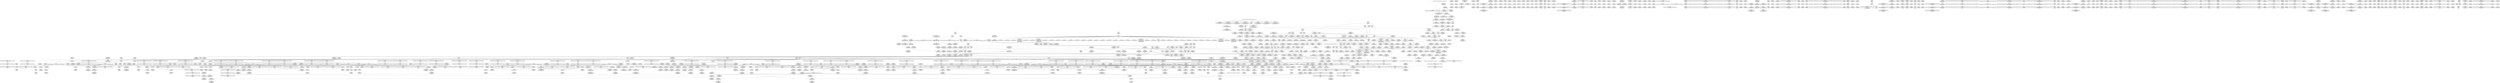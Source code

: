 digraph {
	CE0x448c700 [shape=record,shape=Mrecord,label="{CE0x448c700|rcu_read_lock:tmp5|include/linux/rcupdate.h,882}"]
	CE0x440c6e0 [shape=record,shape=Mrecord,label="{CE0x440c6e0|_call_void_mcount()_#3|*SummSink*}"]
	CE0x44c4570 [shape=record,shape=Mrecord,label="{CE0x44c4570|rcu_read_lock:tmp22|include/linux/rcupdate.h,884}"]
	CE0x44b0da0 [shape=record,shape=Mrecord,label="{CE0x44b0da0|rcu_read_lock:do.body|*SummSource*}"]
	CE0x4472230 [shape=record,shape=Mrecord,label="{CE0x4472230|8:_%struct.sock*,_:_SCME_43,44_}"]
	CE0x43db4d0 [shape=record,shape=Mrecord,label="{CE0x43db4d0|i64_1|*Constant*|*SummSource*}"]
	CE0x43eb5c0 [shape=record,shape=Mrecord,label="{CE0x43eb5c0|i64_0|*Constant*}"]
	CE0x442da80 [shape=record,shape=Mrecord,label="{CE0x442da80|8:_%struct.sock*,_:_SCME_18,20_|*MultipleSource*|security/selinux/hooks.c, 3966|security/selinux/hooks.c,3966|security/selinux/hooks.c,3966}"]
	CE0x44cc8f0 [shape=record,shape=Mrecord,label="{CE0x44cc8f0|rcu_read_unlock:tmp10|include/linux/rcupdate.h,933|*SummSource*}"]
	CE0x445c2b0 [shape=record,shape=Mrecord,label="{CE0x445c2b0|GLOBAL:lockdep_rcu_suspicious|*Constant*|*SummSink*}"]
	CE0x4406280 [shape=record,shape=Mrecord,label="{CE0x4406280|i64*_getelementptr_inbounds_(_6_x_i64_,_6_x_i64_*___llvm_gcov_ctr327,_i64_0,_i64_0)|*Constant*}"]
	CE0x449df50 [shape=record,shape=Mrecord,label="{CE0x449df50|rcu_lock_release:tmp7|*SummSource*}"]
	CE0x44aad80 [shape=record,shape=Mrecord,label="{CE0x44aad80|_ret_i32_%tmp6,_!dbg_!27716|security/selinux/hooks.c,197}"]
	CE0x43f4cb0 [shape=record,shape=Mrecord,label="{CE0x43f4cb0|i32_5|*Constant*|*SummSource*}"]
	CE0x448e6f0 [shape=record,shape=Mrecord,label="{CE0x448e6f0|i64_4|*Constant*}"]
	CE0x449d3e0 [shape=record,shape=Mrecord,label="{CE0x449d3e0|COLLAPSED:_GCMRE___llvm_gcov_ctr133_internal_global_4_x_i64_zeroinitializer:_elem_0:default:}"]
	CE0x449e3a0 [shape=record,shape=Mrecord,label="{CE0x449e3a0|__rcu_read_unlock:do.end}"]
	CE0x449d5f0 [shape=record,shape=Mrecord,label="{CE0x449d5f0|__rcu_read_lock:tmp3|*SummSink*}"]
	CE0x44ad0b0 [shape=record,shape=Mrecord,label="{CE0x44ad0b0|__preempt_count_add:tmp5|./arch/x86/include/asm/preempt.h,72}"]
	CE0x442fe20 [shape=record,shape=Mrecord,label="{CE0x442fe20|rcu_read_lock:bb}"]
	CE0x440e5f0 [shape=record,shape=Mrecord,label="{CE0x440e5f0|task_sid:tobool|security/selinux/hooks.c,208|*SummSource*}"]
	CE0x4479bc0 [shape=record,shape=Mrecord,label="{CE0x4479bc0|sock_has_perm:tmp5|security/selinux/hooks.c,3966|*SummSource*}"]
	CE0x448dc80 [shape=record,shape=Mrecord,label="{CE0x448dc80|rcu_read_lock:tmp7|include/linux/rcupdate.h,882|*SummSource*}"]
	CE0x4406490 [shape=record,shape=Mrecord,label="{CE0x4406490|_ret_void,_!dbg_!27735|include/linux/rcupdate.h,884|*SummSource*}"]
	CE0x44ab940 [shape=record,shape=Mrecord,label="{CE0x44ab940|rcu_read_unlock:entry}"]
	CE0x44fe0e0 [shape=record,shape=Mrecord,label="{CE0x44fe0e0|rcu_lock_release:indirectgoto|*SummSink*}"]
	CE0x44a20a0 [shape=record,shape=Mrecord,label="{CE0x44a20a0|rcu_lock_release:tmp6}"]
	CE0x451c050 [shape=record,shape=Mrecord,label="{CE0x451c050|i64*_getelementptr_inbounds_(_4_x_i64_,_4_x_i64_*___llvm_gcov_ctr129,_i64_0,_i64_3)|*Constant*|*SummSink*}"]
	CE0x447ea50 [shape=record,shape=Mrecord,label="{CE0x447ea50|task_sid:do.end}"]
	CE0x44869d0 [shape=record,shape=Mrecord,label="{CE0x44869d0|task_sid:tmp10|security/selinux/hooks.c,208}"]
	CE0x445b950 [shape=record,shape=Mrecord,label="{CE0x445b950|sock_has_perm:tmp2|*LoadInst*|security/selinux/hooks.c,3964|*SummSource*}"]
	CE0x4426870 [shape=record,shape=Mrecord,label="{CE0x4426870|i32_4|*Constant*|*SummSource*}"]
	CE0x44c5610 [shape=record,shape=Mrecord,label="{CE0x44c5610|__preempt_count_add:entry|*SummSink*}"]
	CE0x445f750 [shape=record,shape=Mrecord,label="{CE0x445f750|i64*_getelementptr_inbounds_(_13_x_i64_,_13_x_i64_*___llvm_gcov_ctr126,_i64_0,_i64_9)|*Constant*}"]
	CE0x446c010 [shape=record,shape=Mrecord,label="{CE0x446c010|sock_has_perm:sid5|security/selinux/hooks.c,3976}"]
	CE0x4463900 [shape=record,shape=Mrecord,label="{CE0x4463900|__preempt_count_sub:val|Function::__preempt_count_sub&Arg::val::}"]
	CE0x448fb70 [shape=record,shape=Mrecord,label="{CE0x448fb70|task_sid:tmp13|security/selinux/hooks.c,208|*SummSource*}"]
	CE0x45080a0 [shape=record,shape=Mrecord,label="{CE0x45080a0|__rcu_read_unlock:tmp7|include/linux/rcupdate.h,245}"]
	CE0x43ec160 [shape=record,shape=Mrecord,label="{CE0x43ec160|i64*_getelementptr_inbounds_(_2_x_i64_,_2_x_i64_*___llvm_gcov_ctr361,_i64_0,_i64_1)|*Constant*|*SummSink*}"]
	CE0x44c6a80 [shape=record,shape=Mrecord,label="{CE0x44c6a80|rcu_read_unlock:tobool|include/linux/rcupdate.h,933|*SummSink*}"]
	CE0x4489770 [shape=record,shape=Mrecord,label="{CE0x4489770|cred_sid:tmp3}"]
	CE0x4504ec0 [shape=record,shape=Mrecord,label="{CE0x4504ec0|__preempt_count_add:tmp1|*SummSink*}"]
	CE0x4424450 [shape=record,shape=Mrecord,label="{CE0x4424450|_ret_i32_%call1,_!dbg_!27717|security/selinux/hooks.c,4215}"]
	CE0x44bb3b0 [shape=record,shape=Mrecord,label="{CE0x44bb3b0|__preempt_count_add:tmp7|./arch/x86/include/asm/preempt.h,73|*SummSource*}"]
	CE0x45056f0 [shape=record,shape=Mrecord,label="{CE0x45056f0|__preempt_count_add:tmp3|*SummSink*}"]
	CE0x44b04a0 [shape=record,shape=Mrecord,label="{CE0x44b04a0|rcu_read_lock:if.then}"]
	CE0x4427b00 [shape=record,shape=Mrecord,label="{CE0x4427b00|_call_void_mcount()_#3|*SummSink*}"]
	CE0x44a6e90 [shape=record,shape=Mrecord,label="{CE0x44a6e90|__rcu_read_unlock:bb|*SummSink*}"]
	CE0x44759d0 [shape=record,shape=Mrecord,label="{CE0x44759d0|i32_2|*Constant*|*SummSource*}"]
	CE0x44bd590 [shape=record,shape=Mrecord,label="{CE0x44bd590|rcu_read_lock:tobool1|include/linux/rcupdate.h,882|*SummSource*}"]
	CE0x44cf6f0 [shape=record,shape=Mrecord,label="{CE0x44cf6f0|rcu_read_unlock:tmp13|include/linux/rcupdate.h,933}"]
	CE0x4495250 [shape=record,shape=Mrecord,label="{CE0x4495250|task_sid:tmp15|security/selinux/hooks.c,208|*SummSink*}"]
	CE0x4554f40 [shape=record,shape=Mrecord,label="{CE0x4554f40|i64*_getelementptr_inbounds_(_4_x_i64_,_4_x_i64_*___llvm_gcov_ctr129,_i64_0,_i64_0)|*Constant*|*SummSink*}"]
	CE0x4505d70 [shape=record,shape=Mrecord,label="{CE0x4505d70|__preempt_count_sub:bb|*SummSink*}"]
	CE0x44712c0 [shape=record,shape=Mrecord,label="{CE0x44712c0|8:_%struct.sock*,_:_SCME_30,31_}"]
	CE0x43f4c40 [shape=record,shape=Mrecord,label="{CE0x43f4c40|i32_5|*Constant*}"]
	CE0x4514af0 [shape=record,shape=Mrecord,label="{CE0x4514af0|rcu_lock_acquire:tmp5|include/linux/rcupdate.h,418|*SummSink*}"]
	CE0x447c810 [shape=record,shape=Mrecord,label="{CE0x447c810|rcu_read_lock:tmp12|include/linux/rcupdate.h,882|*SummSource*}"]
	CE0x45161f0 [shape=record,shape=Mrecord,label="{CE0x45161f0|i64*_getelementptr_inbounds_(_4_x_i64_,_4_x_i64_*___llvm_gcov_ctr130,_i64_0,_i64_3)|*Constant*|*SummSource*}"]
	CE0x440b950 [shape=record,shape=Mrecord,label="{CE0x440b950|sock_has_perm:tmp1|*SummSink*}"]
	CE0x44737b0 [shape=record,shape=Mrecord,label="{CE0x44737b0|task_sid:entry|*SummSource*}"]
	CE0x4510bc0 [shape=record,shape=Mrecord,label="{CE0x4510bc0|__preempt_count_add:tmp3|*SummSource*}"]
	CE0x44ad840 [shape=record,shape=Mrecord,label="{CE0x44ad840|rcu_read_lock:tmp2|*SummSource*}"]
	CE0x440a830 [shape=record,shape=Mrecord,label="{CE0x440a830|_call_void_mcount()_#3|*SummSink*}"]
	CE0x4494910 [shape=record,shape=Mrecord,label="{CE0x4494910|i64_7|*Constant*}"]
	CE0x43f5570 [shape=record,shape=Mrecord,label="{CE0x43f5570|i32_77|*Constant*}"]
	CE0x5614e60 [shape=record,shape=Mrecord,label="{CE0x5614e60|GLOBAL:sock_has_perm|*Constant*}"]
	CE0x44d80b0 [shape=record,shape=Mrecord,label="{CE0x44d80b0|i32_934|*Constant*}"]
	CE0x44710c0 [shape=record,shape=Mrecord,label="{CE0x44710c0|8:_%struct.sock*,_:_SCME_28,29_}"]
	CE0x44ac8b0 [shape=record,shape=Mrecord,label="{CE0x44ac8b0|rcu_read_lock:do.end|*SummSink*}"]
	CE0x442b8c0 [shape=record,shape=Mrecord,label="{CE0x442b8c0|rcu_read_unlock:tmp2}"]
	CE0x4495750 [shape=record,shape=Mrecord,label="{CE0x4495750|task_sid:tmp16|security/selinux/hooks.c,208|*SummSink*}"]
	CE0x44d2830 [shape=record,shape=Mrecord,label="{CE0x44d2830|rcu_read_unlock:call3|include/linux/rcupdate.h,933}"]
	CE0x4470b70 [shape=record,shape=Mrecord,label="{CE0x4470b70|8:_%struct.sock*,_:_SCME_24,25_}"]
	CE0x44ade50 [shape=record,shape=Mrecord,label="{CE0x44ade50|rcu_read_lock:tmp1|*SummSink*}"]
	CE0x44da6a0 [shape=record,shape=Mrecord,label="{CE0x44da6a0|rcu_read_unlock:land.lhs.true|*SummSource*}"]
	CE0x4485e00 [shape=record,shape=Mrecord,label="{CE0x4485e00|_ret_void,_!dbg_!27717|include/linux/rcupdate.h,419}"]
	CE0x43f8d00 [shape=record,shape=Mrecord,label="{CE0x43f8d00|i64_ptrtoint_(i8*_blockaddress(_rcu_lock_release,_%__here)_to_i64)|*Constant*}"]
	CE0x44b19e0 [shape=record,shape=Mrecord,label="{CE0x44b19e0|rcu_read_lock:tmp9|include/linux/rcupdate.h,882|*SummSource*}"]
	CE0x4495b80 [shape=record,shape=Mrecord,label="{CE0x4495b80|task_sid:tmp17|security/selinux/hooks.c,208|*SummSink*}"]
	CE0x44d8fe0 [shape=record,shape=Mrecord,label="{CE0x44d8fe0|i64*_getelementptr_inbounds_(_11_x_i64_,_11_x_i64_*___llvm_gcov_ctr132,_i64_0,_i64_9)|*Constant*|*SummSource*}"]
	CE0x44875e0 [shape=record,shape=Mrecord,label="{CE0x44875e0|_call_void_mcount()_#3}"]
	CE0x44af080 [shape=record,shape=Mrecord,label="{CE0x44af080|i64*_getelementptr_inbounds_(_11_x_i64_,_11_x_i64_*___llvm_gcov_ctr127,_i64_0,_i64_1)|*Constant*}"]
	CE0x43f9c70 [shape=record,shape=Mrecord,label="{CE0x43f9c70|sock_has_perm:cmp|security/selinux/hooks.c,3969}"]
	CE0x44671c0 [shape=record,shape=Mrecord,label="{CE0x44671c0|__preempt_count_add:tmp}"]
	CE0x4414190 [shape=record,shape=Mrecord,label="{CE0x4414190|task_sid:bb|*SummSource*}"]
	CE0x4510fd0 [shape=record,shape=Mrecord,label="{CE0x4510fd0|_call_void_mcount()_#3}"]
	CE0x448c040 [shape=record,shape=Mrecord,label="{CE0x448c040|GLOBAL:__llvm_gcov_ctr132|Global_var:__llvm_gcov_ctr132|*SummSink*}"]
	CE0x4471b10 [shape=record,shape=Mrecord,label="{CE0x4471b10|8:_%struct.sock*,_:_SCME_37,38_}"]
	CE0x43eb830 [shape=record,shape=Mrecord,label="{CE0x43eb830|task_sid:tmp5|security/selinux/hooks.c,208|*SummSource*}"]
	CE0x448ad30 [shape=record,shape=Mrecord,label="{CE0x448ad30|rcu_lock_acquire:entry|*SummSource*}"]
	CE0x43db2f0 [shape=record,shape=Mrecord,label="{CE0x43db2f0|sock_has_perm:sk|Function::sock_has_perm&Arg::sk::|*SummSink*}"]
	CE0x44bd990 [shape=record,shape=Mrecord,label="{CE0x44bd990|__preempt_count_add:tmp5|./arch/x86/include/asm/preempt.h,72|*SummSink*}"]
	CE0x448dd30 [shape=record,shape=Mrecord,label="{CE0x448dd30|rcu_read_lock:tmp6|include/linux/rcupdate.h,882|*SummSource*}"]
	CE0x44af5e0 [shape=record,shape=Mrecord,label="{CE0x44af5e0|cred_sid:tmp6|security/selinux/hooks.c,197|*SummSource*}"]
	CE0x45065d0 [shape=record,shape=Mrecord,label="{CE0x45065d0|i64*_getelementptr_inbounds_(_4_x_i64_,_4_x_i64_*___llvm_gcov_ctr135,_i64_0,_i64_0)|*Constant*|*SummSink*}"]
	CE0x4413840 [shape=record,shape=Mrecord,label="{CE0x4413840|rcu_read_lock:land.lhs.true|*SummSink*}"]
	CE0x44776d0 [shape=record,shape=Mrecord,label="{CE0x44776d0|GLOBAL:__llvm_gcov_ctr327|Global_var:__llvm_gcov_ctr327|*SummSink*}"]
	CE0x448d020 [shape=record,shape=Mrecord,label="{CE0x448d020|task_sid:tmp8|security/selinux/hooks.c,208}"]
	"CONST[source:1(input),value:2(dynamic)][purpose:{object}][SrcIdx:2]"
	CE0x4472950 [shape=record,shape=Mrecord,label="{CE0x4472950|8:_%struct.sock*,_:_SCME_49,50_}"]
	CE0x43e70c0 [shape=record,shape=Mrecord,label="{CE0x43e70c0|selinux_socket_sendmsg:call|security/selinux/hooks.c,4215|*SummSource*}"]
	CE0x446f7e0 [shape=record,shape=Mrecord,label="{CE0x446f7e0|avc_has_perm:tsid|Function::avc_has_perm&Arg::tsid::|*SummSource*}"]
	CE0x4516380 [shape=record,shape=Mrecord,label="{CE0x4516380|i64*_getelementptr_inbounds_(_4_x_i64_,_4_x_i64_*___llvm_gcov_ctr130,_i64_0,_i64_3)|*Constant*|*SummSink*}"]
	CE0x43f5040 [shape=record,shape=Mrecord,label="{CE0x43f5040|get_current:tmp4|./arch/x86/include/asm/current.h,14|*SummSource*}"]
	CE0x4415640 [shape=record,shape=Mrecord,label="{CE0x4415640|i64_3|*Constant*|*SummSource*}"]
	CE0x44dae00 [shape=record,shape=Mrecord,label="{CE0x44dae00|rcu_read_unlock:do.body|*SummSink*}"]
	CE0x4400bb0 [shape=record,shape=Mrecord,label="{CE0x4400bb0|COLLAPSED:_GCMRE_current_task_external_global_%struct.task_struct*:_elem_0:default:}"]
	CE0x43eee80 [shape=record,shape=Mrecord,label="{CE0x43eee80|_call_void_mcount()_#3|*SummSource*}"]
	CE0x449bc80 [shape=record,shape=Mrecord,label="{CE0x449bc80|__rcu_read_lock:tmp2|*SummSource*}"]
	CE0x44dad10 [shape=record,shape=Mrecord,label="{CE0x44dad10|rcu_read_unlock:do.body|*SummSource*}"]
	CE0x445d780 [shape=record,shape=Mrecord,label="{CE0x445d780|task_sid:tmp20|security/selinux/hooks.c,208|*SummSource*}"]
	CE0x44c0450 [shape=record,shape=Mrecord,label="{CE0x44c0450|i8_1|*Constant*}"]
	CE0x44a0420 [shape=record,shape=Mrecord,label="{CE0x44a0420|GLOBAL:__preempt_count|Global_var:__preempt_count|*SummSource*}"]
	CE0x449ab70 [shape=record,shape=Mrecord,label="{CE0x449ab70|GLOBAL:__rcu_read_unlock|*Constant*|*SummSource*}"]
	CE0x44dab30 [shape=record,shape=Mrecord,label="{CE0x44dab30|rcu_read_unlock:if.end|*SummSink*}"]
	CE0x44a2990 [shape=record,shape=Mrecord,label="{CE0x44a2990|_call_void_mcount()_#3|*SummSource*}"]
	CE0x449bf10 [shape=record,shape=Mrecord,label="{CE0x449bf10|rcu_lock_acquire:tmp4|include/linux/rcupdate.h,418|*SummSink*}"]
	CE0x4506f90 [shape=record,shape=Mrecord,label="{CE0x4506f90|__preempt_count_add:do.end|*SummSink*}"]
	CE0x43ea720 [shape=record,shape=Mrecord,label="{CE0x43ea720|task_sid:do.end6|*SummSource*}"]
	CE0x449abe0 [shape=record,shape=Mrecord,label="{CE0x449abe0|__rcu_read_unlock:entry}"]
	CE0x449ce60 [shape=record,shape=Mrecord,label="{CE0x449ce60|void_(i32*,_i32,_i32*)*_asm_addl_$1,_%gs:$0_,_*m,ri,*m,_dirflag_,_fpsr_,_flags_}"]
	CE0x4430930 [shape=record,shape=Mrecord,label="{CE0x4430930|i64*_getelementptr_inbounds_(_11_x_i64_,_11_x_i64_*___llvm_gcov_ctr127,_i64_0,_i64_0)|*Constant*|*SummSink*}"]
	CE0x44713f0 [shape=record,shape=Mrecord,label="{CE0x44713f0|8:_%struct.sock*,_:_SCME_31,32_}"]
	CE0x448ea60 [shape=record,shape=Mrecord,label="{CE0x448ea60|task_sid:bb}"]
	CE0x44cab00 [shape=record,shape=Mrecord,label="{CE0x44cab00|rcu_read_unlock:tmp13|include/linux/rcupdate.h,933|*SummSource*}"]
	CE0x43e8220 [shape=record,shape=Mrecord,label="{CE0x43e8220|GLOBAL:get_current|*Constant*|*SummSink*}"]
	CE0x44976d0 [shape=record,shape=Mrecord,label="{CE0x44976d0|_call_void_lockdep_rcu_suspicious(i8*_getelementptr_inbounds_(_25_x_i8_,_25_x_i8_*_.str3,_i32_0,_i32_0),_i32_208,_i8*_getelementptr_inbounds_(_41_x_i8_,_41_x_i8_*_.str44,_i32_0,_i32_0))_#10,_!dbg_!27732|security/selinux/hooks.c,208|*SummSource*}"]
	CE0x4476e00 [shape=record,shape=Mrecord,label="{CE0x4476e00|i64_2|*Constant*|*SummSource*}"]
	CE0x4496d30 [shape=record,shape=Mrecord,label="{CE0x4496d30|task_sid:tmp19|security/selinux/hooks.c,208|*SummSink*}"]
	CE0x44ccfc0 [shape=record,shape=Mrecord,label="{CE0x44ccfc0|rcu_read_unlock:tmp6|include/linux/rcupdate.h,933|*SummSource*}"]
	CE0x447d6c0 [shape=record,shape=Mrecord,label="{CE0x447d6c0|sock_has_perm:tmp18|security/selinux/hooks.c,3977|*SummSource*}"]
	CE0x44bd620 [shape=record,shape=Mrecord,label="{CE0x44bd620|i64_4|*Constant*}"]
	CE0x4514980 [shape=record,shape=Mrecord,label="{CE0x4514980|rcu_lock_acquire:tmp5|include/linux/rcupdate.h,418|*SummSource*}"]
	CE0x4506c10 [shape=record,shape=Mrecord,label="{CE0x4506c10|__rcu_read_unlock:tmp7|include/linux/rcupdate.h,245|*SummSink*}"]
	CE0x43f0140 [shape=record,shape=Mrecord,label="{CE0x43f0140|_ret_i32_%retval.0,_!dbg_!27728|security/selinux/avc.c,775}"]
	CE0x44799c0 [shape=record,shape=Mrecord,label="{CE0x44799c0|sock_has_perm:tmp4|security/selinux/hooks.c,3966|*SummSink*}"]
	CE0x4515900 [shape=record,shape=Mrecord,label="{CE0x4515900|i64_ptrtoint_(i8*_blockaddress(_rcu_lock_acquire,_%__here)_to_i64)|*Constant*}"]
	CE0x4491af0 [shape=record,shape=Mrecord,label="{CE0x4491af0|task_sid:tmp9|security/selinux/hooks.c,208|*SummSink*}"]
	CE0x44b27b0 [shape=record,shape=Mrecord,label="{CE0x44b27b0|__rcu_read_unlock:tmp5|include/linux/rcupdate.h,244|*SummSource*}"]
	CE0x446a900 [shape=record,shape=Mrecord,label="{CE0x446a900|sock_has_perm:net1|security/selinux/hooks.c,3973|*SummSink*}"]
	CE0x44fe870 [shape=record,shape=Mrecord,label="{CE0x44fe870|i64*_getelementptr_inbounds_(_4_x_i64_,_4_x_i64_*___llvm_gcov_ctr133,_i64_0,_i64_2)|*Constant*|*SummSink*}"]
	CE0x44c1aa0 [shape=record,shape=Mrecord,label="{CE0x44c1aa0|i32_883|*Constant*|*SummSource*}"]
	CE0x44ff160 [shape=record,shape=Mrecord,label="{CE0x44ff160|i64*_getelementptr_inbounds_(_4_x_i64_,_4_x_i64_*___llvm_gcov_ctr130,_i64_0,_i64_0)|*Constant*|*SummSource*}"]
	CE0x4496110 [shape=record,shape=Mrecord,label="{CE0x4496110|i64*_getelementptr_inbounds_(_13_x_i64_,_13_x_i64_*___llvm_gcov_ctr126,_i64_0,_i64_8)|*Constant*|*SummSink*}"]
	CE0x44b4480 [shape=record,shape=Mrecord,label="{CE0x44b4480|rcu_read_unlock:tmp11|include/linux/rcupdate.h,933}"]
	CE0x4427a30 [shape=record,shape=Mrecord,label="{CE0x4427a30|_call_void_mcount()_#3|*SummSource*}"]
	CE0x4496e00 [shape=record,shape=Mrecord,label="{CE0x4496e00|i8_1|*Constant*|*SummSource*}"]
	CE0x442e530 [shape=record,shape=Mrecord,label="{CE0x442e530|sock_has_perm:if.then|*SummSource*}"]
	CE0x44951e0 [shape=record,shape=Mrecord,label="{CE0x44951e0|task_sid:tmp15|security/selinux/hooks.c,208|*SummSource*}"]
	CE0x4483fe0 [shape=record,shape=Mrecord,label="{CE0x4483fe0|__rcu_read_lock:entry|*SummSource*}"]
	CE0x445dc40 [shape=record,shape=Mrecord,label="{CE0x445dc40|task_sid:tmp21|security/selinux/hooks.c,208|*SummSink*}"]
	CE0x445ff00 [shape=record,shape=Mrecord,label="{CE0x445ff00|i64*_getelementptr_inbounds_(_4_x_i64_,_4_x_i64_*___llvm_gcov_ctr129,_i64_0,_i64_2)|*Constant*|*SummSink*}"]
	CE0x43eccb0 [shape=record,shape=Mrecord,label="{CE0x43eccb0|sock_has_perm:sk_security|security/selinux/hooks.c,3964|*SummSource*}"]
	CE0x4414ea0 [shape=record,shape=Mrecord,label="{CE0x4414ea0|GLOBAL:rcu_lock_map|Global_var:rcu_lock_map|*SummSink*}"]
	CE0x448f1a0 [shape=record,shape=Mrecord,label="{CE0x448f1a0|cred_sid:tmp5|security/selinux/hooks.c,196|*SummSource*}"]
	CE0x442be20 [shape=record,shape=Mrecord,label="{CE0x442be20|_call_void_rcu_read_lock()_#10,_!dbg_!27712|security/selinux/hooks.c,207|*SummSink*}"]
	CE0x44c5130 [shape=record,shape=Mrecord,label="{CE0x44c5130|cred_sid:bb|*SummSink*}"]
	CE0x4427ba0 [shape=record,shape=Mrecord,label="{CE0x4427ba0|get_current:tmp4|./arch/x86/include/asm/current.h,14}"]
	CE0x44a0da0 [shape=record,shape=Mrecord,label="{CE0x44a0da0|rcu_lock_release:tmp4|include/linux/rcupdate.h,423|*SummSource*}"]
	CE0x44b5a90 [shape=record,shape=Mrecord,label="{CE0x44b5a90|rcu_read_lock:call|include/linux/rcupdate.h,882|*SummSource*}"]
	CE0x4513ac0 [shape=record,shape=Mrecord,label="{CE0x4513ac0|__rcu_read_unlock:tmp1|*SummSource*}"]
	CE0x4493830 [shape=record,shape=Mrecord,label="{CE0x4493830|i64*_getelementptr_inbounds_(_4_x_i64_,_4_x_i64_*___llvm_gcov_ctr130,_i64_0,_i64_1)|*Constant*|*SummSink*}"]
	CE0x43f95b0 [shape=record,shape=Mrecord,label="{CE0x43f95b0|sock_has_perm:sid|security/selinux/hooks.c,3969|*SummSource*}"]
	CE0x4489a30 [shape=record,shape=Mrecord,label="{CE0x4489a30|_call_void_mcount()_#3}"]
	CE0x4420f00 [shape=record,shape=Mrecord,label="{CE0x4420f00|get_current:tmp}"]
	CE0x44da9d0 [shape=record,shape=Mrecord,label="{CE0x44da9d0|rcu_read_unlock:if.end}"]
	CE0x44acd70 [shape=record,shape=Mrecord,label="{CE0x44acd70|rcu_read_unlock:tobool|include/linux/rcupdate.h,933|*SummSource*}"]
	CE0x4491830 [shape=record,shape=Mrecord,label="{CE0x4491830|cred_sid:tmp|*SummSource*}"]
	CE0x44395b0 [shape=record,shape=Mrecord,label="{CE0x44395b0|i64_6|*Constant*}"]
	CE0x446db30 [shape=record,shape=Mrecord,label="{CE0x446db30|sock_has_perm:call6|security/selinux/hooks.c,3976|*SummSource*}"]
	CE0x44b33d0 [shape=record,shape=Mrecord,label="{CE0x44b33d0|i64*_getelementptr_inbounds_(_4_x_i64_,_4_x_i64_*___llvm_gcov_ctr128,_i64_0,_i64_3)|*Constant*|*SummSource*}"]
	CE0x43e98d0 [shape=record,shape=Mrecord,label="{CE0x43e98d0|selinux_socket_sendmsg:sk|security/selinux/hooks.c,4215}"]
	CE0x44b1860 [shape=record,shape=Mrecord,label="{CE0x44b1860|rcu_read_lock:tmp10|include/linux/rcupdate.h,882}"]
	CE0x44ad3f0 [shape=record,shape=Mrecord,label="{CE0x44ad3f0|rcu_read_lock:land.lhs.true2|*SummSource*}"]
	CE0x44baff0 [shape=record,shape=Mrecord,label="{CE0x44baff0|__preempt_count_add:tmp|*SummSource*}"]
	CE0x4472490 [shape=record,shape=Mrecord,label="{CE0x4472490|8:_%struct.sock*,_:_SCME_45,46_}"]
	CE0x44d6ff0 [shape=record,shape=Mrecord,label="{CE0x44d6ff0|_call_void_asm_sideeffect_,_memory_,_dirflag_,_fpsr_,_flags_()_#3,_!dbg_!27711,_!srcloc_!27714|include/linux/rcupdate.h,244|*SummSink*}"]
	CE0x44dbe90 [shape=record,shape=Mrecord,label="{CE0x44dbe90|i64*_getelementptr_inbounds_(_11_x_i64_,_11_x_i64_*___llvm_gcov_ctr132,_i64_0,_i64_10)|*Constant*}"]
	CE0x4471ea0 [shape=record,shape=Mrecord,label="{CE0x4471ea0|8:_%struct.sock*,_:_SCME_40,41_}"]
	CE0x44aa940 [shape=record,shape=Mrecord,label="{CE0x44aa940|cred_sid:entry|*SummSink*}"]
	CE0x44c1030 [shape=record,shape=Mrecord,label="{CE0x44c1030|GLOBAL:lockdep_rcu_suspicious|*Constant*}"]
	CE0x4473e30 [shape=record,shape=Mrecord,label="{CE0x4473e30|_ret_i32_%call7,_!dbg_!27749|security/selinux/hooks.c,210|*SummSource*}"]
	CE0x445d710 [shape=record,shape=Mrecord,label="{CE0x445d710|task_sid:tmp21|security/selinux/hooks.c,208}"]
	CE0x44c8a70 [shape=record,shape=Mrecord,label="{CE0x44c8a70|rcu_read_unlock:tobool1|include/linux/rcupdate.h,933|*SummSink*}"]
	CE0x44c77d0 [shape=record,shape=Mrecord,label="{CE0x44c77d0|rcu_lock_acquire:__here|*SummSource*}"]
	CE0x446b8c0 [shape=record,shape=Mrecord,label="{CE0x446b8c0|sock_has_perm:sk4|security/selinux/hooks.c,3974}"]
	CE0x440e830 [shape=record,shape=Mrecord,label="{CE0x440e830|i64_2|*Constant*}"]
	CE0x43f5180 [shape=record,shape=Mrecord,label="{CE0x43f5180|i64*_getelementptr_inbounds_(_2_x_i64_,_2_x_i64_*___llvm_gcov_ctr98,_i64_0,_i64_1)|*Constant*}"]
	CE0x448f760 [shape=record,shape=Mrecord,label="{CE0x448f760|task_sid:tmp12|security/selinux/hooks.c,208|*SummSource*}"]
	CE0x44902d0 [shape=record,shape=Mrecord,label="{CE0x44902d0|task_sid:if.then|*SummSource*}"]
	CE0x4470150 [shape=record,shape=Mrecord,label="{CE0x4470150|rcu_read_lock:tmp3|*SummSource*}"]
	CE0x451b210 [shape=record,shape=Mrecord,label="{CE0x451b210|__preempt_count_sub:tmp4|./arch/x86/include/asm/preempt.h,77|*SummSink*}"]
	CE0x4464430 [shape=record,shape=Mrecord,label="{CE0x4464430|__preempt_count_sub:tmp6|./arch/x86/include/asm/preempt.h,78}"]
	CE0x4413f80 [shape=record,shape=Mrecord,label="{CE0x4413f80|i64_5|*Constant*|*SummSource*}"]
	CE0x4514ed0 [shape=record,shape=Mrecord,label="{CE0x4514ed0|_call_void_lock_acquire(%struct.lockdep_map*_%map,_i32_0,_i32_0,_i32_2,_i32_0,_%struct.lockdep_map*_null,_i64_ptrtoint_(i8*_blockaddress(_rcu_lock_acquire,_%__here)_to_i64))_#10,_!dbg_!27716|include/linux/rcupdate.h,418|*SummSource*}"]
	CE0x446fe10 [shape=record,shape=Mrecord,label="{CE0x446fe10|i64*_getelementptr_inbounds_(_6_x_i64_,_6_x_i64_*___llvm_gcov_ctr327,_i64_0,_i64_3)|*Constant*}"]
	CE0x4413c90 [shape=record,shape=Mrecord,label="{CE0x4413c90|i64_4|*Constant*|*SummSink*}"]
	CE0x449bb20 [shape=record,shape=Mrecord,label="{CE0x449bb20|__rcu_read_lock:bb}"]
	CE0x44d3180 [shape=record,shape=Mrecord,label="{CE0x44d3180|rcu_lock_acquire:tmp3|*SummSink*}"]
	CE0x44642d0 [shape=record,shape=Mrecord,label="{CE0x44642d0|i64*_getelementptr_inbounds_(_4_x_i64_,_4_x_i64_*___llvm_gcov_ctr135,_i64_0,_i64_3)|*Constant*|*SummSource*}"]
	CE0x44aa210 [shape=record,shape=Mrecord,label="{CE0x44aa210|GLOBAL:cred_sid|*Constant*|*SummSource*}"]
	CE0x4504b60 [shape=record,shape=Mrecord,label="{CE0x4504b60|__preempt_count_sub:do.end}"]
	CE0x44c62e0 [shape=record,shape=Mrecord,label="{CE0x44c62e0|rcu_read_unlock:tmp18|include/linux/rcupdate.h,933|*SummSink*}"]
	CE0x43f4fa0 [shape=record,shape=Mrecord,label="{CE0x43f4fa0|get_current:tmp1|*SummSink*}"]
	CE0x446e2d0 [shape=record,shape=Mrecord,label="{CE0x446e2d0|avc_has_perm:entry}"]
	CE0x44ccb60 [shape=record,shape=Mrecord,label="{CE0x44ccb60|i64*_getelementptr_inbounds_(_4_x_i64_,_4_x_i64_*___llvm_gcov_ctr130,_i64_0,_i64_2)|*Constant*|*SummSource*}"]
	CE0x4435ee0 [shape=record,shape=Mrecord,label="{CE0x4435ee0|0:_i8,_8:_%struct.lsm_network_audit*,_24:_%struct.selinux_audit_data*,_:_SCMRE_0,1_|*MultipleSource*|security/selinux/hooks.c, 3965|security/selinux/hooks.c,3972}"]
	CE0x44350d0 [shape=record,shape=Mrecord,label="{CE0x44350d0|sock_has_perm:tmp13|security/selinux/hooks.c,3972|*SummSink*}"]
	CE0x451c340 [shape=record,shape=Mrecord,label="{CE0x451c340|_call_void___preempt_count_sub(i32_1)_#10,_!dbg_!27715|include/linux/rcupdate.h,244}"]
	CE0x43f0990 [shape=record,shape=Mrecord,label="{CE0x43f0990|i32_59|*Constant*|*SummSource*}"]
	CE0x43edbf0 [shape=record,shape=Mrecord,label="{CE0x43edbf0|get_current:tmp|*SummSource*}"]
	CE0x44603d0 [shape=record,shape=Mrecord,label="{CE0x44603d0|__preempt_count_sub:tmp2|*SummSource*}"]
	"CONST[source:0(mediator),value:2(dynamic)][purpose:{object}][SnkIdx:2]"
	CE0x43eb940 [shape=record,shape=Mrecord,label="{CE0x43eb940|task_sid:tmp5|security/selinux/hooks.c,208|*SummSink*}"]
	CE0x448e030 [shape=record,shape=Mrecord,label="{CE0x448e030|_call_void_mcount()_#3|*SummSink*}"]
	CE0x43eb480 [shape=record,shape=Mrecord,label="{CE0x43eb480|GLOBAL:__rcu_read_lock|*Constant*|*SummSink*}"]
	CE0x4498a90 [shape=record,shape=Mrecord,label="{CE0x4498a90|rcu_read_unlock:tmp22|include/linux/rcupdate.h,935|*SummSink*}"]
	CE0x44fcb00 [shape=record,shape=Mrecord,label="{CE0x44fcb00|__rcu_read_unlock:tmp4|include/linux/rcupdate.h,244|*SummSink*}"]
	CE0x44a3400 [shape=record,shape=Mrecord,label="{CE0x44a3400|GLOBAL:lock_acquire|*Constant*|*SummSource*}"]
	CE0x44a1a40 [shape=record,shape=Mrecord,label="{CE0x44a1a40|i64_ptrtoint_(i8*_blockaddress(_rcu_lock_release,_%__here)_to_i64)|*Constant*|*SummSink*}"]
	CE0x4413480 [shape=record,shape=Mrecord,label="{CE0x4413480|rcu_read_lock:entry|*SummSource*}"]
	CE0x4473400 [shape=record,shape=Mrecord,label="{CE0x4473400|i64_56|*Constant*|*SummSink*}"]
	CE0x44a1f80 [shape=record,shape=Mrecord,label="{CE0x44a1f80|i64*_getelementptr_inbounds_(_4_x_i64_,_4_x_i64_*___llvm_gcov_ctr133,_i64_0,_i64_3)|*Constant*|*SummSource*}"]
	CE0x448c150 [shape=record,shape=Mrecord,label="{CE0x448c150|i64*_getelementptr_inbounds_(_2_x_i64_,_2_x_i64_*___llvm_gcov_ctr131,_i64_0,_i64_1)|*Constant*}"]
	CE0x44693a0 [shape=record,shape=Mrecord,label="{CE0x44693a0|__rcu_read_lock:tmp1|*SummSource*}"]
	CE0x4472e10 [shape=record,shape=Mrecord,label="{CE0x4472e10|8:_%struct.sock*,_:_SCME_53,54_}"]
	CE0x448fbe0 [shape=record,shape=Mrecord,label="{CE0x448fbe0|task_sid:tmp13|security/selinux/hooks.c,208|*SummSink*}"]
	CE0x43dbd60 [shape=record,shape=Mrecord,label="{CE0x43dbd60|get_current:entry|*SummSource*}"]
	CE0x4401db0 [shape=record,shape=Mrecord,label="{CE0x4401db0|sock_has_perm:entry|*SummSource*}"]
	CE0x4413ac0 [shape=record,shape=Mrecord,label="{CE0x4413ac0|rcu_read_lock:if.then|*SummSource*}"]
	CE0x44700e0 [shape=record,shape=Mrecord,label="{CE0x44700e0|i64*_getelementptr_inbounds_(_6_x_i64_,_6_x_i64_*___llvm_gcov_ctr327,_i64_0,_i64_3)|*Constant*|*SummSource*}"]
	CE0x4499000 [shape=record,shape=Mrecord,label="{CE0x4499000|_call_void_rcu_lock_release(%struct.lockdep_map*_rcu_lock_map)_#10,_!dbg_!27733|include/linux/rcupdate.h,935|*SummSink*}"]
	CE0x43f5450 [shape=record,shape=Mrecord,label="{CE0x43f5450|rcu_read_lock:entry|*SummSink*}"]
	CE0x4467230 [shape=record,shape=Mrecord,label="{CE0x4467230|COLLAPSED:_GCMRE___llvm_gcov_ctr129_internal_global_4_x_i64_zeroinitializer:_elem_0:default:}"]
	CE0x44d9f00 [shape=record,shape=Mrecord,label="{CE0x44d9f00|rcu_read_unlock:tmp21|include/linux/rcupdate.h,935}"]
	CE0x4515a40 [shape=record,shape=Mrecord,label="{CE0x4515a40|i64_ptrtoint_(i8*_blockaddress(_rcu_lock_acquire,_%__here)_to_i64)|*Constant*|*SummSource*}"]
	CE0x4403d90 [shape=record,shape=Mrecord,label="{CE0x4403d90|cred_sid:security|security/selinux/hooks.c,196|*SummSink*}"]
	CE0x43ea8d0 [shape=record,shape=Mrecord,label="{CE0x43ea8d0|task_sid:if.then}"]
	CE0x446ddd0 [shape=record,shape=Mrecord,label="{CE0x446ddd0|i32_(i32,_i32,_i16,_i32,_%struct.common_audit_data*)*_bitcast_(i32_(i32,_i32,_i16,_i32,_%struct.common_audit_data.495*)*_avc_has_perm_to_i32_(i32,_i32,_i16,_i32,_%struct.common_audit_data*)*)|*Constant*}"]
	CE0x4490a90 [shape=record,shape=Mrecord,label="{CE0x4490a90|GLOBAL:task_sid.__warned|Global_var:task_sid.__warned|*SummSource*}"]
	CE0x448c830 [shape=record,shape=Mrecord,label="{CE0x448c830|GLOBAL:__llvm_gcov_ctr127|Global_var:__llvm_gcov_ctr127}"]
	CE0x4507c70 [shape=record,shape=Mrecord,label="{CE0x4507c70|__rcu_read_unlock:tmp6|include/linux/rcupdate.h,245|*SummSource*}"]
	CE0x4428ce0 [shape=record,shape=Mrecord,label="{CE0x4428ce0|%struct.task_struct*_(%struct.task_struct**)*_asm_movq_%gs:$_1:P_,$0_,_r,im,_dirflag_,_fpsr_,_flags_|*SummSource*}"]
	CE0x4512d20 [shape=record,shape=Mrecord,label="{CE0x4512d20|_call_void_lock_release(%struct.lockdep_map*_%map,_i32_1,_i64_ptrtoint_(i8*_blockaddress(_rcu_lock_release,_%__here)_to_i64))_#10,_!dbg_!27716|include/linux/rcupdate.h,423|*SummSink*}"]
	CE0x43e3720 [shape=record,shape=Mrecord,label="{CE0x43e3720|selinux_socket_sendmsg:tmp3}"]
	CE0x44061f0 [shape=record,shape=Mrecord,label="{CE0x44061f0|sock_has_perm:bb|*SummSink*}"]
	CE0x4432330 [shape=record,shape=Mrecord,label="{CE0x4432330|GLOBAL:current_task|Global_var:current_task|*SummSink*}"]
	CE0x4472100 [shape=record,shape=Mrecord,label="{CE0x4472100|8:_%struct.sock*,_:_SCME_42,43_}"]
	CE0x44fe2b0 [shape=record,shape=Mrecord,label="{CE0x44fe2b0|_call_void_asm_addl_$1,_%gs:$0_,_*m,ri,*m,_dirflag_,_fpsr_,_flags_(i32*___preempt_count,_i32_%val,_i32*___preempt_count)_#3,_!dbg_!27714,_!srcloc_!27717|./arch/x86/include/asm/preempt.h,72}"]
	CE0x4467740 [shape=record,shape=Mrecord,label="{CE0x4467740|__preempt_count_add:tmp4|./arch/x86/include/asm/preempt.h,72|*SummSink*}"]
	CE0x445cb30 [shape=record,shape=Mrecord,label="{CE0x445cb30|i32_208|*Constant*|*SummSink*}"]
	CE0x44ac780 [shape=record,shape=Mrecord,label="{CE0x44ac780|rcu_read_lock:do.end|*SummSource*}"]
	CE0x450d0c0 [shape=record,shape=Mrecord,label="{CE0x450d0c0|__preempt_count_sub:do.end|*SummSink*}"]
	CE0x4485180 [shape=record,shape=Mrecord,label="{CE0x4485180|GLOBAL:__llvm_gcov_ctr127|Global_var:__llvm_gcov_ctr127|*SummSource*}"]
	CE0x4510ce0 [shape=record,shape=Mrecord,label="{CE0x4510ce0|__rcu_read_unlock:tmp2|*SummSink*}"]
	CE0x440e250 [shape=record,shape=Mrecord,label="{CE0x440e250|i64_3|*Constant*}"]
	CE0x4496b60 [shape=record,shape=Mrecord,label="{CE0x4496b60|i8_1|*Constant*}"]
	CE0x44af7f0 [shape=record,shape=Mrecord,label="{CE0x44af7f0|0:_i8,_:_GCMR_rcu_read_lock.__warned_internal_global_i8_0,_section_.data.unlikely_,_align_1:_elem_0:default:}"]
	CE0x446fcc0 [shape=record,shape=Mrecord,label="{CE0x446fcc0|8:_%struct.sock*,_:_SCME_8,16_|*MultipleSource*|security/selinux/hooks.c, 3966|security/selinux/hooks.c,3966|security/selinux/hooks.c,3966}"]
	CE0x446b180 [shape=record,shape=Mrecord,label="{CE0x446b180|sock_has_perm:net3|security/selinux/hooks.c,3974|*SummSource*}"]
	CE0x44d0860 [shape=record,shape=Mrecord,label="{CE0x44d0860|__rcu_read_lock:tmp7|include/linux/rcupdate.h,240|*SummSink*}"]
	CE0x448fcb0 [shape=record,shape=Mrecord,label="{CE0x448fcb0|task_sid:tobool4|security/selinux/hooks.c,208}"]
	CE0x43e9cd0 [shape=record,shape=Mrecord,label="{CE0x43e9cd0|selinux_socket_sendmsg:sock|Function::selinux_socket_sendmsg&Arg::sock::}"]
	CE0x4512b80 [shape=record,shape=Mrecord,label="{CE0x4512b80|_call_void_lock_release(%struct.lockdep_map*_%map,_i32_1,_i64_ptrtoint_(i8*_blockaddress(_rcu_lock_release,_%__here)_to_i64))_#10,_!dbg_!27716|include/linux/rcupdate.h,423}"]
	CE0x4514fe0 [shape=record,shape=Mrecord,label="{CE0x4514fe0|rcu_lock_acquire:bb|*SummSource*}"]
	CE0x43f03b0 [shape=record,shape=Mrecord,label="{CE0x43f03b0|avc_has_perm:requested|Function::avc_has_perm&Arg::requested::}"]
	CE0x44c4f40 [shape=record,shape=Mrecord,label="{CE0x44c4f40|cred_sid:bb}"]
	CE0x44c7d30 [shape=record,shape=Mrecord,label="{CE0x44c7d30|__rcu_read_lock:tmp4|include/linux/rcupdate.h,239}"]
	CE0x44cb320 [shape=record,shape=Mrecord,label="{CE0x44cb320|i64*_getelementptr_inbounds_(_4_x_i64_,_4_x_i64_*___llvm_gcov_ctr133,_i64_0,_i64_1)|*Constant*|*SummSource*}"]
	CE0x451cb50 [shape=record,shape=Mrecord,label="{CE0x451cb50|__preempt_count_sub:tmp7|./arch/x86/include/asm/preempt.h,78|*SummSource*}"]
	CE0x44c6af0 [shape=record,shape=Mrecord,label="{CE0x44c6af0|rcu_read_unlock:tmp4|include/linux/rcupdate.h,933|*SummSource*}"]
	CE0x4425660 [shape=record,shape=Mrecord,label="{CE0x4425660|sock_has_perm:perms|Function::sock_has_perm&Arg::perms::|*SummSink*}"]
	CE0x4435060 [shape=record,shape=Mrecord,label="{CE0x4435060|sock_has_perm:tmp13|security/selinux/hooks.c,3972|*SummSource*}"]
	CE0x44d3600 [shape=record,shape=Mrecord,label="{CE0x44d3600|rcu_read_unlock:tmp16|include/linux/rcupdate.h,933}"]
	CE0x445a2a0 [shape=record,shape=Mrecord,label="{CE0x445a2a0|1216:_i8*,_:_CRE_1216,1224_|*MultipleSource*|*LoadInst*|security/selinux/hooks.c,4215|Function::sock_has_perm&Arg::sk::|security/selinux/hooks.c,3964}"]
	CE0x4473720 [shape=record,shape=Mrecord,label="{CE0x4473720|task_sid:entry}"]
	CE0x4463680 [shape=record,shape=Mrecord,label="{CE0x4463680|__rcu_read_unlock:do.body|*SummSink*}"]
	CE0x44c61b0 [shape=record,shape=Mrecord,label="{CE0x44c61b0|rcu_read_unlock:tmp18|include/linux/rcupdate.h,933|*SummSource*}"]
	CE0x43e6950 [shape=record,shape=Mrecord,label="{CE0x43e6950|i64*_getelementptr_inbounds_(_2_x_i64_,_2_x_i64_*___llvm_gcov_ctr361,_i64_0,_i64_0)|*Constant*|*SummSink*}"]
	CE0x45049a0 [shape=record,shape=Mrecord,label="{CE0x45049a0|__preempt_count_sub:do.body|*SummSink*}"]
	CE0x4477b50 [shape=record,shape=Mrecord,label="{CE0x4477b50|sock_has_perm:tmp8|security/selinux/hooks.c,3969}"]
	CE0x4429f60 [shape=record,shape=Mrecord,label="{CE0x4429f60|rcu_lock_acquire:tmp}"]
	CE0x44129d0 [shape=record,shape=Mrecord,label="{CE0x44129d0|i64*_getelementptr_inbounds_(_11_x_i64_,_11_x_i64_*___llvm_gcov_ctr127,_i64_0,_i64_8)|*Constant*}"]
	CE0x449a4b0 [shape=record,shape=Mrecord,label="{CE0x449a4b0|_call_void___rcu_read_unlock()_#10,_!dbg_!27734|include/linux/rcupdate.h,937}"]
	CE0x4493a10 [shape=record,shape=Mrecord,label="{CE0x4493a10|rcu_lock_acquire:tmp2}"]
	CE0x4417e90 [shape=record,shape=Mrecord,label="{CE0x4417e90|i64*_getelementptr_inbounds_(_6_x_i64_,_6_x_i64_*___llvm_gcov_ctr327,_i64_0,_i64_0)|*Constant*|*SummSource*}"]
	CE0x4431d40 [shape=record,shape=Mrecord,label="{CE0x4431d40|sock_has_perm:if.then|*SummSink*}"]
	CE0x44d96d0 [shape=record,shape=Mrecord,label="{CE0x44d96d0|rcu_read_unlock:tmp19|include/linux/rcupdate.h,933}"]
	CE0x446cc70 [shape=record,shape=Mrecord,label="{CE0x446cc70|sock_has_perm:tmp16|security/selinux/hooks.c,3976|*SummSink*}"]
	CE0x449a110 [shape=record,shape=Mrecord,label="{CE0x449a110|_ret_void,_!dbg_!27717|include/linux/rcupdate.h,424}"]
	CE0x4503f80 [shape=record,shape=Mrecord,label="{CE0x4503f80|__preempt_count_sub:entry|*SummSink*}"]
	CE0x452e850 [shape=record,shape=Mrecord,label="{CE0x452e850|i64*_getelementptr_inbounds_(_4_x_i64_,_4_x_i64_*___llvm_gcov_ctr129,_i64_0,_i64_1)|*Constant*|*SummSource*}"]
	CE0x43eb9d0 [shape=record,shape=Mrecord,label="{CE0x43eb9d0|sock_has_perm:if.end|*SummSink*}"]
	CE0x4514570 [shape=record,shape=Mrecord,label="{CE0x4514570|i64*_getelementptr_inbounds_(_4_x_i64_,_4_x_i64_*___llvm_gcov_ctr134,_i64_0,_i64_2)|*Constant*|*SummSink*}"]
	CE0x442c070 [shape=record,shape=Mrecord,label="{CE0x442c070|rcu_read_lock:tmp8|include/linux/rcupdate.h,882|*SummSource*}"]
	CE0x4475870 [shape=record,shape=Mrecord,label="{CE0x4475870|i32_2|*Constant*}"]
	CE0x448f6b0 [shape=record,shape=Mrecord,label="{CE0x448f6b0|task_sid:if.end}"]
	CE0x44cf580 [shape=record,shape=Mrecord,label="{CE0x44cf580|rcu_read_unlock:call3|include/linux/rcupdate.h,933|*SummSink*}"]
	CE0x441fc80 [shape=record,shape=Mrecord,label="{CE0x441fc80|_ret_i32_%call1,_!dbg_!27717|security/selinux/hooks.c,4215|*SummSource*}"]
	CE0x446ed80 [shape=record,shape=Mrecord,label="{CE0x446ed80|rcu_read_unlock:tmp17|include/linux/rcupdate.h,933}"]
	CE0x448ce20 [shape=record,shape=Mrecord,label="{CE0x448ce20|task_sid:tmp7|security/selinux/hooks.c,208|*SummSource*}"]
	CE0x448aeb0 [shape=record,shape=Mrecord,label="{CE0x448aeb0|cred_sid:tmp4|*LoadInst*|security/selinux/hooks.c,196}"]
	CE0x44941e0 [shape=record,shape=Mrecord,label="{CE0x44941e0|task_sid:tobool4|security/selinux/hooks.c,208|*SummSink*}"]
	CE0x449bdc0 [shape=record,shape=Mrecord,label="{CE0x449bdc0|__rcu_read_lock:tmp3}"]
	CE0x4482f80 [shape=record,shape=Mrecord,label="{CE0x4482f80|GLOBAL:rcu_lock_acquire|*Constant*}"]
	CE0x448f620 [shape=record,shape=Mrecord,label="{CE0x448f620|task_sid:do.body5|*SummSink*}"]
	CE0x44ffbc0 [shape=record,shape=Mrecord,label="{CE0x44ffbc0|rcu_lock_acquire:indirectgoto|*SummSource*}"]
	CE0x44639d0 [shape=record,shape=Mrecord,label="{CE0x44639d0|__preempt_count_sub:val|Function::__preempt_count_sub&Arg::val::|*SummSource*}"]
	CE0x44852b0 [shape=record,shape=Mrecord,label="{CE0x44852b0|rcu_read_lock:tmp5|include/linux/rcupdate.h,882|*SummSource*}"]
	CE0x449d700 [shape=record,shape=Mrecord,label="{CE0x449d700|_call_void_mcount()_#3}"]
	CE0x43ea140 [shape=record,shape=Mrecord,label="{CE0x43ea140|sock_has_perm:tmp10|security/selinux/hooks.c,3969|*SummSource*}"]
	CE0x44997c0 [shape=record,shape=Mrecord,label="{CE0x44997c0|GLOBAL:rcu_lock_release|*Constant*|*SummSource*}"]
	CE0x43e32e0 [shape=record,shape=Mrecord,label="{CE0x43e32e0|32:_%struct.sock*,_:_CRE_16,24_|*MultipleSource*|Function::selinux_socket_sendmsg&Arg::sock::|security/selinux/hooks.c,4215}"]
	CE0x4464060 [shape=record,shape=Mrecord,label="{CE0x4464060|__rcu_read_unlock:bb}"]
	CE0x450c030 [shape=record,shape=Mrecord,label="{CE0x450c030|i64*_getelementptr_inbounds_(_4_x_i64_,_4_x_i64_*___llvm_gcov_ctr135,_i64_0,_i64_2)|*Constant*|*SummSink*}"]
	CE0x44126e0 [shape=record,shape=Mrecord,label="{CE0x44126e0|rcu_read_lock:tmp16|include/linux/rcupdate.h,882|*SummSource*}"]
	CE0x44b5da0 [shape=record,shape=Mrecord,label="{CE0x44b5da0|rcu_read_unlock:tmp8|include/linux/rcupdate.h,933|*SummSink*}"]
	CE0x44c5720 [shape=record,shape=Mrecord,label="{CE0x44c5720|i32_1|*Constant*}"]
	CE0x44c1350 [shape=record,shape=Mrecord,label="{CE0x44c1350|i8*_getelementptr_inbounds_(_25_x_i8_,_25_x_i8_*_.str45,_i32_0,_i32_0)|*Constant*|*SummSource*}"]
	CE0x4402620 [shape=record,shape=Mrecord,label="{CE0x4402620|sock_has_perm:sk|Function::sock_has_perm&Arg::sk::|*SummSource*}"]
	CE0x449eb10 [shape=record,shape=Mrecord,label="{CE0x449eb10|__preempt_count_add:tmp2|*SummSource*}"]
	CE0x442dbe0 [shape=record,shape=Mrecord,label="{CE0x442dbe0|get_current:tmp|*SummSink*}"]
	CE0x44a9030 [shape=record,shape=Mrecord,label="{CE0x44a9030|task_sid:tmp27|security/selinux/hooks.c,208}"]
	CE0x44d91d0 [shape=record,shape=Mrecord,label="{CE0x44d91d0|i64*_getelementptr_inbounds_(_11_x_i64_,_11_x_i64_*___llvm_gcov_ctr132,_i64_0,_i64_9)|*Constant*|*SummSink*}"]
	CE0x44854d0 [shape=record,shape=Mrecord,label="{CE0x44854d0|i64*_getelementptr_inbounds_(_13_x_i64_,_13_x_i64_*___llvm_gcov_ctr126,_i64_0,_i64_1)|*Constant*}"]
	CE0x45168b0 [shape=record,shape=Mrecord,label="{CE0x45168b0|rcu_lock_acquire:tmp7}"]
	CE0x4439e40 [shape=record,shape=Mrecord,label="{CE0x4439e40|rcu_read_lock:tmp13|include/linux/rcupdate.h,882|*SummSink*}"]
	CE0x4418b30 [shape=record,shape=Mrecord,label="{CE0x4418b30|sock_has_perm:tmp3|security/selinux/hooks.c,3964}"]
	CE0x445e940 [shape=record,shape=Mrecord,label="{CE0x445e940|task_sid:tmp23|security/selinux/hooks.c,208|*SummSource*}"]
	CE0x44966a0 [shape=record,shape=Mrecord,label="{CE0x44966a0|task_sid:tmp18|security/selinux/hooks.c,208|*SummSource*}"]
	CE0x445e5b0 [shape=record,shape=Mrecord,label="{CE0x445e5b0|task_sid:tmp22|security/selinux/hooks.c,208|*SummSource*}"]
	CE0x4469910 [shape=record,shape=Mrecord,label="{CE0x4469910|avc_has_perm:ssid|Function::avc_has_perm&Arg::ssid::|*SummSource*}"]
	CE0x44c6450 [shape=record,shape=Mrecord,label="{CE0x44c6450|_call_void_lockdep_rcu_suspicious(i8*_getelementptr_inbounds_(_25_x_i8_,_25_x_i8_*_.str45,_i32_0,_i32_0),_i32_934,_i8*_getelementptr_inbounds_(_44_x_i8_,_44_x_i8_*_.str47,_i32_0,_i32_0))_#10,_!dbg_!27726|include/linux/rcupdate.h,933}"]
	CE0x4473b40 [shape=record,shape=Mrecord,label="{CE0x4473b40|task_sid:task|Function::task_sid&Arg::task::|*SummSource*}"]
	CE0x44cd660 [shape=record,shape=Mrecord,label="{CE0x44cd660|__rcu_read_lock:tmp6|include/linux/rcupdate.h,240|*SummSink*}"]
	CE0x4431cd0 [shape=record,shape=Mrecord,label="{CE0x4431cd0|sock_has_perm:if.then}"]
	CE0x4462dc0 [shape=record,shape=Mrecord,label="{CE0x4462dc0|_call_void_asm_addl_$1,_%gs:$0_,_*m,ri,*m,_dirflag_,_fpsr_,_flags_(i32*___preempt_count,_i32_%sub,_i32*___preempt_count)_#3,_!dbg_!27717,_!srcloc_!27718|./arch/x86/include/asm/preempt.h,77}"]
	CE0x44ff000 [shape=record,shape=Mrecord,label="{CE0x44ff000|rcu_lock_release:bb|*SummSink*}"]
	CE0x448f070 [shape=record,shape=Mrecord,label="{CE0x448f070|GLOBAL:rcu_lock_acquire|*Constant*|*SummSink*}"]
	CE0x44b5b00 [shape=record,shape=Mrecord,label="{CE0x44b5b00|rcu_read_lock:call|include/linux/rcupdate.h,882|*SummSink*}"]
	CE0x4400330 [shape=record,shape=Mrecord,label="{CE0x4400330|avc_has_perm:auditdata|Function::avc_has_perm&Arg::auditdata::|*SummSource*}"]
	CE0x44ae7a0 [shape=record,shape=Mrecord,label="{CE0x44ae7a0|rcu_read_lock:tmp8|include/linux/rcupdate.h,882}"]
	CE0x44afdd0 [shape=record,shape=Mrecord,label="{CE0x44afdd0|_call_void_mcount()_#3}"]
	CE0x451d6d0 [shape=record,shape=Mrecord,label="{CE0x451d6d0|i64*_getelementptr_inbounds_(_4_x_i64_,_4_x_i64_*___llvm_gcov_ctr135,_i64_0,_i64_1)|*Constant*}"]
	CE0x449e860 [shape=record,shape=Mrecord,label="{CE0x449e860|__rcu_read_unlock:do.end|*SummSource*}"]
	CE0x440e760 [shape=record,shape=Mrecord,label="{CE0x440e760|task_sid:tobool|security/selinux/hooks.c,208|*SummSink*}"]
	CE0x61aba60 [shape=record,shape=Mrecord,label="{CE0x61aba60|GLOBAL:sock_has_perm|*Constant*|*SummSource*}"]
	CE0x445c430 [shape=record,shape=Mrecord,label="{CE0x445c430|i8*_getelementptr_inbounds_(_25_x_i8_,_25_x_i8_*_.str3,_i32_0,_i32_0)|*Constant*|*SummSource*}"]
	CE0x44d5620 [shape=record,shape=Mrecord,label="{CE0x44d5620|void_(i32*,_i32,_i32*)*_asm_addl_$1,_%gs:$0_,_*m,ri,*m,_dirflag_,_fpsr_,_flags_|*SummSource*}"]
	CE0x44a3a10 [shape=record,shape=Mrecord,label="{CE0x44a3a10|%struct.lockdep_map*_null|*Constant*}"]
	CE0x442c230 [shape=record,shape=Mrecord,label="{CE0x442c230|rcu_read_lock:tobool1|include/linux/rcupdate.h,882}"]
	CE0x4408960 [shape=record,shape=Mrecord,label="{CE0x4408960|i64_1|*Constant*|*SummSink*}"]
	CE0x44384f0 [shape=record,shape=Mrecord,label="{CE0x44384f0|i8_2|*Constant*|*SummSource*}"]
	CE0x44c4010 [shape=record,shape=Mrecord,label="{CE0x44c4010|rcu_read_lock:tmp21|include/linux/rcupdate.h,884|*SummSource*}"]
	CE0x44c9300 [shape=record,shape=Mrecord,label="{CE0x44c9300|rcu_read_unlock:tmp8|include/linux/rcupdate.h,933}"]
	CE0x447e320 [shape=record,shape=Mrecord,label="{CE0x447e320|sock_has_perm:tmp20|security/selinux/hooks.c,3977|*SummSink*}"]
	CE0x4499d00 [shape=record,shape=Mrecord,label="{CE0x4499d00|rcu_lock_release:map|Function::rcu_lock_release&Arg::map::|*SummSource*}"]
	CE0x4504740 [shape=record,shape=Mrecord,label="{CE0x4504740|__preempt_count_sub:do.body}"]
	CE0x45552a0 [shape=record,shape=Mrecord,label="{CE0x45552a0|__preempt_count_sub:tmp}"]
	"CONST[source:0(mediator),value:2(dynamic)][purpose:{subject}][SnkIdx:0]"
	CE0x44c0880 [shape=record,shape=Mrecord,label="{CE0x44c0880|_call_void_lockdep_rcu_suspicious(i8*_getelementptr_inbounds_(_25_x_i8_,_25_x_i8_*_.str45,_i32_0,_i32_0),_i32_883,_i8*_getelementptr_inbounds_(_42_x_i8_,_42_x_i8_*_.str46,_i32_0,_i32_0))_#10,_!dbg_!27728|include/linux/rcupdate.h,882|*SummSource*}"]
	CE0x44ce4f0 [shape=record,shape=Mrecord,label="{CE0x44ce4f0|GLOBAL:__preempt_count_add|*Constant*|*SummSink*}"]
	CE0x450a870 [shape=record,shape=Mrecord,label="{CE0x450a870|__preempt_count_sub:tmp1}"]
	CE0x43e6e20 [shape=record,shape=Mrecord,label="{CE0x43e6e20|selinux_socket_sendmsg:bb|*SummSource*}"]
	CE0x43f3540 [shape=record,shape=Mrecord,label="{CE0x43f3540|sock_has_perm:ad|security/selinux/hooks.c, 3965|*SummSink*}"]
	CE0x44d43d0 [shape=record,shape=Mrecord,label="{CE0x44d43d0|i64*_getelementptr_inbounds_(_4_x_i64_,_4_x_i64_*___llvm_gcov_ctr130,_i64_0,_i64_1)|*Constant*|*SummSource*}"]
	CE0x44c2430 [shape=record,shape=Mrecord,label="{CE0x44c2430|i8*_getelementptr_inbounds_(_42_x_i8_,_42_x_i8_*_.str46,_i32_0,_i32_0)|*Constant*|*SummSink*}"]
	CE0x44133a0 [shape=record,shape=Mrecord,label="{CE0x44133a0|GLOBAL:rcu_read_lock|*Constant*|*SummSink*}"]
	CE0x4417f90 [shape=record,shape=Mrecord,label="{CE0x4417f90|sock_has_perm:tmp}"]
	CE0x4401780 [shape=record,shape=Mrecord,label="{CE0x4401780|selinux_socket_sendmsg:tmp4|*LoadInst*|security/selinux/hooks.c,4215|*SummSource*}"]
	CE0x44a38a0 [shape=record,shape=Mrecord,label="{CE0x44a38a0|i32_2|*Constant*}"]
	CE0x4476b60 [shape=record,shape=Mrecord,label="{CE0x4476b60|sock_has_perm:cmp|security/selinux/hooks.c,3969|*SummSink*}"]
	CE0x44399b0 [shape=record,shape=Mrecord,label="{CE0x44399b0|i64_7|*Constant*}"]
	CE0x447c370 [shape=record,shape=Mrecord,label="{CE0x447c370|rcu_read_lock:tmp11|include/linux/rcupdate.h,882|*SummSource*}"]
	CE0x44d29f0 [shape=record,shape=Mrecord,label="{CE0x44d29f0|i64_1|*Constant*}"]
	CE0x43e94b0 [shape=record,shape=Mrecord,label="{CE0x43e94b0|i64*_getelementptr_inbounds_(_2_x_i64_,_2_x_i64_*___llvm_gcov_ctr361,_i64_0,_i64_0)|*Constant*}"]
	CE0x4490460 [shape=record,shape=Mrecord,label="{CE0x4490460|task_sid:do.body}"]
	CE0x43e6a00 [shape=record,shape=Mrecord,label="{CE0x43e6a00|i32_0|*Constant*|*SummSink*}"]
	CE0x43f1d50 [shape=record,shape=Mrecord,label="{CE0x43f1d50|_call_void_mcount()_#3}"]
	CE0x4517770 [shape=record,shape=Mrecord,label="{CE0x4517770|rcu_lock_acquire:indirectgoto|*SummSink*}"]
	CE0x44bfd30 [shape=record,shape=Mrecord,label="{CE0x44bfd30|rcu_read_lock:tmp17|include/linux/rcupdate.h,882|*SummSink*}"]
	CE0x440a050 [shape=record,shape=Mrecord,label="{CE0x440a050|rcu_read_lock:do.body}"]
	CE0x4500a10 [shape=record,shape=Mrecord,label="{CE0x4500a10|i64*_getelementptr_inbounds_(_4_x_i64_,_4_x_i64_*___llvm_gcov_ctr135,_i64_0,_i64_1)|*Constant*|*SummSink*}"]
	CE0x44a1620 [shape=record,shape=Mrecord,label="{CE0x44a1620|rcu_lock_release:tmp5|include/linux/rcupdate.h,423|*SummSink*}"]
	CE0x43ea5b0 [shape=record,shape=Mrecord,label="{CE0x43ea5b0|task_sid:do.end6}"]
	CE0x449c3c0 [shape=record,shape=Mrecord,label="{CE0x449c3c0|i64*_getelementptr_inbounds_(_4_x_i64_,_4_x_i64_*___llvm_gcov_ctr133,_i64_0,_i64_1)|*Constant*}"]
	CE0x43f3060 [shape=record,shape=Mrecord,label="{CE0x43f3060|_call_void_mcount()_#3}"]
	CE0x442b930 [shape=record,shape=Mrecord,label="{CE0x442b930|rcu_read_unlock:tmp2|*SummSource*}"]
	CE0x448b030 [shape=record,shape=Mrecord,label="{CE0x448b030|cred_sid:tmp4|*LoadInst*|security/selinux/hooks.c,196|*SummSource*}"]
	CE0x44917c0 [shape=record,shape=Mrecord,label="{CE0x44917c0|COLLAPSED:_GCMRE___llvm_gcov_ctr131_internal_global_2_x_i64_zeroinitializer:_elem_0:default:}"]
	CE0x44d8ae0 [shape=record,shape=Mrecord,label="{CE0x44d8ae0|i8*_getelementptr_inbounds_(_44_x_i8_,_44_x_i8_*_.str47,_i32_0,_i32_0)|*Constant*|*SummSource*}"]
	CE0x44c9a20 [shape=record,shape=Mrecord,label="{CE0x44c9a20|__preempt_count_add:val|Function::__preempt_count_add&Arg::val::|*SummSource*}"]
	CE0x440ddc0 [shape=record,shape=Mrecord,label="{CE0x440ddc0|task_sid:tmp9|security/selinux/hooks.c,208|*SummSource*}"]
	CE0x445ec90 [shape=record,shape=Mrecord,label="{CE0x445ec90|task_sid:tmp23|security/selinux/hooks.c,208|*SummSink*}"]
	CE0x44c0160 [shape=record,shape=Mrecord,label="{CE0x44c0160|rcu_read_lock:tmp18|include/linux/rcupdate.h,882|*SummSource*}"]
	CE0x45155c0 [shape=record,shape=Mrecord,label="{CE0x45155c0|%struct.lockdep_map*_null|*Constant*|*SummSource*}"]
	CE0x4500f80 [shape=record,shape=Mrecord,label="{CE0x4500f80|i32_0|*Constant*}"]
	CE0x449eb80 [shape=record,shape=Mrecord,label="{CE0x449eb80|__preempt_count_add:tmp2|*SummSink*}"]
	CE0x4462c40 [shape=record,shape=Mrecord,label="{CE0x4462c40|__preempt_count_sub:sub|./arch/x86/include/asm/preempt.h,77|*SummSource*}"]
	CE0x4507230 [shape=record,shape=Mrecord,label="{CE0x4507230|__preempt_count_add:do.body|*SummSource*}"]
	CE0x43eb6f0 [shape=record,shape=Mrecord,label="{CE0x43eb6f0|i64_3|*Constant*|*SummSink*}"]
	CE0x44d26c0 [shape=record,shape=Mrecord,label="{CE0x44d26c0|rcu_read_unlock:tmp12|include/linux/rcupdate.h,933|*SummSink*}"]
	CE0x448c950 [shape=record,shape=Mrecord,label="{CE0x448c950|cred_sid:tmp5|security/selinux/hooks.c,196}"]
	CE0x4497dd0 [shape=record,shape=Mrecord,label="{CE0x4497dd0|_call_void___rcu_read_lock()_#10,_!dbg_!27710|include/linux/rcupdate.h,879|*SummSource*}"]
	CE0x4494b60 [shape=record,shape=Mrecord,label="{CE0x4494b60|task_sid:tmp14|security/selinux/hooks.c,208}"]
	CE0x440d5d0 [shape=record,shape=Mrecord,label="{CE0x440d5d0|task_sid:call|security/selinux/hooks.c,208}"]
	CE0x44ce8e0 [shape=record,shape=Mrecord,label="{CE0x44ce8e0|rcu_read_unlock:tmp14|include/linux/rcupdate.h,933}"]
	CE0x44a0d30 [shape=record,shape=Mrecord,label="{CE0x44a0d30|rcu_lock_release:tmp4|include/linux/rcupdate.h,423}"]
	CE0x44d6490 [shape=record,shape=Mrecord,label="{CE0x44d6490|GLOBAL:__preempt_count_add|*Constant*}"]
	CE0x44956e0 [shape=record,shape=Mrecord,label="{CE0x44956e0|task_sid:tmp16|security/selinux/hooks.c,208|*SummSource*}"]
	CE0x44da630 [shape=record,shape=Mrecord,label="{CE0x44da630|rcu_read_unlock:land.lhs.true}"]
	CE0x4471fd0 [shape=record,shape=Mrecord,label="{CE0x4471fd0|8:_%struct.sock*,_:_SCME_41,42_}"]
	CE0x43e3430 [shape=record,shape=Mrecord,label="{CE0x43e3430|selinux_socket_sendmsg:tmp2}"]
	CE0x44a02b0 [shape=record,shape=Mrecord,label="{CE0x44a02b0|GLOBAL:__preempt_count|Global_var:__preempt_count}"]
	CE0x446b110 [shape=record,shape=Mrecord,label="{CE0x446b110|sock_has_perm:net3|security/selinux/hooks.c,3974}"]
	CE0x44ab5c0 [shape=record,shape=Mrecord,label="{CE0x44ab5c0|_call_void_rcu_read_unlock()_#10,_!dbg_!27748|security/selinux/hooks.c,209|*SummSource*}"]
	CE0x44fe020 [shape=record,shape=Mrecord,label="{CE0x44fe020|rcu_lock_release:indirectgoto|*SummSource*}"]
	CE0x448e9c0 [shape=record,shape=Mrecord,label="{CE0x448e9c0|i64_4|*Constant*|*SummSource*}"]
	CE0x44753c0 [shape=record,shape=Mrecord,label="{CE0x44753c0|sock_has_perm:call|security/selinux/hooks.c,3967|*SummSource*}"]
	CE0x4498e60 [shape=record,shape=Mrecord,label="{CE0x4498e60|_call_void_rcu_lock_release(%struct.lockdep_map*_rcu_lock_map)_#10,_!dbg_!27733|include/linux/rcupdate.h,935}"]
	CE0x44fe320 [shape=record,shape=Mrecord,label="{CE0x44fe320|_call_void_asm_addl_$1,_%gs:$0_,_*m,ri,*m,_dirflag_,_fpsr_,_flags_(i32*___preempt_count,_i32_%val,_i32*___preempt_count)_#3,_!dbg_!27714,_!srcloc_!27717|./arch/x86/include/asm/preempt.h,72|*SummSource*}"]
	CE0x44db130 [shape=record,shape=Mrecord,label="{CE0x44db130|rcu_read_unlock:land.lhs.true2|*SummSink*}"]
	CE0x4463710 [shape=record,shape=Mrecord,label="{CE0x4463710|i64*_getelementptr_inbounds_(_4_x_i64_,_4_x_i64_*___llvm_gcov_ctr134,_i64_0,_i64_0)|*Constant*}"]
	CE0x44a78d0 [shape=record,shape=Mrecord,label="{CE0x44a78d0|__rcu_read_unlock:tmp3}"]
	CE0x4479660 [shape=record,shape=Mrecord,label="{CE0x4479660|sock_has_perm:tmp3|security/selinux/hooks.c,3964|*SummSink*}"]
	CE0x44a2ab0 [shape=record,shape=Mrecord,label="{CE0x44a2ab0|_call_void_lock_acquire(%struct.lockdep_map*_%map,_i32_0,_i32_0,_i32_2,_i32_0,_%struct.lockdep_map*_null,_i64_ptrtoint_(i8*_blockaddress(_rcu_lock_acquire,_%__here)_to_i64))_#10,_!dbg_!27716|include/linux/rcupdate.h,418|*SummSink*}"]
	CE0x44afff0 [shape=record,shape=Mrecord,label="{CE0x44afff0|rcu_read_lock:tmp10|include/linux/rcupdate.h,882|*SummSource*}"]
	CE0x4489cd0 [shape=record,shape=Mrecord,label="{CE0x4489cd0|task_sid:tobool1|security/selinux/hooks.c,208|*SummSource*}"]
	CE0x4499560 [shape=record,shape=Mrecord,label="{CE0x4499560|GLOBAL:rcu_lock_release|*Constant*|*SummSink*}"]
	CE0x447ced0 [shape=record,shape=Mrecord,label="{CE0x447ced0|sock_has_perm:retval.0|*SummSink*}"]
	CE0x4413770 [shape=record,shape=Mrecord,label="{CE0x4413770|rcu_read_lock:land.lhs.true|*SummSource*}"]
	CE0x4532f50 [shape=record,shape=Mrecord,label="{CE0x4532f50|i64*_getelementptr_inbounds_(_4_x_i64_,_4_x_i64_*___llvm_gcov_ctr129,_i64_0,_i64_1)|*Constant*|*SummSink*}"]
	CE0x43ecdf0 [shape=record,shape=Mrecord,label="{CE0x43ecdf0|sock_has_perm:if.end}"]
	CE0x4469cd0 [shape=record,shape=Mrecord,label="{CE0x4469cd0|avc_has_perm:entry|*SummSink*}"]
	CE0x44a8430 [shape=record,shape=Mrecord,label="{CE0x44a8430|task_sid:tmp24|security/selinux/hooks.c,208|*SummSink*}"]
	CE0x44ce140 [shape=record,shape=Mrecord,label="{CE0x44ce140|GLOBAL:rcu_read_unlock.__warned|Global_var:rcu_read_unlock.__warned|*SummSource*}"]
	CE0x44256d0 [shape=record,shape=Mrecord,label="{CE0x44256d0|_ret_i32_%retval.0,_!dbg_!27740|security/selinux/hooks.c,3977|*SummSource*}"]
	CE0x43e8d20 [shape=record,shape=Mrecord,label="{CE0x43e8d20|32:_%struct.sock*,_:_CRE_8,16_|*MultipleSource*|Function::selinux_socket_sendmsg&Arg::sock::|security/selinux/hooks.c,4215}"]
	CE0x44c3430 [shape=record,shape=Mrecord,label="{CE0x44c3430|rcu_read_lock:tmp19|include/linux/rcupdate.h,882|*SummSink*}"]
	CE0x44cc600 [shape=record,shape=Mrecord,label="{CE0x44cc600|rcu_lock_acquire:tmp4|include/linux/rcupdate.h,418}"]
	CE0x44c52a0 [shape=record,shape=Mrecord,label="{CE0x44c52a0|i64*_getelementptr_inbounds_(_2_x_i64_,_2_x_i64_*___llvm_gcov_ctr131,_i64_0,_i64_0)|*Constant*}"]
	CE0x4473f90 [shape=record,shape=Mrecord,label="{CE0x4473f90|_ret_i32_%call7,_!dbg_!27749|security/selinux/hooks.c,210|*SummSink*}"]
	CE0x44725c0 [shape=record,shape=Mrecord,label="{CE0x44725c0|8:_%struct.sock*,_:_SCME_46,47_}"]
	CE0x448f840 [shape=record,shape=Mrecord,label="{CE0x448f840|task_sid:call3|security/selinux/hooks.c,208}"]
	CE0x4471780 [shape=record,shape=Mrecord,label="{CE0x4471780|8:_%struct.sock*,_:_SCME_34,35_}"]
	CE0x4486ad0 [shape=record,shape=Mrecord,label="{CE0x4486ad0|task_sid:tmp11|security/selinux/hooks.c,208}"]
	CE0x44a9460 [shape=record,shape=Mrecord,label="{CE0x44a9460|i64*_getelementptr_inbounds_(_13_x_i64_,_13_x_i64_*___llvm_gcov_ctr126,_i64_0,_i64_12)|*Constant*|*SummSink*}"]
	CE0x44adfa0 [shape=record,shape=Mrecord,label="{CE0x44adfa0|i64*_getelementptr_inbounds_(_11_x_i64_,_11_x_i64_*___llvm_gcov_ctr127,_i64_0,_i64_1)|*Constant*|*SummSource*}"]
	CE0x44a7a50 [shape=record,shape=Mrecord,label="{CE0x44a7a50|__rcu_read_unlock:tmp3|*SummSink*}"]
	CE0x44ce6f0 [shape=record,shape=Mrecord,label="{CE0x44ce6f0|__preempt_count_add:entry}"]
	CE0x44a3d50 [shape=record,shape=Mrecord,label="{CE0x44a3d50|rcu_lock_acquire:bb}"]
	CE0x4468380 [shape=record,shape=Mrecord,label="{CE0x4468380|sock_has_perm:tmp11|security/selinux/hooks.c,3970}"]
	CE0x4508290 [shape=record,shape=Mrecord,label="{CE0x4508290|GLOBAL:__preempt_count|Global_var:__preempt_count}"]
	CE0x4485320 [shape=record,shape=Mrecord,label="{CE0x4485320|rcu_read_lock:tmp5|include/linux/rcupdate.h,882|*SummSink*}"]
	CE0x44d3270 [shape=record,shape=Mrecord,label="{CE0x44d3270|_call_void_mcount()_#3}"]
	CE0x440db50 [shape=record,shape=Mrecord,label="{CE0x440db50|rcu_read_lock:tobool|include/linux/rcupdate.h,882|*SummSource*}"]
	CE0x4470e90 [shape=record,shape=Mrecord,label="{CE0x4470e90|8:_%struct.sock*,_:_SCME_26,27_}"]
	CE0x4435bd0 [shape=record,shape=Mrecord,label="{CE0x4435bd0|sock_has_perm:type|security/selinux/hooks.c,3972}"]
	CE0x44a36d0 [shape=record,shape=Mrecord,label="{CE0x44a36d0|GLOBAL:lock_acquire|*Constant*|*SummSink*}"]
	CE0x448e660 [shape=record,shape=Mrecord,label="{CE0x448e660|task_sid:tobool1|security/selinux/hooks.c,208|*SummSink*}"]
	CE0x44676d0 [shape=record,shape=Mrecord,label="{CE0x44676d0|__preempt_count_add:tmp4|./arch/x86/include/asm/preempt.h,72|*SummSource*}"]
	CE0x4488df0 [shape=record,shape=Mrecord,label="{CE0x4488df0|GLOBAL:__llvm_gcov_ctr126|Global_var:__llvm_gcov_ctr126}"]
	CE0x44c6e20 [shape=record,shape=Mrecord,label="{CE0x44c6e20|i64*_getelementptr_inbounds_(_4_x_i64_,_4_x_i64_*___llvm_gcov_ctr128,_i64_0,_i64_3)|*Constant*}"]
	CE0x44a2fc0 [shape=record,shape=Mrecord,label="{CE0x44a2fc0|GLOBAL:lock_acquire|*Constant*}"]
	CE0x4439d70 [shape=record,shape=Mrecord,label="{CE0x4439d70|rcu_read_lock:tmp13|include/linux/rcupdate.h,882|*SummSource*}"]
	CE0x440da80 [shape=record,shape=Mrecord,label="{CE0x440da80|rcu_read_lock:tobool|include/linux/rcupdate.h,882|*SummSink*}"]
	CE0x44c96a0 [shape=record,shape=Mrecord,label="{CE0x44c96a0|_ret_void,_!dbg_!27719|./arch/x86/include/asm/preempt.h,73}"]
	CE0x43e47b0 [shape=record,shape=Mrecord,label="{CE0x43e47b0|selinux_socket_sendmsg:tmp2|*SummSink*}"]
	CE0x44d42d0 [shape=record,shape=Mrecord,label="{CE0x44d42d0|rcu_lock_acquire:tmp3}"]
	CE0x44d2a60 [shape=record,shape=Mrecord,label="{CE0x44d2a60|rcu_lock_release:tmp1}"]
	CE0x4413410 [shape=record,shape=Mrecord,label="{CE0x4413410|rcu_read_lock:entry}"]
	CE0x44c9780 [shape=record,shape=Mrecord,label="{CE0x44c9780|__preempt_count_add:val|Function::__preempt_count_add&Arg::val::}"]
	"CONST[source:2(external),value:2(dynamic)][purpose:{subject}][SrcIdx:4]"
	CE0x44a8fc0 [shape=record,shape=Mrecord,label="{CE0x44a8fc0|i64*_getelementptr_inbounds_(_13_x_i64_,_13_x_i64_*___llvm_gcov_ctr126,_i64_0,_i64_12)|*Constant*}"]
	CE0x44a23c0 [shape=record,shape=Mrecord,label="{CE0x44a23c0|rcu_lock_release:tmp6|*SummSink*}"]
	CE0x4469f40 [shape=record,shape=Mrecord,label="{CE0x4469f40|sock_has_perm:u|security/selinux/hooks.c,3973|*SummSource*}"]
	CE0x4439310 [shape=record,shape=Mrecord,label="{CE0x4439310|rcu_read_lock:call3|include/linux/rcupdate.h,882|*SummSource*}"]
	CE0x4479040 [shape=record,shape=Mrecord,label="{CE0x4479040|i64*_getelementptr_inbounds_(_6_x_i64_,_6_x_i64_*___llvm_gcov_ctr327,_i64_0,_i64_4)|*Constant*|*SummSink*}"]
	CE0x4490b60 [shape=record,shape=Mrecord,label="{CE0x4490b60|GLOBAL:task_sid.__warned|Global_var:task_sid.__warned|*SummSink*}"]
	CE0x44a0a00 [shape=record,shape=Mrecord,label="{CE0x44a0a00|rcu_lock_release:__here|*SummSource*}"]
	CE0x440dd50 [shape=record,shape=Mrecord,label="{CE0x440dd50|0:_i8,_:_GCMR_task_sid.__warned_internal_global_i8_0,_section_.data.unlikely_,_align_1:_elem_0:default:}"]
	CE0x43db6c0 [shape=record,shape=Mrecord,label="{CE0x43db6c0|selinux_socket_sendmsg:tmp4|*LoadInst*|security/selinux/hooks.c,4215}"]
	CE0x442e830 [shape=record,shape=Mrecord,label="{CE0x442e830|rcu_read_lock:tmp1}"]
	CE0x44d62c0 [shape=record,shape=Mrecord,label="{CE0x44d62c0|rcu_read_unlock:tobool1|include/linux/rcupdate.h,933|*SummSource*}"]
	CE0x44a7430 [shape=record,shape=Mrecord,label="{CE0x44a7430|__preempt_count_add:tmp|*SummSink*}"]
	CE0x43f34d0 [shape=record,shape=Mrecord,label="{CE0x43f34d0|sock_has_perm:ad|security/selinux/hooks.c, 3965|*SummSource*}"]
	CE0x4497d60 [shape=record,shape=Mrecord,label="{CE0x4497d60|_call_void___rcu_read_lock()_#10,_!dbg_!27710|include/linux/rcupdate.h,879}"]
	CE0x442fc90 [shape=record,shape=Mrecord,label="{CE0x442fc90|rcu_read_lock:if.end|*SummSink*}"]
	CE0x44d06f0 [shape=record,shape=Mrecord,label="{CE0x44d06f0|__rcu_read_lock:tmp7|include/linux/rcupdate.h,240|*SummSource*}"]
	CE0x4413f10 [shape=record,shape=Mrecord,label="{CE0x4413f10|i64_5|*Constant*}"]
	CE0x446a730 [shape=record,shape=Mrecord,label="{CE0x446a730|sock_has_perm:net1|security/selinux/hooks.c,3973}"]
	CE0x44b1df0 [shape=record,shape=Mrecord,label="{CE0x44b1df0|GLOBAL:__llvm_gcov_ctr132|Global_var:__llvm_gcov_ctr132}"]
	CE0x44322c0 [shape=record,shape=Mrecord,label="{CE0x44322c0|GLOBAL:current_task|Global_var:current_task|*SummSource*}"]
	CE0x44d8b90 [shape=record,shape=Mrecord,label="{CE0x44d8b90|i8*_getelementptr_inbounds_(_44_x_i8_,_44_x_i8_*_.str47,_i32_0,_i32_0)|*Constant*|*SummSink*}"]
	CE0x4513f50 [shape=record,shape=Mrecord,label="{CE0x4513f50|i64*_getelementptr_inbounds_(_4_x_i64_,_4_x_i64_*___llvm_gcov_ctr128,_i64_0,_i64_0)|*Constant*|*SummSink*}"]
	CE0x44da7a0 [shape=record,shape=Mrecord,label="{CE0x44da7a0|rcu_read_unlock:do.end}"]
	CE0x4489930 [shape=record,shape=Mrecord,label="{CE0x4489930|cred_sid:tmp3|*SummSink*}"]
	CE0x44d97f0 [shape=record,shape=Mrecord,label="{CE0x44d97f0|rcu_read_unlock:tmp19|include/linux/rcupdate.h,933|*SummSource*}"]
	CE0x3b28fe0 [shape=record,shape=Mrecord,label="{CE0x3b28fe0|selinux_socket_sendmsg:call1|security/selinux/hooks.c,4215|*SummSink*}"]
	CE0x4489010 [shape=record,shape=Mrecord,label="{CE0x4489010|_call_void___rcu_read_lock()_#10,_!dbg_!27710|include/linux/rcupdate.h,879|*SummSink*}"]
	CE0x449c8b0 [shape=record,shape=Mrecord,label="{CE0x449c8b0|i64*_getelementptr_inbounds_(_4_x_i64_,_4_x_i64_*___llvm_gcov_ctr130,_i64_0,_i64_2)|*Constant*}"]
	CE0x4425740 [shape=record,shape=Mrecord,label="{CE0x4425740|_ret_i32_%retval.0,_!dbg_!27740|security/selinux/hooks.c,3977}"]
	CE0x44734c0 [shape=record,shape=Mrecord,label="{CE0x44734c0|GLOBAL:task_sid|*Constant*|*SummSource*}"]
	CE0x449a520 [shape=record,shape=Mrecord,label="{CE0x449a520|_call_void___rcu_read_unlock()_#10,_!dbg_!27734|include/linux/rcupdate.h,937|*SummSource*}"]
	CE0x44cec50 [shape=record,shape=Mrecord,label="{CE0x44cec50|rcu_read_unlock:tmp14|include/linux/rcupdate.h,933|*SummSource*}"]
	CE0x43f1050 [shape=record,shape=Mrecord,label="{CE0x43f1050|selinux_socket_sendmsg:tmp4|*LoadInst*|security/selinux/hooks.c,4215|*SummSink*}"]
	CE0x4485710 [shape=record,shape=Mrecord,label="{CE0x4485710|task_sid:tmp1|*SummSink*}"]
	CE0x4463db0 [shape=record,shape=Mrecord,label="{CE0x4463db0|_ret_void,_!dbg_!27720|./arch/x86/include/asm/preempt.h,78|*SummSink*}"]
	CE0x44c28b0 [shape=record,shape=Mrecord,label="{CE0x44c28b0|i64*_getelementptr_inbounds_(_11_x_i64_,_11_x_i64_*___llvm_gcov_ctr127,_i64_0,_i64_9)|*Constant*|*SummSource*}"]
	CE0x446b300 [shape=record,shape=Mrecord,label="{CE0x446b300|sock_has_perm:net3|security/selinux/hooks.c,3974|*SummSink*}"]
	CE0x4426930 [shape=record,shape=Mrecord,label="{CE0x4426930|sock_has_perm:perms|Function::sock_has_perm&Arg::perms::}"]
	CE0x43ebf50 [shape=record,shape=Mrecord,label="{CE0x43ebf50|_ret_%struct.task_struct*_%tmp4,_!dbg_!27714|./arch/x86/include/asm/current.h,14|*SummSource*}"]
	CE0x4423240 [shape=record,shape=Mrecord,label="{CE0x4423240|_ret_i32_%call1,_!dbg_!27717|security/selinux/hooks.c,4215|*SummSink*}"]
	CE0x449e990 [shape=record,shape=Mrecord,label="{CE0x449e990|__rcu_read_unlock:tmp|*SummSource*}"]
	CE0x448b530 [shape=record,shape=Mrecord,label="{CE0x448b530|task_sid:tmp13|security/selinux/hooks.c,208}"]
	CE0x44b0240 [shape=record,shape=Mrecord,label="{CE0x44b0240|rcu_read_lock:tmp11|include/linux/rcupdate.h,882}"]
	CE0x44ab4e0 [shape=record,shape=Mrecord,label="{CE0x44ab4e0|_call_void_rcu_read_unlock()_#10,_!dbg_!27748|security/selinux/hooks.c,209}"]
	CE0x44c73c0 [shape=record,shape=Mrecord,label="{CE0x44c73c0|rcu_read_unlock:tmp10|include/linux/rcupdate.h,933|*SummSink*}"]
	CE0x44670b0 [shape=record,shape=Mrecord,label="{CE0x44670b0|__preempt_count_sub:tmp|*SummSink*}"]
	CE0x447d650 [shape=record,shape=Mrecord,label="{CE0x447d650|sock_has_perm:tmp18|security/selinux/hooks.c,3977}"]
	CE0x4418370 [shape=record,shape=Mrecord,label="{CE0x4418370|task_sid:tmp1}"]
	CE0x445f220 [shape=record,shape=Mrecord,label="{CE0x445f220|task_sid:tmp25|security/selinux/hooks.c,208}"]
	CE0x445e620 [shape=record,shape=Mrecord,label="{CE0x445e620|task_sid:tmp22|security/selinux/hooks.c,208|*SummSink*}"]
	CE0x43e9560 [shape=record,shape=Mrecord,label="{CE0x43e9560|selinux_socket_sendmsg:tmp1|*SummSink*}"]
	CE0x43e8010 [shape=record,shape=Mrecord,label="{CE0x43e8010|i32_0|*Constant*}"]
	CE0x4495320 [shape=record,shape=Mrecord,label="{CE0x4495320|task_sid:tmp17|security/selinux/hooks.c,208}"]
	CE0x441fc10 [shape=record,shape=Mrecord,label="{CE0x441fc10|get_current:bb}"]
	CE0x449c7a0 [shape=record,shape=Mrecord,label="{CE0x449c7a0|_call_void_mcount()_#3|*SummSink*}"]
	CE0x61abb00 [shape=record,shape=Mrecord,label="{CE0x61abb00|sock_has_perm:entry}"]
	CE0x44a1330 [shape=record,shape=Mrecord,label="{CE0x44a1330|rcu_lock_release:tmp5|include/linux/rcupdate.h,423}"]
	CE0x4545f50 [shape=record,shape=Mrecord,label="{CE0x4545f50|__preempt_count_sub:tmp3|*SummSource*}"]
	CE0x43f1240 [shape=record,shape=Mrecord,label="{CE0x43f1240|selinux_socket_sendmsg:tmp1}"]
	CE0x43e7e00 [shape=record,shape=Mrecord,label="{CE0x43e7e00|selinux_socket_sendmsg:tmp|*SummSource*}"]
	CE0x4472360 [shape=record,shape=Mrecord,label="{CE0x4472360|8:_%struct.sock*,_:_SCME_44,45_}"]
	CE0x446d0d0 [shape=record,shape=Mrecord,label="{CE0x446d0d0|sock_has_perm:sclass|security/selinux/hooks.c,3976|*SummSource*}"]
	CE0x447d380 [shape=record,shape=Mrecord,label="{CE0x447d380|i64*_getelementptr_inbounds_(_6_x_i64_,_6_x_i64_*___llvm_gcov_ctr327,_i64_0,_i64_5)|*Constant*|*SummSink*}"]
	CE0x451bda0 [shape=record,shape=Mrecord,label="{CE0x451bda0|__rcu_read_unlock:tmp2}"]
	CE0x44d9a30 [shape=record,shape=Mrecord,label="{CE0x44d9a30|rcu_read_unlock:tmp20|include/linux/rcupdate.h,933}"]
	CE0x4488880 [shape=record,shape=Mrecord,label="{CE0x4488880|_call_void_mcount()_#3|*SummSource*}"]
	CE0x446d930 [shape=record,shape=Mrecord,label="{CE0x446d930|sock_has_perm:call6|security/selinux/hooks.c,3976}"]
	CE0x43ec450 [shape=record,shape=Mrecord,label="{CE0x43ec450|8:_%struct.sock*,_:_SCME_16,18_|*MultipleSource*|security/selinux/hooks.c, 3966|security/selinux/hooks.c,3966|security/selinux/hooks.c,3966}"]
	CE0x4517490 [shape=record,shape=Mrecord,label="{CE0x4517490|rcu_lock_release:tmp3}"]
	CE0x4486be0 [shape=record,shape=Mrecord,label="{CE0x4486be0|task_sid:tmp10|security/selinux/hooks.c,208|*SummSource*}"]
	CE0x4418290 [shape=record,shape=Mrecord,label="{CE0x4418290|task_sid:tmp|*SummSink*}"]
	CE0x44d2de0 [shape=record,shape=Mrecord,label="{CE0x44d2de0|rcu_read_unlock:tmp11|include/linux/rcupdate.h,933|*SummSink*}"]
	CE0x44920a0 [shape=record,shape=Mrecord,label="{CE0x44920a0|rcu_read_lock:tmp6|include/linux/rcupdate.h,882|*SummSink*}"]
	CE0x44c2300 [shape=record,shape=Mrecord,label="{CE0x44c2300|i8*_getelementptr_inbounds_(_42_x_i8_,_42_x_i8_*_.str46,_i32_0,_i32_0)|*Constant*}"]
	CE0x448ba40 [shape=record,shape=Mrecord,label="{CE0x448ba40|rcu_lock_acquire:entry}"]
	CE0x449cb60 [shape=record,shape=Mrecord,label="{CE0x449cb60|_call_void_asm_addl_$1,_%gs:$0_,_*m,ri,*m,_dirflag_,_fpsr_,_flags_(i32*___preempt_count,_i32_%sub,_i32*___preempt_count)_#3,_!dbg_!27717,_!srcloc_!27718|./arch/x86/include/asm/preempt.h,77|*SummSource*}"]
	CE0x44874b0 [shape=record,shape=Mrecord,label="{CE0x44874b0|task_sid:tmp3|*SummSource*}"]
	CE0x44ae2e0 [shape=record,shape=Mrecord,label="{CE0x44ae2e0|rcu_read_unlock:bb}"]
	CE0x4475490 [shape=record,shape=Mrecord,label="{CE0x4475490|sock_has_perm:call|security/selinux/hooks.c,3967|*SummSink*}"]
	CE0x4510f60 [shape=record,shape=Mrecord,label="{CE0x4510f60|__rcu_read_lock:do.end}"]
	CE0x44b4ae0 [shape=record,shape=Mrecord,label="{CE0x44b4ae0|rcu_read_lock:tmp4|include/linux/rcupdate.h,882|*SummSink*}"]
	CE0x448b160 [shape=record,shape=Mrecord,label="{CE0x448b160|cred_sid:tmp4|*LoadInst*|security/selinux/hooks.c,196|*SummSink*}"]
	CE0x4463f90 [shape=record,shape=Mrecord,label="{CE0x4463f90|i64*_getelementptr_inbounds_(_4_x_i64_,_4_x_i64_*___llvm_gcov_ctr134,_i64_0,_i64_3)|*Constant*}"]
	CE0x44d2590 [shape=record,shape=Mrecord,label="{CE0x44d2590|rcu_read_unlock:tmp12|include/linux/rcupdate.h,933|*SummSource*}"]
	CE0x44cdd20 [shape=record,shape=Mrecord,label="{CE0x44cdd20|rcu_lock_release:tmp2|*SummSource*}"]
	CE0x43f4bd0 [shape=record,shape=Mrecord,label="{CE0x43f4bd0|i64*_getelementptr_inbounds_(_2_x_i64_,_2_x_i64_*___llvm_gcov_ctr98,_i64_0,_i64_1)|*Constant*|*SummSink*}"]
	CE0x44a70b0 [shape=record,shape=Mrecord,label="{CE0x44a70b0|i64*_getelementptr_inbounds_(_4_x_i64_,_4_x_i64_*___llvm_gcov_ctr134,_i64_0,_i64_0)|*Constant*|*SummSource*}"]
	CE0x44d0e90 [shape=record,shape=Mrecord,label="{CE0x44d0e90|rcu_read_unlock:tmp15|include/linux/rcupdate.h,933|*SummSource*}"]
	CE0x449d9c0 [shape=record,shape=Mrecord,label="{CE0x449d9c0|COLLAPSED:_GCMRE___llvm_gcov_ctr128_internal_global_4_x_i64_zeroinitializer:_elem_0:default:}"]
	CE0x44c1a30 [shape=record,shape=Mrecord,label="{CE0x44c1a30|i32_883|*Constant*}"]
	CE0x44abb80 [shape=record,shape=Mrecord,label="{CE0x44abb80|GLOBAL:rcu_read_unlock|*Constant*|*SummSink*}"]
	CE0x446c190 [shape=record,shape=Mrecord,label="{CE0x446c190|sock_has_perm:sid5|security/selinux/hooks.c,3976|*SummSource*}"]
	CE0x448db10 [shape=record,shape=Mrecord,label="{CE0x448db10|rcu_read_lock:tmp7|include/linux/rcupdate.h,882}"]
	CE0x44d6f80 [shape=record,shape=Mrecord,label="{CE0x44d6f80|_call_void_asm_sideeffect_,_memory_,_dirflag_,_fpsr_,_flags_()_#3,_!dbg_!27711,_!srcloc_!27714|include/linux/rcupdate.h,244|*SummSource*}"]
	"CONST[source:0(mediator),value:2(dynamic)][purpose:{object}][SnkIdx:1]"
	CE0x449d370 [shape=record,shape=Mrecord,label="{CE0x449d370|rcu_lock_release:tmp}"]
	CE0x44cc410 [shape=record,shape=Mrecord,label="{CE0x44cc410|i64*_getelementptr_inbounds_(_4_x_i64_,_4_x_i64_*___llvm_gcov_ctr130,_i64_0,_i64_2)|*Constant*|*SummSink*}"]
	CE0x44a0ac0 [shape=record,shape=Mrecord,label="{CE0x44a0ac0|rcu_lock_release:__here|*SummSink*}"]
	CE0x44abb10 [shape=record,shape=Mrecord,label="{CE0x44abb10|GLOBAL:rcu_read_unlock|*Constant*|*SummSource*}"]
	CE0x4487040 [shape=record,shape=Mrecord,label="{CE0x4487040|GLOBAL:__rcu_read_lock|*Constant*}"]
	CE0x4412ce0 [shape=record,shape=Mrecord,label="{CE0x4412ce0|i64*_getelementptr_inbounds_(_11_x_i64_,_11_x_i64_*___llvm_gcov_ctr127,_i64_0,_i64_8)|*Constant*|*SummSource*}"]
	CE0x4546110 [shape=record,shape=Mrecord,label="{CE0x4546110|_call_void_mcount()_#3}"]
	CE0x445f7c0 [shape=record,shape=Mrecord,label="{CE0x445f7c0|i64*_getelementptr_inbounds_(_13_x_i64_,_13_x_i64_*___llvm_gcov_ctr126,_i64_0,_i64_9)|*Constant*|*SummSource*}"]
	CE0x43eb2f0 [shape=record,shape=Mrecord,label="{CE0x43eb2f0|__rcu_read_lock:entry}"]
	CE0x44751b0 [shape=record,shape=Mrecord,label="{CE0x44751b0|i32_8|*Constant*|*SummSource*}"]
	CE0x448d830 [shape=record,shape=Mrecord,label="{CE0x448d830|i64*_getelementptr_inbounds_(_13_x_i64_,_13_x_i64_*___llvm_gcov_ctr126,_i64_0,_i64_0)|*Constant*|*SummSink*}"]
	CE0x44aacb0 [shape=record,shape=Mrecord,label="{CE0x44aacb0|cred_sid:cred|Function::cred_sid&Arg::cred::|*SummSink*}"]
	CE0x44901b0 [shape=record,shape=Mrecord,label="{CE0x44901b0|task_sid:do.end|*SummSource*}"]
	CE0x44726f0 [shape=record,shape=Mrecord,label="{CE0x44726f0|8:_%struct.sock*,_:_SCME_47,48_}"]
	CE0x4496630 [shape=record,shape=Mrecord,label="{CE0x4496630|task_sid:tmp19|security/selinux/hooks.c,208}"]
	CE0x4471d70 [shape=record,shape=Mrecord,label="{CE0x4471d70|8:_%struct.sock*,_:_SCME_39,40_}"]
	CE0x44fc2f0 [shape=record,shape=Mrecord,label="{CE0x44fc2f0|i64_1|*Constant*}"]
	CE0x43eb070 [shape=record,shape=Mrecord,label="{CE0x43eb070|task_sid:land.lhs.true2|*SummSink*}"]
	CE0x445fca0 [shape=record,shape=Mrecord,label="{CE0x445fca0|__preempt_count_sub:tmp2|*SummSink*}"]
	CE0x43f3460 [shape=record,shape=Mrecord,label="{CE0x43f3460|sock_has_perm:ad|security/selinux/hooks.c, 3965}"]
	CE0x447a130 [shape=record,shape=Mrecord,label="{CE0x447a130|i8_0|*Constant*|*SummSink*}"]
	CE0x4472f40 [shape=record,shape=Mrecord,label="{CE0x4472f40|8:_%struct.sock*,_:_SCME_54,55_}"]
	CE0x43eafa0 [shape=record,shape=Mrecord,label="{CE0x43eafa0|task_sid:land.lhs.true2|*SummSource*}"]
	CE0x43f5320 [shape=record,shape=Mrecord,label="{CE0x43f5320|selinux_socket_sendmsg:sock|Function::selinux_socket_sendmsg&Arg::sock::|*SummSource*}"]
	CE0x4419d80 [shape=record,shape=Mrecord,label="{CE0x4419d80|__rcu_read_lock:tmp}"]
	CE0x4503d10 [shape=record,shape=Mrecord,label="{CE0x4503d10|__preempt_count_sub:entry|*SummSource*}"]
	CE0x446cf50 [shape=record,shape=Mrecord,label="{CE0x446cf50|sock_has_perm:sclass|security/selinux/hooks.c,3976}"]
	CE0x449b8c0 [shape=record,shape=Mrecord,label="{CE0x449b8c0|__rcu_read_lock:do.body|*SummSource*}"]
	CE0x44b6120 [shape=record,shape=Mrecord,label="{CE0x44b6120|rcu_read_lock:bb|*SummSink*}"]
	CE0x4462a50 [shape=record,shape=Mrecord,label="{CE0x4462a50|__preempt_count_sub:sub|./arch/x86/include/asm/preempt.h,77}"]
	CE0x4401350 [shape=record,shape=Mrecord,label="{CE0x4401350|i32_1|*Constant*}"]
	CE0x4400760 [shape=record,shape=Mrecord,label="{CE0x4400760|_ret_i32_%retval.0,_!dbg_!27728|security/selinux/avc.c,775|*SummSink*}"]
	CE0x44a0e10 [shape=record,shape=Mrecord,label="{CE0x44a0e10|rcu_lock_release:tmp4|include/linux/rcupdate.h,423|*SummSink*}"]
	CE0x43ea2c0 [shape=record,shape=Mrecord,label="{CE0x43ea2c0|sock_has_perm:tmp10|security/selinux/hooks.c,3969|*SummSink*}"]
	CE0x447d730 [shape=record,shape=Mrecord,label="{CE0x447d730|sock_has_perm:tmp18|security/selinux/hooks.c,3977|*SummSink*}"]
	CE0x44ab110 [shape=record,shape=Mrecord,label="{CE0x44ab110|_ret_i32_%tmp6,_!dbg_!27716|security/selinux/hooks.c,197|*SummSink*}"]
	CE0x446cad0 [shape=record,shape=Mrecord,label="{CE0x446cad0|sock_has_perm:tmp16|security/selinux/hooks.c,3976}"]
	CE0x44aac40 [shape=record,shape=Mrecord,label="{CE0x44aac40|cred_sid:cred|Function::cred_sid&Arg::cred::|*SummSource*}"]
	CE0x447dca0 [shape=record,shape=Mrecord,label="{CE0x447dca0|sock_has_perm:tmp19|security/selinux/hooks.c,3977|*SummSource*}"]
	CE0x447db20 [shape=record,shape=Mrecord,label="{CE0x447db20|sock_has_perm:tmp19|security/selinux/hooks.c,3977}"]
	CE0x44ad7d0 [shape=record,shape=Mrecord,label="{CE0x44ad7d0|rcu_read_lock:tmp2}"]
	CE0x44d19b0 [shape=record,shape=Mrecord,label="{CE0x44d19b0|rcu_lock_acquire:tmp1}"]
	CE0x44cd0a0 [shape=record,shape=Mrecord,label="{CE0x44cd0a0|rcu_read_unlock:tmp7|include/linux/rcupdate.h,933}"]
	CE0x4403c20 [shape=record,shape=Mrecord,label="{CE0x4403c20|i32_22|*Constant*|*SummSource*}"]
	CE0x44cf8a0 [shape=record,shape=Mrecord,label="{CE0x44cf8a0|_call_void___preempt_count_add(i32_1)_#10,_!dbg_!27711|include/linux/rcupdate.h,239}"]
	CE0x4471650 [shape=record,shape=Mrecord,label="{CE0x4471650|8:_%struct.sock*,_:_SCME_33,34_}"]
	CE0x44355c0 [shape=record,shape=Mrecord,label="{CE0x44355c0|sock_has_perm:tmp14|security/selinux/hooks.c,3972}"]
	CE0x4439440 [shape=record,shape=Mrecord,label="{CE0x4439440|rcu_read_lock:call3|include/linux/rcupdate.h,882|*SummSink*}"]
	CE0x45112f0 [shape=record,shape=Mrecord,label="{CE0x45112f0|__rcu_read_lock:do.end|*SummSource*}"]
	CE0x4484220 [shape=record,shape=Mrecord,label="{CE0x4484220|_call_void_rcu_lock_acquire(%struct.lockdep_map*_rcu_lock_map)_#10,_!dbg_!27711|include/linux/rcupdate.h,881}"]
	CE0x45143b0 [shape=record,shape=Mrecord,label="{CE0x45143b0|i64*_getelementptr_inbounds_(_4_x_i64_,_4_x_i64_*___llvm_gcov_ctr134,_i64_0,_i64_2)|*Constant*|*SummSource*}"]
	CE0x454e800 [shape=record,shape=Mrecord,label="{CE0x454e800|i64*_getelementptr_inbounds_(_4_x_i64_,_4_x_i64_*___llvm_gcov_ctr135,_i64_0,_i64_1)|*Constant*|*SummSource*}"]
	CE0x44750f0 [shape=record,shape=Mrecord,label="{CE0x44750f0|i32_8|*Constant*}"]
	CE0x44c4260 [shape=record,shape=Mrecord,label="{CE0x44c4260|i64*_getelementptr_inbounds_(_11_x_i64_,_11_x_i64_*___llvm_gcov_ctr127,_i64_0,_i64_10)|*Constant*|*SummSource*}"]
	CE0x44b5590 [shape=record,shape=Mrecord,label="{CE0x44b5590|rcu_read_lock:if.end|*SummSource*}"]
	CE0x44d8a70 [shape=record,shape=Mrecord,label="{CE0x44d8a70|i8*_getelementptr_inbounds_(_44_x_i8_,_44_x_i8_*_.str47,_i32_0,_i32_0)|*Constant*}"]
	CE0x44a83c0 [shape=record,shape=Mrecord,label="{CE0x44a83c0|task_sid:tmp24|security/selinux/hooks.c,208|*SummSource*}"]
	CE0x44cd870 [shape=record,shape=Mrecord,label="{CE0x44cd870|i64*_getelementptr_inbounds_(_11_x_i64_,_11_x_i64_*___llvm_gcov_ctr132,_i64_0,_i64_1)|*Constant*|*SummSink*}"]
	CE0x44c5fa0 [shape=record,shape=Mrecord,label="{CE0x44c5fa0|rcu_read_unlock:tmp18|include/linux/rcupdate.h,933}"]
	CE0x43edd60 [shape=record,shape=Mrecord,label="{CE0x43edd60|task_sid:tmp}"]
	CE0x44b1ab0 [shape=record,shape=Mrecord,label="{CE0x44b1ab0|rcu_read_lock:tmp9|include/linux/rcupdate.h,882|*SummSink*}"]
	CE0x4467560 [shape=record,shape=Mrecord,label="{CE0x4467560|_call_void_mcount()_#3|*SummSink*}"]
	CE0x44a85b0 [shape=record,shape=Mrecord,label="{CE0x44a85b0|task_sid:tmp26|security/selinux/hooks.c,208}"]
	CE0x44c4310 [shape=record,shape=Mrecord,label="{CE0x44c4310|i64*_getelementptr_inbounds_(_11_x_i64_,_11_x_i64_*___llvm_gcov_ctr127,_i64_0,_i64_10)|*Constant*|*SummSink*}"]
	CE0x44d5720 [shape=record,shape=Mrecord,label="{CE0x44d5720|void_(i32*,_i32,_i32*)*_asm_addl_$1,_%gs:$0_,_*m,ri,*m,_dirflag_,_fpsr_,_flags_|*SummSink*}"]
	CE0x446e4b0 [shape=record,shape=Mrecord,label="{CE0x446e4b0|avc_has_perm:ssid|Function::avc_has_perm&Arg::ssid::}"]
	CE0x44abcc0 [shape=record,shape=Mrecord,label="{CE0x44abcc0|rcu_read_unlock:entry|*SummSource*}"]
	CE0x44946d0 [shape=record,shape=Mrecord,label="{CE0x44946d0|i64_6|*Constant*|*SummSink*}"]
	CE0x45165c0 [shape=record,shape=Mrecord,label="{CE0x45165c0|rcu_lock_acquire:tmp6|*SummSource*}"]
	CE0x44ffb00 [shape=record,shape=Mrecord,label="{CE0x44ffb00|rcu_lock_acquire:indirectgoto}"]
	CE0x44cb6f0 [shape=record,shape=Mrecord,label="{CE0x44cb6f0|rcu_read_unlock:tmp6|include/linux/rcupdate.h,933|*SummSink*}"]
	CE0x44701f0 [shape=record,shape=Mrecord,label="{CE0x44701f0|rcu_read_lock:tmp3|*SummSink*}"]
	CE0x4487ef0 [shape=record,shape=Mrecord,label="{CE0x4487ef0|_ret_void,_!dbg_!27717|include/linux/rcupdate.h,240}"]
	CE0x44b4a10 [shape=record,shape=Mrecord,label="{CE0x44b4a10|rcu_read_lock:tmp4|include/linux/rcupdate.h,882|*SummSource*}"]
	CE0x448dfc0 [shape=record,shape=Mrecord,label="{CE0x448dfc0|_call_void_mcount()_#3|*SummSource*}"]
	CE0x43e84e0 [shape=record,shape=Mrecord,label="{CE0x43e84e0|get_current:entry}"]
	CE0x4507c00 [shape=record,shape=Mrecord,label="{CE0x4507c00|__rcu_read_unlock:tmp6|include/linux/rcupdate.h,245}"]
	CE0x448d170 [shape=record,shape=Mrecord,label="{CE0x448d170|cred_sid:tmp1}"]
	CE0x446b620 [shape=record,shape=Mrecord,label="{CE0x446b620|sock_has_perm:tmp15|security/selinux/hooks.c,3974|*SummSource*}"]
	CE0x4497190 [shape=record,shape=Mrecord,label="{CE0x4497190|i8_1|*Constant*|*SummSink*}"]
	CE0x448d630 [shape=record,shape=Mrecord,label="{CE0x448d630|i64*_getelementptr_inbounds_(_13_x_i64_,_13_x_i64_*___llvm_gcov_ctr126,_i64_0,_i64_0)|*Constant*|*SummSource*}"]
	CE0x4420d90 [shape=record,shape=Mrecord,label="{CE0x4420d90|get_current:bb|*SummSource*}"]
	CE0x43e8640 [shape=record,shape=Mrecord,label="{CE0x43e8640|sock_has_perm:task|Function::sock_has_perm&Arg::task::}"]
	CE0x44bd340 [shape=record,shape=Mrecord,label="{CE0x44bd340|rcu_read_lock:tmp8|include/linux/rcupdate.h,882|*SummSink*}"]
	CE0x44928a0 [shape=record,shape=Mrecord,label="{CE0x44928a0|i64*_getelementptr_inbounds_(_2_x_i64_,_2_x_i64_*___llvm_gcov_ctr131,_i64_0,_i64_0)|*Constant*|*SummSource*}"]
	CE0x44c7da0 [shape=record,shape=Mrecord,label="{CE0x44c7da0|__rcu_read_lock:tmp4|include/linux/rcupdate.h,239|*SummSource*}"]
	CE0x4517640 [shape=record,shape=Mrecord,label="{CE0x4517640|rcu_lock_release:tmp3|*SummSource*}"]
	CE0x44af470 [shape=record,shape=Mrecord,label="{CE0x44af470|cred_sid:tmp6|security/selinux/hooks.c,197}"]
	CE0x44bfcc0 [shape=record,shape=Mrecord,label="{CE0x44bfcc0|rcu_read_lock:tmp17|include/linux/rcupdate.h,882|*SummSource*}"]
	CE0x4439000 [shape=record,shape=Mrecord,label="{CE0x4439000|rcu_read_lock:call3|include/linux/rcupdate.h,882}"]
	CE0x44fc280 [shape=record,shape=Mrecord,label="{CE0x44fc280|__rcu_read_lock:tmp|*SummSink*}"]
	CE0x449b5d0 [shape=record,shape=Mrecord,label="{CE0x449b5d0|GLOBAL:rcu_lock_release|*Constant*}"]
	CE0x43ecaa0 [shape=record,shape=Mrecord,label="{CE0x43ecaa0|i32_0|*Constant*}"]
	CE0x4494d70 [shape=record,shape=Mrecord,label="{CE0x4494d70|task_sid:tmp14|security/selinux/hooks.c,208|*SummSource*}"]
	CE0x43f8930 [shape=record,shape=Mrecord,label="{CE0x43f8930|GLOBAL:lock_release|*Constant*}"]
	CE0x445e7a0 [shape=record,shape=Mrecord,label="{CE0x445e7a0|task_sid:tmp24|security/selinux/hooks.c,208}"]
	CE0x442c900 [shape=record,shape=Mrecord,label="{CE0x442c900|sock_has_perm:tmp8|security/selinux/hooks.c,3969|*SummSink*}"]
	CE0x44cd5f0 [shape=record,shape=Mrecord,label="{CE0x44cd5f0|__rcu_read_lock:tmp6|include/linux/rcupdate.h,240}"]
	CE0x44ce790 [shape=record,shape=Mrecord,label="{CE0x44ce790|rcu_read_unlock:tmp13|include/linux/rcupdate.h,933|*SummSink*}"]
	CE0x43e8430 [shape=record,shape=Mrecord,label="{CE0x43e8430|selinux_socket_sendmsg:tmp|*SummSink*}"]
	CE0x44bb530 [shape=record,shape=Mrecord,label="{CE0x44bb530|__preempt_count_add:tmp7|./arch/x86/include/asm/preempt.h,73|*SummSink*}"]
	CE0x449ba40 [shape=record,shape=Mrecord,label="{CE0x449ba40|__rcu_read_lock:do.body|*SummSink*}"]
	CE0x4490810 [shape=record,shape=Mrecord,label="{CE0x4490810|cred_sid:tmp|*SummSink*}"]
	CE0x44c0d20 [shape=record,shape=Mrecord,label="{CE0x44c0d20|_call_void_lockdep_rcu_suspicious(i8*_getelementptr_inbounds_(_25_x_i8_,_25_x_i8_*_.str45,_i32_0,_i32_0),_i32_883,_i8*_getelementptr_inbounds_(_42_x_i8_,_42_x_i8_*_.str46,_i32_0,_i32_0))_#10,_!dbg_!27728|include/linux/rcupdate.h,882|*SummSink*}"]
	CE0x448d250 [shape=record,shape=Mrecord,label="{CE0x448d250|cred_sid:tmp1|*SummSink*}"]
	CE0x44bbf10 [shape=record,shape=Mrecord,label="{CE0x44bbf10|i64*_getelementptr_inbounds_(_4_x_i64_,_4_x_i64_*___llvm_gcov_ctr135,_i64_0,_i64_2)|*Constant*}"]
	CE0x44a4430 [shape=record,shape=Mrecord,label="{CE0x44a4430|COLLAPSED:_GCMRE___llvm_gcov_ctr130_internal_global_4_x_i64_zeroinitializer:_elem_0:default:}"]
	CE0x4470560 [shape=record,shape=Mrecord,label="{CE0x4470560|task_sid:if.end|*SummSource*}"]
	CE0x44fcd40 [shape=record,shape=Mrecord,label="{CE0x44fcd40|i64*_getelementptr_inbounds_(_4_x_i64_,_4_x_i64_*___llvm_gcov_ctr134,_i64_0,_i64_1)|*Constant*|*SummSink*}"]
	CE0x4487ae0 [shape=record,shape=Mrecord,label="{CE0x4487ae0|task_sid:real_cred|security/selinux/hooks.c,208|*SummSource*}"]
	CE0x448b3b0 [shape=record,shape=Mrecord,label="{CE0x448b3b0|task_sid:tmp11|security/selinux/hooks.c,208|*SummSource*}"]
	CE0x44db4c0 [shape=record,shape=Mrecord,label="{CE0x44db4c0|rcu_read_unlock:if.then|*SummSink*}"]
	CE0x445f1b0 [shape=record,shape=Mrecord,label="{CE0x445f1b0|i64*_getelementptr_inbounds_(_13_x_i64_,_13_x_i64_*___llvm_gcov_ctr126,_i64_0,_i64_11)|*Constant*}"]
	CE0x4463d40 [shape=record,shape=Mrecord,label="{CE0x4463d40|_ret_void,_!dbg_!27720|./arch/x86/include/asm/preempt.h,78|*SummSource*}"]
	CE0x4414760 [shape=record,shape=Mrecord,label="{CE0x4414760|cred_sid:sid|security/selinux/hooks.c,197|*SummSource*}"]
	CE0x4431ec0 [shape=record,shape=Mrecord,label="{CE0x4431ec0|sock_has_perm:bb|*SummSource*}"]
	CE0x449eaa0 [shape=record,shape=Mrecord,label="{CE0x449eaa0|__preempt_count_add:tmp2}"]
	CE0x43f6660 [shape=record,shape=Mrecord,label="{CE0x43f6660|i32_5|*Constant*|*SummSink*}"]
	CE0x448bed0 [shape=record,shape=Mrecord,label="{CE0x448bed0|GLOBAL:__llvm_gcov_ctr132|Global_var:__llvm_gcov_ctr132|*SummSource*}"]
	CE0x440b760 [shape=record,shape=Mrecord,label="{CE0x440b760|sock_has_perm:tmp1|*SummSource*}"]
	CE0x4418070 [shape=record,shape=Mrecord,label="{CE0x4418070|sock_has_perm:tmp|*SummSource*}"]
	CE0x44d5a00 [shape=record,shape=Mrecord,label="{CE0x44d5a00|i64*_getelementptr_inbounds_(_11_x_i64_,_11_x_i64_*___llvm_gcov_ctr132,_i64_0,_i64_1)|*Constant*}"]
	"CONST[source:0(mediator),value:0(static)][purpose:{operation}][SnkIdx:3]"
	CE0x4435c40 [shape=record,shape=Mrecord,label="{CE0x4435c40|sock_has_perm:type|security/selinux/hooks.c,3972|*SummSource*}"]
	CE0x4499170 [shape=record,shape=Mrecord,label="{CE0x4499170|rcu_lock_release:entry}"]
	CE0x44b2630 [shape=record,shape=Mrecord,label="{CE0x44b2630|__rcu_read_unlock:tmp5|include/linux/rcupdate.h,244}"]
	CE0x4becc10 [shape=record,shape=Mrecord,label="{CE0x4becc10|sock_has_perm:task|Function::sock_has_perm&Arg::task::|*SummSink*}"]
	CE0x44d41f0 [shape=record,shape=Mrecord,label="{CE0x44d41f0|rcu_lock_acquire:tmp2|*SummSource*}"]
	CE0x4470d10 [shape=record,shape=Mrecord,label="{CE0x4470d10|8:_%struct.sock*,_:_SCME_25,26_}"]
	CE0x4487d60 [shape=record,shape=Mrecord,label="{CE0x4487d60|task_sid:real_cred|security/selinux/hooks.c,208|*SummSink*}"]
	CE0x440efb0 [shape=record,shape=Mrecord,label="{CE0x440efb0|32:_%struct.sock*,_:_CRE_40,48_|*MultipleSource*|Function::selinux_socket_sendmsg&Arg::sock::|security/selinux/hooks.c,4215}"]
	CE0x44aa140 [shape=record,shape=Mrecord,label="{CE0x44aa140|task_sid:call7|security/selinux/hooks.c,208|*SummSink*}"]
	CE0x4472820 [shape=record,shape=Mrecord,label="{CE0x4472820|8:_%struct.sock*,_:_SCME_48,49_}"]
	CE0x44d5060 [shape=record,shape=Mrecord,label="{CE0x44d5060|_call_void_lockdep_rcu_suspicious(i8*_getelementptr_inbounds_(_25_x_i8_,_25_x_i8_*_.str45,_i32_0,_i32_0),_i32_934,_i8*_getelementptr_inbounds_(_44_x_i8_,_44_x_i8_*_.str47,_i32_0,_i32_0))_#10,_!dbg_!27726|include/linux/rcupdate.h,933|*SummSink*}"]
	CE0x45157b0 [shape=record,shape=Mrecord,label="{CE0x45157b0|%struct.lockdep_map*_null|*Constant*|*SummSink*}"]
	CE0x4473950 [shape=record,shape=Mrecord,label="{CE0x4473950|task_sid:task|Function::task_sid&Arg::task::}"]
	CE0x451bba0 [shape=record,shape=Mrecord,label="{CE0x451bba0|GLOBAL:__preempt_count|Global_var:__preempt_count|*SummSink*}"]
	CE0x4508030 [shape=record,shape=Mrecord,label="{CE0x4508030|__preempt_count_add:do.end}"]
	CE0x4413920 [shape=record,shape=Mrecord,label="{CE0x4413920|i64*_getelementptr_inbounds_(_11_x_i64_,_11_x_i64_*___llvm_gcov_ctr127,_i64_0,_i64_0)|*Constant*}"]
	CE0x449dfc0 [shape=record,shape=Mrecord,label="{CE0x449dfc0|rcu_lock_release:tmp7|*SummSink*}"]
	CE0x44894b0 [shape=record,shape=Mrecord,label="{CE0x44894b0|_call_void_mcount()_#3|*SummSource*}"]
	CE0x446c630 [shape=record,shape=Mrecord,label="{CE0x446c630|avc_has_perm:ssid|Function::avc_has_perm&Arg::ssid::|*SummSink*}"]
	CE0x4472bb0 [shape=record,shape=Mrecord,label="{CE0x4472bb0|8:_%struct.sock*,_:_SCME_51,52_}"]
	CE0x449d580 [shape=record,shape=Mrecord,label="{CE0x449d580|__rcu_read_lock:tmp3|*SummSource*}"]
	CE0x4465120 [shape=record,shape=Mrecord,label="{CE0x4465120|__preempt_count_add:tmp6|./arch/x86/include/asm/preempt.h,73|*SummSource*}"]
	CE0x44c8d80 [shape=record,shape=Mrecord,label="{CE0x44c8d80|rcu_read_unlock:tmp9|include/linux/rcupdate.h,933|*SummSink*}"]
	CE0x43f6f30 [shape=record,shape=Mrecord,label="{CE0x43f6f30|selinux_socket_sendmsg:sk|security/selinux/hooks.c,4215|*SummSink*}"]
	CE0x449e4f0 [shape=record,shape=Mrecord,label="{CE0x449e4f0|__rcu_read_unlock:do.end|*SummSink*}"]
	CE0x44a2a00 [shape=record,shape=Mrecord,label="{CE0x44a2a00|_call_void_mcount()_#3|*SummSink*}"]
	CE0x44838c0 [shape=record,shape=Mrecord,label="{CE0x44838c0|cred_sid:tmp2|*SummSink*}"]
	CE0x44b52f0 [shape=record,shape=Mrecord,label="{CE0x44b52f0|i64_5|*Constant*}"]
	CE0x43ed200 [shape=record,shape=Mrecord,label="{CE0x43ed200|sock_has_perm:sk_security|security/selinux/hooks.c,3964}"]
	CE0x4408f30 [shape=record,shape=Mrecord,label="{CE0x4408f30|sock_has_perm:tmp1}"]
	CE0x4506aa0 [shape=record,shape=Mrecord,label="{CE0x4506aa0|__rcu_read_unlock:tmp7|include/linux/rcupdate.h,245|*SummSource*}"]
	CE0x44d0a40 [shape=record,shape=Mrecord,label="{CE0x44d0a40|rcu_read_unlock:tmp14|include/linux/rcupdate.h,933|*SummSink*}"]
	CE0x440cc20 [shape=record,shape=Mrecord,label="{CE0x440cc20|rcu_read_unlock:call|include/linux/rcupdate.h,933|*SummSink*}"]
	CE0x4487cf0 [shape=record,shape=Mrecord,label="{CE0x4487cf0|task_sid:tmp4|*LoadInst*|security/selinux/hooks.c,208}"]
	CE0x445d1b0 [shape=record,shape=Mrecord,label="{CE0x445d1b0|i8*_getelementptr_inbounds_(_41_x_i8_,_41_x_i8_*_.str44,_i32_0,_i32_0)|*Constant*}"]
	CE0x44961e0 [shape=record,shape=Mrecord,label="{CE0x44961e0|task_sid:tmp18|security/selinux/hooks.c,208}"]
	CE0x44cc050 [shape=record,shape=Mrecord,label="{CE0x44cc050|rcu_read_unlock:tmp5|include/linux/rcupdate.h,933|*SummSource*}"]
	CE0x44708a0 [shape=record,shape=Mrecord,label="{CE0x44708a0|task_sid:land.lhs.true|*SummSink*}"]
	CE0x446e9a0 [shape=record,shape=Mrecord,label="{CE0x446e9a0|i64*_getelementptr_inbounds_(_11_x_i64_,_11_x_i64_*___llvm_gcov_ctr132,_i64_0,_i64_8)|*Constant*|*SummSink*}"]
	CE0x4492fc0 [shape=record,shape=Mrecord,label="{CE0x4492fc0|rcu_read_lock:tmp7|include/linux/rcupdate.h,882|*SummSink*}"]
	CE0x448d580 [shape=record,shape=Mrecord,label="{CE0x448d580|i64*_getelementptr_inbounds_(_13_x_i64_,_13_x_i64_*___llvm_gcov_ctr126,_i64_0,_i64_0)|*Constant*}"]
	CE0x44d8580 [shape=record,shape=Mrecord,label="{CE0x44d8580|i32_934|*Constant*|*SummSink*}"]
	CE0x44ac250 [shape=record,shape=Mrecord,label="{CE0x44ac250|_ret_void,_!dbg_!27735|include/linux/rcupdate.h,938|*SummSource*}"]
	CE0x44888f0 [shape=record,shape=Mrecord,label="{CE0x44888f0|_call_void_mcount()_#3|*SummSink*}"]
	CE0x44356f0 [shape=record,shape=Mrecord,label="{CE0x44356f0|sock_has_perm:tmp14|security/selinux/hooks.c,3972|*SummSource*}"]
	CE0x445c800 [shape=record,shape=Mrecord,label="{CE0x445c800|i32_208|*Constant*}"]
	CE0x43f3210 [shape=record,shape=Mrecord,label="{CE0x43f3210|selinux_socket_sendmsg:tmp3|*SummSource*}"]
	CE0x61ab9f0 [shape=record,shape=Mrecord,label="{CE0x61ab9f0|GLOBAL:sock_has_perm|*Constant*|*SummSink*}"]
	CE0x44c6530 [shape=record,shape=Mrecord,label="{CE0x44c6530|rcu_lock_acquire:__here|*SummSink*}"]
	CE0x449adb0 [shape=record,shape=Mrecord,label="{CE0x449adb0|__rcu_read_unlock:entry|*SummSink*}"]
	CE0x43e7960 [shape=record,shape=Mrecord,label="{CE0x43e7960|32:_%struct.sock*,_:_CRE_4,6_|*MultipleSource*|Function::selinux_socket_sendmsg&Arg::sock::|security/selinux/hooks.c,4215}"]
	CE0x4420f70 [shape=record,shape=Mrecord,label="{CE0x4420f70|i64*_getelementptr_inbounds_(_2_x_i64_,_2_x_i64_*___llvm_gcov_ctr98,_i64_0,_i64_0)|*Constant*|*SummSource*}"]
	CE0x43ecff0 [shape=record,shape=Mrecord,label="{CE0x43ecff0|sock_has_perm:if.end|*SummSource*}"]
	CE0x44b3340 [shape=record,shape=Mrecord,label="{CE0x44b3340|rcu_lock_acquire:tmp3|*SummSource*}"]
	CE0x449b750 [shape=record,shape=Mrecord,label="{CE0x449b750|_ret_void,_!dbg_!27717|include/linux/rcupdate.h,245|*SummSink*}"]
	CE0x43eae80 [shape=record,shape=Mrecord,label="{CE0x43eae80|task_sid:land.lhs.true2}"]
	CE0x44157a0 [shape=record,shape=Mrecord,label="{CE0x44157a0|i32_0|*Constant*}"]
	CE0x44a9bb0 [shape=record,shape=Mrecord,label="{CE0x44a9bb0|task_sid:tmp27|security/selinux/hooks.c,208|*SummSink*}"]
	CE0x446f910 [shape=record,shape=Mrecord,label="{CE0x446f910|avc_has_perm:tsid|Function::avc_has_perm&Arg::tsid::|*SummSink*}"]
	CE0x43f94e0 [shape=record,shape=Mrecord,label="{CE0x43f94e0|sock_has_perm:sid|security/selinux/hooks.c,3969}"]
	CE0x44ac040 [shape=record,shape=Mrecord,label="{CE0x44ac040|_ret_void,_!dbg_!27735|include/linux/rcupdate.h,938}"]
	CE0x440e3d0 [shape=record,shape=Mrecord,label="{CE0x440e3d0|rcu_read_lock:tmp4|include/linux/rcupdate.h,882}"]
	CE0x4471c40 [shape=record,shape=Mrecord,label="{CE0x4471c40|8:_%struct.sock*,_:_SCME_38,39_}"]
	CE0x4516630 [shape=record,shape=Mrecord,label="{CE0x4516630|rcu_lock_acquire:tmp6|*SummSink*}"]
	CE0x4400420 [shape=record,shape=Mrecord,label="{CE0x4400420|avc_has_perm:auditdata|Function::avc_has_perm&Arg::auditdata::|*SummSink*}"]
	CE0x44bb1f0 [shape=record,shape=Mrecord,label="{CE0x44bb1f0|__preempt_count_add:tmp7|./arch/x86/include/asm/preempt.h,73}"]
	CE0x43f6c00 [shape=record,shape=Mrecord,label="{CE0x43f6c00|32:_%struct.sock*,_:_CRE_24,32_|*MultipleSource*|Function::selinux_socket_sendmsg&Arg::sock::|security/selinux/hooks.c,4215}"]
	CE0x4497200 [shape=record,shape=Mrecord,label="{CE0x4497200|i8*_getelementptr_inbounds_(_25_x_i8_,_25_x_i8_*_.str3,_i32_0,_i32_0)|*Constant*}"]
	CE0x451d8f0 [shape=record,shape=Mrecord,label="{CE0x451d8f0|__preempt_count_add:bb|*SummSource*}"]
	CE0x4489620 [shape=record,shape=Mrecord,label="{CE0x4489620|GLOBAL:rcu_read_lock|*Constant*}"]
	CE0x44718b0 [shape=record,shape=Mrecord,label="{CE0x44718b0|8:_%struct.sock*,_:_SCME_35,36_}"]
	CE0x4491060 [shape=record,shape=Mrecord,label="{CE0x4491060|rcu_lock_acquire:map|Function::rcu_lock_acquire&Arg::map::|*SummSource*}"]
	CE0x43f4ea0 [shape=record,shape=Mrecord,label="{CE0x43f4ea0|selinux_socket_sendmsg:sock|Function::selinux_socket_sendmsg&Arg::sock::|*SummSink*}"]
	CE0x442bc60 [shape=record,shape=Mrecord,label="{CE0x442bc60|_call_void_rcu_read_lock()_#10,_!dbg_!27712|security/selinux/hooks.c,207}"]
	CE0x44c76a0 [shape=record,shape=Mrecord,label="{CE0x44c76a0|rcu_lock_acquire:__here}"]
	CE0x44c86d0 [shape=record,shape=Mrecord,label="{CE0x44c86d0|rcu_lock_acquire:tmp1|*SummSink*}"]
	CE0x442e7c0 [shape=record,shape=Mrecord,label="{CE0x442e7c0|i64_1|*Constant*}"]
	CE0x44d0bb0 [shape=record,shape=Mrecord,label="{CE0x44d0bb0|rcu_read_unlock:tmp15|include/linux/rcupdate.h,933}"]
	CE0x440d760 [shape=record,shape=Mrecord,label="{CE0x440d760|task_sid:call|security/selinux/hooks.c,208|*SummSource*}"]
	CE0x43ea810 [shape=record,shape=Mrecord,label="{CE0x43ea810|task_sid:do.end6|*SummSink*}"]
	CE0x44b2a10 [shape=record,shape=Mrecord,label="{CE0x44b2a10|rcu_read_lock:land.lhs.true}"]
	CE0x44ad280 [shape=record,shape=Mrecord,label="{CE0x44ad280|rcu_read_lock:land.lhs.true2}"]
	CE0x4516e70 [shape=record,shape=Mrecord,label="{CE0x4516e70|i8*_undef|*Constant*|*SummSource*}"]
	CE0x4494980 [shape=record,shape=Mrecord,label="{CE0x4494980|i64_7|*Constant*|*SummSource*}"]
	CE0x44005a0 [shape=record,shape=Mrecord,label="{CE0x44005a0|_ret_i32_%retval.0,_!dbg_!27728|security/selinux/avc.c,775|*SummSource*}"]
	CE0x4555100 [shape=record,shape=Mrecord,label="{CE0x4555100|__preempt_count_sub:tmp|*SummSource*}"]
	CE0x4555340 [shape=record,shape=Mrecord,label="{CE0x4555340|i64*_getelementptr_inbounds_(_4_x_i64_,_4_x_i64_*___llvm_gcov_ctr135,_i64_0,_i64_0)|*Constant*}"]
	CE0x44aecc0 [shape=record,shape=Mrecord,label="{CE0x44aecc0|i64*_getelementptr_inbounds_(_4_x_i64_,_4_x_i64_*___llvm_gcov_ctr128,_i64_0,_i64_2)|*Constant*|*SummSink*}"]
	CE0x445d5b0 [shape=record,shape=Mrecord,label="{CE0x445d5b0|task_sid:tmp20|security/selinux/hooks.c,208}"]
	CE0x44d4f30 [shape=record,shape=Mrecord,label="{CE0x44d4f30|_call_void_lockdep_rcu_suspicious(i8*_getelementptr_inbounds_(_25_x_i8_,_25_x_i8_*_.str45,_i32_0,_i32_0),_i32_934,_i8*_getelementptr_inbounds_(_44_x_i8_,_44_x_i8_*_.str47,_i32_0,_i32_0))_#10,_!dbg_!27726|include/linux/rcupdate.h,933|*SummSource*}"]
	CE0x43dbb80 [shape=record,shape=Mrecord,label="{CE0x43dbb80|_ret_%struct.task_struct*_%tmp4,_!dbg_!27714|./arch/x86/include/asm/current.h,14|*SummSink*}"]
	CE0x446f260 [shape=record,shape=Mrecord,label="{CE0x446f260|rcu_read_lock:tmp15|include/linux/rcupdate.h,882}"]
	CE0x4408ec0 [shape=record,shape=Mrecord,label="{CE0x4408ec0|sock_has_perm:tmp|*SummSink*}"]
	CE0x4467f30 [shape=record,shape=Mrecord,label="{CE0x4467f30|i64*_getelementptr_inbounds_(_6_x_i64_,_6_x_i64_*___llvm_gcov_ctr327,_i64_0,_i64_3)|*Constant*|*SummSink*}"]
	CE0x43f92d0 [shape=record,shape=Mrecord,label="{CE0x43f92d0|i32_2|*Constant*|*SummSink*}"]
	CE0x450a800 [shape=record,shape=Mrecord,label="{CE0x450a800|i64_1|*Constant*}"]
	CE0x44aa0d0 [shape=record,shape=Mrecord,label="{CE0x44aa0d0|task_sid:call7|security/selinux/hooks.c,208|*SummSource*}"]
	CE0x448e230 [shape=record,shape=Mrecord,label="{CE0x448e230|i64*_getelementptr_inbounds_(_4_x_i64_,_4_x_i64_*___llvm_gcov_ctr133,_i64_0,_i64_2)|*Constant*}"]
	CE0x447cd30 [shape=record,shape=Mrecord,label="{CE0x447cd30|sock_has_perm:retval.0|*SummSource*}"]
	CE0x44db240 [shape=record,shape=Mrecord,label="{CE0x44db240|rcu_read_unlock:if.then}"]
	CE0x44a2470 [shape=record,shape=Mrecord,label="{CE0x44a2470|i64*_getelementptr_inbounds_(_4_x_i64_,_4_x_i64_*___llvm_gcov_ctr128,_i64_0,_i64_1)|*Constant*}"]
	CE0x4515ba0 [shape=record,shape=Mrecord,label="{CE0x4515ba0|i64_ptrtoint_(i8*_blockaddress(_rcu_lock_acquire,_%__here)_to_i64)|*Constant*|*SummSink*}"]
	CE0x4401540 [shape=record,shape=Mrecord,label="{CE0x4401540|sock_has_perm:net|security/selinux/hooks.c, 3966}"]
	CE0x44fcfa0 [shape=record,shape=Mrecord,label="{CE0x44fcfa0|i64*_getelementptr_inbounds_(_4_x_i64_,_4_x_i64_*___llvm_gcov_ctr128,_i64_0,_i64_2)|*Constant*}"]
	CE0x43db3c0 [shape=record,shape=Mrecord,label="{CE0x43db3c0|i32_4|*Constant*|*SummSink*}"]
	CE0x44b0510 [shape=record,shape=Mrecord,label="{CE0x44b0510|rcu_read_unlock:call|include/linux/rcupdate.h,933}"]
	CE0x44d9860 [shape=record,shape=Mrecord,label="{CE0x44d9860|rcu_read_unlock:tmp19|include/linux/rcupdate.h,933|*SummSink*}"]
	CE0x4460360 [shape=record,shape=Mrecord,label="{CE0x4460360|__preempt_count_sub:tmp2}"]
	CE0x44d2ad0 [shape=record,shape=Mrecord,label="{CE0x44d2ad0|rcu_lock_release:tmp1|*SummSource*}"]
	CE0x44d9c10 [shape=record,shape=Mrecord,label="{CE0x44d9c10|rcu_read_unlock:tmp20|include/linux/rcupdate.h,933|*SummSource*}"]
	CE0x447edd0 [shape=record,shape=Mrecord,label="{CE0x447edd0|task_sid:do.end|*SummSink*}"]
	CE0x44fe570 [shape=record,shape=Mrecord,label="{CE0x44fe570|_call_void_asm_addl_$1,_%gs:$0_,_*m,ri,*m,_dirflag_,_fpsr_,_flags_(i32*___preempt_count,_i32_%val,_i32*___preempt_count)_#3,_!dbg_!27714,_!srcloc_!27717|./arch/x86/include/asm/preempt.h,72|*SummSink*}"]
	CE0x44bbe50 [shape=record,shape=Mrecord,label="{CE0x44bbe50|_call_void_mcount()_#3|*SummSink*}"]
	CE0x44a96c0 [shape=record,shape=Mrecord,label="{CE0x44a96c0|task_sid:call7|security/selinux/hooks.c,208}"]
	CE0x446f0f0 [shape=record,shape=Mrecord,label="{CE0x446f0f0|rcu_read_lock:tmp14|include/linux/rcupdate.h,882|*SummSink*}"]
	CE0x43f4770 [shape=record,shape=Mrecord,label="{CE0x43f4770|get_current:tmp2|*SummSink*}"]
	CE0x44c0700 [shape=record,shape=Mrecord,label="{CE0x44c0700|_call_void_lockdep_rcu_suspicious(i8*_getelementptr_inbounds_(_25_x_i8_,_25_x_i8_*_.str45,_i32_0,_i32_0),_i32_883,_i8*_getelementptr_inbounds_(_42_x_i8_,_42_x_i8_*_.str46,_i32_0,_i32_0))_#10,_!dbg_!27728|include/linux/rcupdate.h,882}"]
	CE0x43e9090 [shape=record,shape=Mrecord,label="{CE0x43e9090|selinux_socket_sendmsg:sk|security/selinux/hooks.c,4215|*SummSource*}"]
	CE0x44dc000 [shape=record,shape=Mrecord,label="{CE0x44dc000|rcu_read_unlock:tmp21|include/linux/rcupdate.h,935|*SummSource*}"]
	CE0x44765d0 [shape=record,shape=Mrecord,label="{CE0x44765d0|sock_has_perm:tmp7|security/selinux/hooks.c,3969|*SummSource*}"]
	CE0x44c8660 [shape=record,shape=Mrecord,label="{CE0x44c8660|rcu_lock_acquire:tmp1|*SummSource*}"]
	CE0x4414270 [shape=record,shape=Mrecord,label="{CE0x4414270|task_sid:do.body5}"]
	CE0x4505800 [shape=record,shape=Mrecord,label="{CE0x4505800|_call_void_mcount()_#3}"]
	CE0x4412530 [shape=record,shape=Mrecord,label="{CE0x4412530|rcu_read_lock:tmp16|include/linux/rcupdate.h,882}"]
	CE0x44c1280 [shape=record,shape=Mrecord,label="{CE0x44c1280|i8*_getelementptr_inbounds_(_25_x_i8_,_25_x_i8_*_.str45,_i32_0,_i32_0)|*Constant*}"]
	CE0x44244c0 [shape=record,shape=Mrecord,label="{CE0x44244c0|_ret_i32_%retval.0,_!dbg_!27740|security/selinux/hooks.c,3977|*SummSink*}"]
	CE0x44752f0 [shape=record,shape=Mrecord,label="{CE0x44752f0|sock_has_perm:call|security/selinux/hooks.c,3967}"]
	CE0x44aa6e0 [shape=record,shape=Mrecord,label="{CE0x44aa6e0|cred_sid:entry}"]
	CE0x44c3a70 [shape=record,shape=Mrecord,label="{CE0x44c3a70|rcu_read_lock:tmp21|include/linux/rcupdate.h,884}"]
	CE0x448d1e0 [shape=record,shape=Mrecord,label="{CE0x448d1e0|cred_sid:tmp1|*SummSource*}"]
	CE0x4532b80 [shape=record,shape=Mrecord,label="{CE0x4532b80|GLOBAL:__preempt_count_sub|*Constant*}"]
	CE0x4475220 [shape=record,shape=Mrecord,label="{CE0x4475220|i32_8|*Constant*|*SummSink*}"]
	CE0x4495b10 [shape=record,shape=Mrecord,label="{CE0x4495b10|task_sid:tmp17|security/selinux/hooks.c,208|*SummSource*}"]
	CE0x4470660 [shape=record,shape=Mrecord,label="{CE0x4470660|task_sid:if.end|*SummSink*}"]
	CE0x445bf90 [shape=record,shape=Mrecord,label="{CE0x445bf90|GLOBAL:lockdep_rcu_suspicious|*Constant*}"]
	CE0x43ed110 [shape=record,shape=Mrecord,label="{CE0x43ed110|i32_59|*Constant*|*SummSink*}"]
	CE0x448cb80 [shape=record,shape=Mrecord,label="{CE0x448cb80|cred_sid:tmp5|security/selinux/hooks.c,196|*SummSink*}"]
	CE0x445dbd0 [shape=record,shape=Mrecord,label="{CE0x445dbd0|task_sid:tmp21|security/selinux/hooks.c,208|*SummSource*}"]
	CE0x44760c0 [shape=record,shape=Mrecord,label="{CE0x44760c0|sock_has_perm:tmp6|security/selinux/hooks.c,3969}"]
	CE0x4507df0 [shape=record,shape=Mrecord,label="{CE0x4507df0|__rcu_read_unlock:tmp6|include/linux/rcupdate.h,245|*SummSink*}"]
	CE0x44b6260 [shape=record,shape=Mrecord,label="{CE0x44b6260|rcu_read_lock:if.end}"]
	CE0x44972d0 [shape=record,shape=Mrecord,label="{CE0x44972d0|_call_void_lockdep_rcu_suspicious(i8*_getelementptr_inbounds_(_25_x_i8_,_25_x_i8_*_.str3,_i32_0,_i32_0),_i32_208,_i8*_getelementptr_inbounds_(_41_x_i8_,_41_x_i8_*_.str44,_i32_0,_i32_0))_#10,_!dbg_!27732|security/selinux/hooks.c,208}"]
	CE0x445d890 [shape=record,shape=Mrecord,label="{CE0x445d890|task_sid:tmp20|security/selinux/hooks.c,208|*SummSink*}"]
	CE0x44c9890 [shape=record,shape=Mrecord,label="{CE0x44c9890|__preempt_count_add:val|Function::__preempt_count_add&Arg::val::|*SummSink*}"]
	CE0x43eba40 [shape=record,shape=Mrecord,label="{CE0x43eba40|sock_has_perm:cleanup}"]
	CE0x44d1920 [shape=record,shape=Mrecord,label="{CE0x44d1920|rcu_lock_acquire:tmp|*SummSink*}"]
	CE0x44695b0 [shape=record,shape=Mrecord,label="{CE0x44695b0|i8_2|*Constant*|*SummSink*}"]
	CE0x4501650 [shape=record,shape=Mrecord,label="{CE0x4501650|__preempt_count_sub:tmp1|*SummSource*}"]
	CE0x44c4380 [shape=record,shape=Mrecord,label="{CE0x44c4380|rcu_read_lock:tmp21|include/linux/rcupdate.h,884|*SummSink*}"]
	CE0x449a200 [shape=record,shape=Mrecord,label="{CE0x449a200|_ret_void,_!dbg_!27717|include/linux/rcupdate.h,424|*SummSource*}"]
	CE0x448f5b0 [shape=record,shape=Mrecord,label="{CE0x448f5b0|task_sid:do.body5|*SummSource*}"]
	CE0x44788b0 [shape=record,shape=Mrecord,label="{CE0x44788b0|sock_has_perm:tmp12|security/selinux/hooks.c,3970|*SummSource*}"]
	CE0x446b9f0 [shape=record,shape=Mrecord,label="{CE0x446b9f0|sock_has_perm:sk4|security/selinux/hooks.c,3974|*SummSource*}"]
	CE0x446b750 [shape=record,shape=Mrecord,label="{CE0x446b750|sock_has_perm:tmp15|security/selinux/hooks.c,3974|*SummSink*}"]
	CE0x44a8350 [shape=record,shape=Mrecord,label="{CE0x44a8350|i64*_getelementptr_inbounds_(_13_x_i64_,_13_x_i64_*___llvm_gcov_ctr126,_i64_0,_i64_11)|*Constant*|*SummSink*}"]
	CE0x4500c70 [shape=record,shape=Mrecord,label="{CE0x4500c70|__preempt_count_sub:tmp5|./arch/x86/include/asm/preempt.h,77|*SummSink*}"]
	CE0x44c3900 [shape=record,shape=Mrecord,label="{CE0x44c3900|rcu_read_lock:tmp20|include/linux/rcupdate.h,882|*SummSink*}"]
	CE0x4516ee0 [shape=record,shape=Mrecord,label="{CE0x4516ee0|i8*_undef|*Constant*|*SummSink*}"]
	CE0x43ec630 [shape=record,shape=Mrecord,label="{CE0x43ec630|get_current:tmp3|*SummSource*}"]
	CE0x44c4c00 [shape=record,shape=Mrecord,label="{CE0x44c4c00|rcu_read_lock:tmp22|include/linux/rcupdate.h,884|*SummSink*}"]
	CE0x4513a50 [shape=record,shape=Mrecord,label="{CE0x4513a50|__rcu_read_unlock:tmp1}"]
	CE0x452de50 [shape=record,shape=Mrecord,label="{CE0x452de50|__rcu_read_unlock:do.body|*SummSource*}"]
	CE0x448b910 [shape=record,shape=Mrecord,label="{CE0x448b910|_call_void_rcu_lock_acquire(%struct.lockdep_map*_rcu_lock_map)_#10,_!dbg_!27711|include/linux/rcupdate.h,881|*SummSink*}"]
	CE0x44da710 [shape=record,shape=Mrecord,label="{CE0x44da710|rcu_read_unlock:land.lhs.true|*SummSink*}"]
	CE0x445bb60 [shape=record,shape=Mrecord,label="{CE0x445bb60|sock_has_perm:tmp2|*LoadInst*|security/selinux/hooks.c,3964|*SummSink*}"]
	CE0x4503d80 [shape=record,shape=Mrecord,label="{CE0x4503d80|__preempt_count_sub:entry}"]
	CE0x4431dd0 [shape=record,shape=Mrecord,label="{CE0x4431dd0|sock_has_perm:bb}"]
	CE0x44154e0 [shape=record,shape=Mrecord,label="{CE0x44154e0|i64_3|*Constant*}"]
	CE0x448b2f0 [shape=record,shape=Mrecord,label="{CE0x448b2f0|task_sid:tmp12|security/selinux/hooks.c,208}"]
	CE0x44719e0 [shape=record,shape=Mrecord,label="{CE0x44719e0|8:_%struct.sock*,_:_SCME_36,37_}"]
	CE0x4476a80 [shape=record,shape=Mrecord,label="{CE0x4476a80|sock_has_perm:cmp|security/selinux/hooks.c,3969|*SummSource*}"]
	CE0x44b4750 [shape=record,shape=Mrecord,label="{CE0x44b4750|rcu_read_unlock:tmp11|include/linux/rcupdate.h,933|*SummSource*}"]
	CE0x4418300 [shape=record,shape=Mrecord,label="{CE0x4418300|i64_1|*Constant*}"]
	CE0x451be70 [shape=record,shape=Mrecord,label="{CE0x451be70|i64*_getelementptr_inbounds_(_4_x_i64_,_4_x_i64_*___llvm_gcov_ctr129,_i64_0,_i64_3)|*Constant*|*SummSource*}"]
	CE0x4494320 [shape=record,shape=Mrecord,label="{CE0x4494320|i64_6|*Constant*|*SummSource*}"]
	CE0x4462f10 [shape=record,shape=Mrecord,label="{CE0x4462f10|__preempt_count_add:tmp1}"]
	CE0x44ac360 [shape=record,shape=Mrecord,label="{CE0x44ac360|_ret_void,_!dbg_!27735|include/linux/rcupdate.h,938|*SummSink*}"]
	CE0x4472ce0 [shape=record,shape=Mrecord,label="{CE0x4472ce0|8:_%struct.sock*,_:_SCME_52,53_}"]
	CE0x4469540 [shape=record,shape=Mrecord,label="{CE0x4469540|sock_has_perm:u|security/selinux/hooks.c,3973|*SummSink*}"]
	CE0x4463820 [shape=record,shape=Mrecord,label="{CE0x4463820|i64*_getelementptr_inbounds_(_4_x_i64_,_4_x_i64_*___llvm_gcov_ctr129,_i64_0,_i64_1)|*Constant*}"]
	CE0x4402210 [shape=record,shape=Mrecord,label="{CE0x4402210|get_current:tmp1|*SummSource*}"]
	CE0x44cee00 [shape=record,shape=Mrecord,label="{CE0x44cee00|_call_void_asm_sideeffect_,_memory_,_dirflag_,_fpsr_,_flags_()_#3,_!dbg_!27714,_!srcloc_!27715|include/linux/rcupdate.h,239}"]
	CE0x44fe680 [shape=record,shape=Mrecord,label="{CE0x44fe680|i64*_getelementptr_inbounds_(_4_x_i64_,_4_x_i64_*___llvm_gcov_ctr133,_i64_0,_i64_2)|*Constant*|*SummSource*}"]
	CE0x446c540 [shape=record,shape=Mrecord,label="{CE0x446c540|avc_has_perm:entry|*SummSource*}"]
	CE0x3b29050 [shape=record,shape=Mrecord,label="{CE0x3b29050|selinux_socket_sendmsg:call1|security/selinux/hooks.c,4215|*SummSource*}"]
	CE0x4413990 [shape=record,shape=Mrecord,label="{CE0x4413990|i64*_getelementptr_inbounds_(_11_x_i64_,_11_x_i64_*___llvm_gcov_ctr127,_i64_0,_i64_0)|*Constant*|*SummSource*}"]
	CE0x4491610 [shape=record,shape=Mrecord,label="{CE0x4491610|task_sid:tmp9|security/selinux/hooks.c,208}"]
	CE0x448bc80 [shape=record,shape=Mrecord,label="{CE0x448bc80|_call_void_rcu_lock_acquire(%struct.lockdep_map*_rcu_lock_map)_#10,_!dbg_!27711|include/linux/rcupdate.h,881|*SummSource*}"]
	CE0x44cc670 [shape=record,shape=Mrecord,label="{CE0x44cc670|rcu_lock_acquire:tmp4|include/linux/rcupdate.h,418|*SummSource*}"]
	CE0x44644a0 [shape=record,shape=Mrecord,label="{CE0x44644a0|i64*_getelementptr_inbounds_(_4_x_i64_,_4_x_i64_*___llvm_gcov_ctr135,_i64_0,_i64_3)|*Constant*|*SummSink*}"]
	CE0x446d690 [shape=record,shape=Mrecord,label="{CE0x446d690|sock_has_perm:tmp17|security/selinux/hooks.c,3976|*SummSource*}"]
	CE0x44b0e10 [shape=record,shape=Mrecord,label="{CE0x44b0e10|rcu_read_lock:do.body|*SummSink*}"]
	CE0x44057e0 [shape=record,shape=Mrecord,label="{CE0x44057e0|__rcu_read_lock:tmp5|include/linux/rcupdate.h,239}"]
	CE0x43f8ea0 [shape=record,shape=Mrecord,label="{CE0x43f8ea0|i64_ptrtoint_(i8*_blockaddress(_rcu_lock_release,_%__here)_to_i64)|*Constant*|*SummSource*}"]
	CE0x451c990 [shape=record,shape=Mrecord,label="{CE0x451c990|__preempt_count_sub:tmp7|./arch/x86/include/asm/preempt.h,78}"]
	CE0x43e8e80 [shape=record,shape=Mrecord,label="{CE0x43e8e80|_ret_%struct.task_struct*_%tmp4,_!dbg_!27714|./arch/x86/include/asm/current.h,14}"]
	CE0x43f3e40 [shape=record,shape=Mrecord,label="{CE0x43f3e40|get_current:tmp2}"]
	CE0x44d2960 [shape=record,shape=Mrecord,label="{CE0x44d2960|rcu_lock_release:tmp|*SummSink*}"]
	CE0x4464a70 [shape=record,shape=Mrecord,label="{CE0x4464a70|i64*_getelementptr_inbounds_(_4_x_i64_,_4_x_i64_*___llvm_gcov_ctr129,_i64_0,_i64_0)|*Constant*}"]
	CE0x442b9a0 [shape=record,shape=Mrecord,label="{CE0x442b9a0|rcu_read_unlock:tmp2|*SummSink*}"]
	CE0x44cb490 [shape=record,shape=Mrecord,label="{CE0x44cb490|i64*_getelementptr_inbounds_(_4_x_i64_,_4_x_i64_*___llvm_gcov_ctr133,_i64_0,_i64_1)|*Constant*|*SummSink*}"]
	CE0x44b1000 [shape=record,shape=Mrecord,label="{CE0x44b1000|cred_sid:tmp6|security/selinux/hooks.c,197|*SummSink*}"]
	CE0x450c210 [shape=record,shape=Mrecord,label="{CE0x450c210|__preempt_count_sub:bb}"]
	CE0x44d0fc0 [shape=record,shape=Mrecord,label="{CE0x44d0fc0|rcu_read_unlock:tmp15|include/linux/rcupdate.h,933|*SummSink*}"]
	CE0x44a4850 [shape=record,shape=Mrecord,label="{CE0x44a4850|__rcu_read_lock:tmp2}"]
	CE0x442c590 [shape=record,shape=Mrecord,label="{CE0x442c590|i32_77|*Constant*|*SummSink*}"]
	CE0x440cbb0 [shape=record,shape=Mrecord,label="{CE0x440cbb0|rcu_read_unlock:call|include/linux/rcupdate.h,933|*SummSource*}"]
	CE0x4463ae0 [shape=record,shape=Mrecord,label="{CE0x4463ae0|__preempt_count_sub:val|Function::__preempt_count_sub&Arg::val::|*SummSink*}"]
	CE0x4493ca0 [shape=record,shape=Mrecord,label="{CE0x4493ca0|task_sid:tobool4|security/selinux/hooks.c,208|*SummSource*}"]
	CE0x43efc90 [shape=record,shape=Mrecord,label="{CE0x43efc90|GLOBAL:current_task|Global_var:current_task}"]
	CE0x44ca250 [shape=record,shape=Mrecord,label="{CE0x44ca250|_call_void___preempt_count_sub(i32_1)_#10,_!dbg_!27715|include/linux/rcupdate.h,244|*SummSink*}"]
	CE0x4491f30 [shape=record,shape=Mrecord,label="{CE0x4491f30|rcu_read_lock:tmp6|include/linux/rcupdate.h,882}"]
	CE0x44ab3a0 [shape=record,shape=Mrecord,label="{CE0x44ab3a0|GLOBAL:rcu_read_unlock|*Constant*}"]
	CE0x4516310 [shape=record,shape=Mrecord,label="{CE0x4516310|rcu_lock_acquire:tmp6}"]
	CE0x449ad40 [shape=record,shape=Mrecord,label="{CE0x449ad40|__rcu_read_unlock:entry|*SummSource*}"]
	CE0x4499dc0 [shape=record,shape=Mrecord,label="{CE0x4499dc0|rcu_lock_release:map|Function::rcu_lock_release&Arg::map::|*SummSink*}"]
	CE0x44709f0 [shape=record,shape=Mrecord,label="{CE0x44709f0|8:_%struct.sock*,_:_SCME_20,22_|*MultipleSource*|security/selinux/hooks.c, 3966|security/selinux/hooks.c,3966|security/selinux/hooks.c,3966}"]
	CE0x4470800 [shape=record,shape=Mrecord,label="{CE0x4470800|task_sid:land.lhs.true|*SummSource*}"]
	CE0x4484800 [shape=record,shape=Mrecord,label="{CE0x4484800|i64*_getelementptr_inbounds_(_2_x_i64_,_2_x_i64_*___llvm_gcov_ctr131,_i64_0,_i64_1)|*Constant*|*SummSink*}"]
	CE0x43e8dd0 [shape=record,shape=Mrecord,label="{CE0x43e8dd0|selinux_socket_sendmsg:call|security/selinux/hooks.c,4215|*SummSink*}"]
	CE0x446f630 [shape=record,shape=Mrecord,label="{CE0x446f630|avc_has_perm:tsid|Function::avc_has_perm&Arg::tsid::}"]
	CE0x4489520 [shape=record,shape=Mrecord,label="{CE0x4489520|_call_void_mcount()_#3|*SummSink*}"]
	CE0x4485c30 [shape=record,shape=Mrecord,label="{CE0x4485c30|rcu_read_lock:call|include/linux/rcupdate.h,882}"]
	CE0x44683f0 [shape=record,shape=Mrecord,label="{CE0x44683f0|sock_has_perm:tmp11|security/selinux/hooks.c,3970|*SummSource*}"]
	CE0x43e9610 [shape=record,shape=Mrecord,label="{CE0x43e9610|COLLAPSED:_GCMRE___llvm_gcov_ctr361_internal_global_2_x_i64_zeroinitializer:_elem_0:default:}"]
	CE0x44001c0 [shape=record,shape=Mrecord,label="{CE0x44001c0|get_current:tmp3}"]
	CE0x44cdd90 [shape=record,shape=Mrecord,label="{CE0x44cdd90|rcu_lock_release:tmp2|*SummSink*}"]
	CE0x44afc10 [shape=record,shape=Mrecord,label="{CE0x44afc10|rcu_read_unlock:tmp3|*SummSource*}"]
	CE0x44cfa40 [shape=record,shape=Mrecord,label="{CE0x44cfa40|_call_void___preempt_count_add(i32_1)_#10,_!dbg_!27711|include/linux/rcupdate.h,239|*SummSink*}"]
	CE0x4510c70 [shape=record,shape=Mrecord,label="{CE0x4510c70|__rcu_read_unlock:tmp2|*SummSource*}"]
	CE0x44c09f0 [shape=record,shape=Mrecord,label="{CE0x44c09f0|i8*_getelementptr_inbounds_(_25_x_i8_,_25_x_i8_*_.str45,_i32_0,_i32_0)|*Constant*|*SummSink*}"]
	CE0x44a7530 [shape=record,shape=Mrecord,label="{CE0x44a7530|i64*_getelementptr_inbounds_(_4_x_i64_,_4_x_i64_*___llvm_gcov_ctr134,_i64_0,_i64_0)|*Constant*|*SummSink*}"]
	CE0x44c35a0 [shape=record,shape=Mrecord,label="{CE0x44c35a0|rcu_read_lock:tmp20|include/linux/rcupdate.h,882}"]
	CE0x4499aa0 [shape=record,shape=Mrecord,label="{CE0x4499aa0|rcu_lock_release:map|Function::rcu_lock_release&Arg::map::}"]
	CE0x4478a20 [shape=record,shape=Mrecord,label="{CE0x4478a20|sock_has_perm:tmp12|security/selinux/hooks.c,3970|*SummSink*}"]
	CE0x4484550 [shape=record,shape=Mrecord,label="{CE0x4484550|i64*_getelementptr_inbounds_(_13_x_i64_,_13_x_i64_*___llvm_gcov_ctr126,_i64_0,_i64_1)|*Constant*|*SummSink*}"]
	CE0x4484050 [shape=record,shape=Mrecord,label="{CE0x4484050|__rcu_read_lock:entry|*SummSink*}"]
	CE0x44c91f0 [shape=record,shape=Mrecord,label="{CE0x44c91f0|__rcu_read_lock:tmp7|include/linux/rcupdate.h,240}"]
	CE0x447c990 [shape=record,shape=Mrecord,label="{CE0x447c990|rcu_read_lock:tmp12|include/linux/rcupdate.h,882|*SummSink*}"]
	CE0x44cb220 [shape=record,shape=Mrecord,label="{CE0x44cb220|i64*_getelementptr_inbounds_(_11_x_i64_,_11_x_i64_*___llvm_gcov_ctr132,_i64_0,_i64_1)|*Constant*|*SummSource*}"]
	CE0x440a2f0 [shape=record,shape=Mrecord,label="{CE0x440a2f0|task_sid:tobool|security/selinux/hooks.c,208}"]
	CE0x44d4540 [shape=record,shape=Mrecord,label="{CE0x44d4540|i64*_getelementptr_inbounds_(_4_x_i64_,_4_x_i64_*___llvm_gcov_ctr135,_i64_0,_i64_3)|*Constant*}"]
	CE0x4506f20 [shape=record,shape=Mrecord,label="{CE0x4506f20|__preempt_count_add:do.end|*SummSource*}"]
	CE0x447cb50 [shape=record,shape=Mrecord,label="{CE0x447cb50|sock_has_perm:retval.0}"]
	CE0x445fd90 [shape=record,shape=Mrecord,label="{CE0x445fd90|__preempt_count_sub:tmp3}"]
	CE0x44bbd50 [shape=record,shape=Mrecord,label="{CE0x44bbd50|_call_void_mcount()_#3|*SummSource*}"]
	CE0x448c3e0 [shape=record,shape=Mrecord,label="{CE0x448c3e0|i64*_getelementptr_inbounds_(_2_x_i64_,_2_x_i64_*___llvm_gcov_ctr131,_i64_0,_i64_1)|*Constant*|*SummSource*}"]
	CE0x44dac10 [shape=record,shape=Mrecord,label="{CE0x44dac10|rcu_read_unlock:do.body}"]
	CE0x4413dc0 [shape=record,shape=Mrecord,label="{CE0x4413dc0|task_sid:tmp10|security/selinux/hooks.c,208|*SummSink*}"]
	CE0x4473070 [shape=record,shape=Mrecord,label="{CE0x4473070|8:_%struct.sock*,_:_SCME_55,56_}"]
	CE0x4483eb0 [shape=record,shape=Mrecord,label="{CE0x4483eb0|task_sid:tmp6|security/selinux/hooks.c,208}"]
	CE0x44bae40 [shape=record,shape=Mrecord,label="{CE0x44bae40|__preempt_count_sub:tmp5|./arch/x86/include/asm/preempt.h,77|*SummSource*}"]
	CE0x443a220 [shape=record,shape=Mrecord,label="{CE0x443a220|avc_has_perm:tclass|Function::avc_has_perm&Arg::tclass::|*SummSource*}"]
	CE0x4430a60 [shape=record,shape=Mrecord,label="{CE0x4430a60|COLLAPSED:_GCMRE___llvm_gcov_ctr127_internal_global_11_x_i64_zeroinitializer:_elem_0:default:}"]
	CE0x440d3c0 [shape=record,shape=Mrecord,label="{CE0x440d3c0|rcu_read_unlock:tmp1}"]
	CE0x449f6f0 [shape=record,shape=Mrecord,label="{CE0x449f6f0|COLLAPSED:_GCMRE___llvm_gcov_ctr134_internal_global_4_x_i64_zeroinitializer:_elem_0:default:}"]
	CE0x440a8a0 [shape=record,shape=Mrecord,label="{CE0x440a8a0|i32_59|*Constant*}"]
	CE0x43f3eb0 [shape=record,shape=Mrecord,label="{CE0x43f3eb0|get_current:tmp2|*SummSource*}"]
	CE0x4490f10 [shape=record,shape=Mrecord,label="{CE0x4490f10|rcu_lock_acquire:map|Function::rcu_lock_acquire&Arg::map::}"]
	CE0x4476f80 [shape=record,shape=Mrecord,label="{CE0x4476f80|i64_2|*Constant*|*SummSink*}"]
	CE0x4467660 [shape=record,shape=Mrecord,label="{CE0x4467660|__preempt_count_add:tmp4|./arch/x86/include/asm/preempt.h,72}"]
	CE0x4401e20 [shape=record,shape=Mrecord,label="{CE0x4401e20|sock_has_perm:entry|*SummSink*}"]
	CE0x44c7e10 [shape=record,shape=Mrecord,label="{CE0x44c7e10|__rcu_read_lock:tmp4|include/linux/rcupdate.h,239|*SummSink*}"]
	CE0x446f510 [shape=record,shape=Mrecord,label="{CE0x446f510|rcu_read_lock:tmp15|include/linux/rcupdate.h,882|*SummSource*}"]
	CE0x4499960 [shape=record,shape=Mrecord,label="{CE0x4499960|rcu_lock_release:entry|*SummSource*}"]
	CE0x44c8250 [shape=record,shape=Mrecord,label="{CE0x44c8250|rcu_read_unlock:tmp7|include/linux/rcupdate.h,933|*SummSource*}"]
	CE0x43f5e80 [shape=record,shape=Mrecord,label="{CE0x43f5e80|GLOBAL:rcu_read_lock.__warned|Global_var:rcu_read_lock.__warned|*SummSource*}"]
	CE0x43f91a0 [shape=record,shape=Mrecord,label="{CE0x43f91a0|sock_has_perm:sid|security/selinux/hooks.c,3969|*SummSink*}"]
	CE0x43e9770 [shape=record,shape=Mrecord,label="{CE0x43e9770|i64*_getelementptr_inbounds_(_2_x_i64_,_2_x_i64_*___llvm_gcov_ctr361,_i64_0,_i64_1)|*Constant*|*SummSource*}"]
	CE0x43e6f80 [shape=record,shape=Mrecord,label="{CE0x43e6f80|sock_has_perm:perms|Function::sock_has_perm&Arg::perms::|*SummSource*}"]
	CE0x4472a80 [shape=record,shape=Mrecord,label="{CE0x4472a80|8:_%struct.sock*,_:_SCME_50,51_}"]
	CE0x4514e60 [shape=record,shape=Mrecord,label="{CE0x4514e60|_call_void_lock_acquire(%struct.lockdep_map*_%map,_i32_0,_i32_0,_i32_2,_i32_0,_%struct.lockdep_map*_null,_i64_ptrtoint_(i8*_blockaddress(_rcu_lock_acquire,_%__here)_to_i64))_#10,_!dbg_!27716|include/linux/rcupdate.h,418}"]
	CE0x448cf90 [shape=record,shape=Mrecord,label="{CE0x448cf90|task_sid:tmp7|security/selinux/hooks.c,208|*SummSink*}"]
	CE0x44cf450 [shape=record,shape=Mrecord,label="{CE0x44cf450|rcu_read_unlock:call3|include/linux/rcupdate.h,933|*SummSource*}"]
	CE0x43eb7c0 [shape=record,shape=Mrecord,label="{CE0x43eb7c0|task_sid:tmp5|security/selinux/hooks.c,208}"]
	CE0x44fc900 [shape=record,shape=Mrecord,label="{CE0x44fc900|__rcu_read_unlock:tmp4|include/linux/rcupdate.h,244|*SummSource*}"]
	CE0x442e8a0 [shape=record,shape=Mrecord,label="{CE0x442e8a0|rcu_read_lock:tmp1|*SummSource*}"]
	CE0x440a120 [shape=record,shape=Mrecord,label="{CE0x440a120|task_sid:call|security/selinux/hooks.c,208|*SummSink*}"]
	CE0x44a44a0 [shape=record,shape=Mrecord,label="{CE0x44a44a0|rcu_lock_acquire:tmp|*SummSource*}"]
	CE0x44c7910 [shape=record,shape=Mrecord,label="{CE0x44c7910|rcu_read_unlock:tmp1|*SummSink*}"]
	CE0x449dd70 [shape=record,shape=Mrecord,label="{CE0x449dd70|rcu_lock_release:tmp7}"]
	CE0x44d3930 [shape=record,shape=Mrecord,label="{CE0x44d3930|rcu_read_unlock:tmp16|include/linux/rcupdate.h,933|*SummSink*}"]
	CE0x43e7420 [shape=record,shape=Mrecord,label="{CE0x43e7420|selinux_socket_sendmsg:tmp1|*SummSource*}"]
	CE0x4471520 [shape=record,shape=Mrecord,label="{CE0x4471520|8:_%struct.sock*,_:_SCME_32,33_}"]
	CE0x44ae630 [shape=record,shape=Mrecord,label="{CE0x44ae630|GLOBAL:rcu_read_lock.__warned|Global_var:rcu_read_lock.__warned|*SummSink*}"]
	CE0x44779e0 [shape=record,shape=Mrecord,label="{CE0x44779e0|sock_has_perm:tmp9|security/selinux/hooks.c,3969}"]
	CE0x448ae40 [shape=record,shape=Mrecord,label="{CE0x448ae40|COLLAPSED:_CMRE:_elem_0::|security/selinux/hooks.c,196}"]
	CE0x43f9b00 [shape=record,shape=Mrecord,label="{CE0x43f9b00|16:_i32,_24:_i16,_:_CRE_16,20_|*MultipleSource*|*LoadInst*|security/selinux/hooks.c,3964|security/selinux/hooks.c,3964|security/selinux/hooks.c,3969}"]
	CE0x442b030 [shape=record,shape=Mrecord,label="{CE0x442b030|cred_sid:security|security/selinux/hooks.c,196|*SummSource*}"]
	CE0x445f9b0 [shape=record,shape=Mrecord,label="{CE0x445f9b0|i64*_getelementptr_inbounds_(_13_x_i64_,_13_x_i64_*___llvm_gcov_ctr126,_i64_0,_i64_9)|*Constant*|*SummSink*}"]
	CE0x4476c40 [shape=record,shape=Mrecord,label="{CE0x4476c40|i64_2|*Constant*}"]
	CE0x44cc780 [shape=record,shape=Mrecord,label="{CE0x44cc780|rcu_read_unlock:tmp10|include/linux/rcupdate.h,933}"]
	CE0x44309f0 [shape=record,shape=Mrecord,label="{CE0x44309f0|rcu_read_lock:tmp}"]
	CE0x44645f0 [shape=record,shape=Mrecord,label="{CE0x44645f0|__preempt_count_add:bb|*SummSink*}"]
	CE0x449bcf0 [shape=record,shape=Mrecord,label="{CE0x449bcf0|__rcu_read_lock:tmp2|*SummSink*}"]
	CE0x44fc890 [shape=record,shape=Mrecord,label="{CE0x44fc890|__rcu_read_unlock:tmp4|include/linux/rcupdate.h,244}"]
	CE0x44711c0 [shape=record,shape=Mrecord,label="{CE0x44711c0|8:_%struct.sock*,_:_SCME_29,30_}"]
	CE0x445e110 [shape=record,shape=Mrecord,label="{CE0x445e110|task_sid:tmp23|security/selinux/hooks.c,208}"]
	CE0x4494a30 [shape=record,shape=Mrecord,label="{CE0x4494a30|i64_7|*Constant*|*SummSink*}"]
	CE0x4499a30 [shape=record,shape=Mrecord,label="{CE0x4499a30|rcu_lock_release:entry|*SummSink*}"]
	CE0x449fd50 [shape=record,shape=Mrecord,label="{CE0x449fd50|i64*_getelementptr_inbounds_(_4_x_i64_,_4_x_i64_*___llvm_gcov_ctr134,_i64_0,_i64_1)|*Constant*}"]
	CE0x448f7d0 [shape=record,shape=Mrecord,label="{CE0x448f7d0|task_sid:tmp12|security/selinux/hooks.c,208|*SummSink*}"]
	CE0x44002c0 [shape=record,shape=Mrecord,label="{CE0x44002c0|avc_has_perm:auditdata|Function::avc_has_perm&Arg::auditdata::}"]
	CE0x44880b0 [shape=record,shape=Mrecord,label="{CE0x44880b0|_ret_void,_!dbg_!27717|include/linux/rcupdate.h,240|*SummSource*}"]
	CE0x4414200 [shape=record,shape=Mrecord,label="{CE0x4414200|task_sid:bb|*SummSink*}"]
	CE0x451cc70 [shape=record,shape=Mrecord,label="{CE0x451cc70|__preempt_count_sub:tmp7|./arch/x86/include/asm/preempt.h,78|*SummSink*}"]
	CE0x44a2c20 [shape=record,shape=Mrecord,label="{CE0x44a2c20|i32_0|*Constant*}"]
	CE0x4477430 [shape=record,shape=Mrecord,label="{CE0x4477430|GLOBAL:__llvm_gcov_ctr327|Global_var:__llvm_gcov_ctr327}"]
	CE0x44db040 [shape=record,shape=Mrecord,label="{CE0x44db040|rcu_read_unlock:land.lhs.true2|*SummSource*}"]
	CE0x4495c50 [shape=record,shape=Mrecord,label="{CE0x4495c50|i64*_getelementptr_inbounds_(_13_x_i64_,_13_x_i64_*___llvm_gcov_ctr126,_i64_0,_i64_8)|*Constant*|*SummSource*}"]
	CE0x44881c0 [shape=record,shape=Mrecord,label="{CE0x44881c0|_ret_void,_!dbg_!27717|include/linux/rcupdate.h,240|*SummSink*}"]
	CE0x45075c0 [shape=record,shape=Mrecord,label="{CE0x45075c0|i64*_getelementptr_inbounds_(_4_x_i64_,_4_x_i64_*___llvm_gcov_ctr129,_i64_0,_i64_2)|*Constant*|*SummSource*}"]
	CE0x44c7630 [shape=record,shape=Mrecord,label="{CE0x44c7630|rcu_lock_acquire:bb|*SummSink*}"]
	CE0x443a350 [shape=record,shape=Mrecord,label="{CE0x443a350|avc_has_perm:tclass|Function::avc_has_perm&Arg::tclass::|*SummSink*}"]
	CE0x4476560 [shape=record,shape=Mrecord,label="{CE0x4476560|i64_0|*Constant*}"]
	CE0x44bc040 [shape=record,shape=Mrecord,label="{CE0x44bc040|__preempt_count_add:do.body|*SummSink*}"]
	CE0x442db70 [shape=record,shape=Mrecord,label="{CE0x442db70|i64_1|*Constant*}"]
	CE0x4479a80 [shape=record,shape=Mrecord,label="{CE0x4479a80|sock_has_perm:tmp5|security/selinux/hooks.c,3966}"]
	CE0x44fdf60 [shape=record,shape=Mrecord,label="{CE0x44fdf60|rcu_lock_release:indirectgoto}"]
	CE0x4479d40 [shape=record,shape=Mrecord,label="{CE0x4479d40|sock_has_perm:tmp5|security/selinux/hooks.c,3966|*SummSink*}"]
	CE0x446e700 [shape=record,shape=Mrecord,label="{CE0x446e700|i64*_getelementptr_inbounds_(_11_x_i64_,_11_x_i64_*___llvm_gcov_ctr132,_i64_0,_i64_8)|*Constant*|*SummSource*}"]
	CE0x446aba0 [shape=record,shape=Mrecord,label="{CE0x446aba0|sock_has_perm:u2|security/selinux/hooks.c,3974}"]
	CE0x44d9d90 [shape=record,shape=Mrecord,label="{CE0x44d9d90|rcu_read_unlock:tmp20|include/linux/rcupdate.h,933|*SummSink*}"]
	CE0x4504090 [shape=record,shape=Mrecord,label="{CE0x4504090|_ret_void,_!dbg_!27720|./arch/x86/include/asm/preempt.h,78}"]
	CE0x4512e90 [shape=record,shape=Mrecord,label="{CE0x4512e90|i32_1|*Constant*}"]
	CE0x43ebab0 [shape=record,shape=Mrecord,label="{CE0x43ebab0|sock_has_perm:cleanup|*SummSource*}"]
	CE0x451c4b0 [shape=record,shape=Mrecord,label="{CE0x451c4b0|_call_void___preempt_count_sub(i32_1)_#10,_!dbg_!27715|include/linux/rcupdate.h,244|*SummSource*}"]
	CE0x446fc50 [shape=record,shape=Mrecord,label="{CE0x446fc50|8:_%struct.sock*,_:_SCME_0,4_|*MultipleSource*|security/selinux/hooks.c, 3966|security/selinux/hooks.c,3966|security/selinux/hooks.c,3966}"]
	CE0x43eada0 [shape=record,shape=Mrecord,label="{CE0x43eada0|task_sid:do.body|*SummSink*}"]
	CE0x440ef40 [shape=record,shape=Mrecord,label="{CE0x440ef40|32:_%struct.sock*,_:_CRE_32,40_|*MultipleSource*|Function::selinux_socket_sendmsg&Arg::sock::|security/selinux/hooks.c,4215}"]
	CE0x44861b0 [shape=record,shape=Mrecord,label="{CE0x44861b0|_ret_void,_!dbg_!27719|./arch/x86/include/asm/preempt.h,73|*SummSource*}"]
	CE0x44a9860 [shape=record,shape=Mrecord,label="{CE0x44a9860|task_sid:tmp27|security/selinux/hooks.c,208|*SummSource*}"]
	CE0x445d2d0 [shape=record,shape=Mrecord,label="{CE0x445d2d0|i8*_getelementptr_inbounds_(_41_x_i8_,_41_x_i8_*_.str44,_i32_0,_i32_0)|*Constant*|*SummSink*}"]
	CE0x4473640 [shape=record,shape=Mrecord,label="{CE0x4473640|GLOBAL:task_sid|*Constant*|*SummSink*}"]
	CE0x4468460 [shape=record,shape=Mrecord,label="{CE0x4468460|sock_has_perm:tmp11|security/selinux/hooks.c,3970|*SummSink*}"]
	CE0x449f680 [shape=record,shape=Mrecord,label="{CE0x449f680|__rcu_read_unlock:tmp}"]
	CE0x45047b0 [shape=record,shape=Mrecord,label="{CE0x45047b0|__preempt_count_sub:do.body|*SummSource*}"]
	CE0x449e0c0 [shape=record,shape=Mrecord,label="{CE0x449e0c0|i8*_undef|*Constant*}"]
	CE0x43e6470 [shape=record,shape=Mrecord,label="{CE0x43e6470|selinux_socket_sendmsg:tmp2|*SummSource*}"]
	CE0x44c3780 [shape=record,shape=Mrecord,label="{CE0x44c3780|rcu_read_lock:tmp20|include/linux/rcupdate.h,882|*SummSource*}"]
	CE0x44daf10 [shape=record,shape=Mrecord,label="{CE0x44daf10|rcu_read_unlock:land.lhs.true2}"]
	CE0x4429ef0 [shape=record,shape=Mrecord,label="{CE0x4429ef0|i64*_getelementptr_inbounds_(_4_x_i64_,_4_x_i64_*___llvm_gcov_ctr130,_i64_0,_i64_0)|*Constant*|*SummSink*}"]
	CE0x4479fb0 [shape=record,shape=Mrecord,label="{CE0x4479fb0|i8_0|*Constant*|*SummSource*}"]
	CE0x43fa760 [shape=record,shape=Mrecord,label="{CE0x43fa760|sock_has_perm:tmp10|security/selinux/hooks.c,3969}"]
	CE0x44cd340 [shape=record,shape=Mrecord,label="{CE0x44cd340|i64*_getelementptr_inbounds_(_4_x_i64_,_4_x_i64_*___llvm_gcov_ctr128,_i64_0,_i64_3)|*Constant*|*SummSink*}"]
	CE0x44cdcb0 [shape=record,shape=Mrecord,label="{CE0x44cdcb0|rcu_lock_release:tmp2}"]
	CE0x449d450 [shape=record,shape=Mrecord,label="{CE0x449d450|rcu_lock_release:tmp|*SummSource*}"]
	CE0x44d3aa0 [shape=record,shape=Mrecord,label="{CE0x44d3aa0|i64*_getelementptr_inbounds_(_11_x_i64_,_11_x_i64_*___llvm_gcov_ctr132,_i64_0,_i64_8)|*Constant*}"]
	CE0x43f8b30 [shape=record,shape=Mrecord,label="{CE0x43f8b30|GLOBAL:lock_release|*Constant*|*SummSink*}"]
	CE0x44a2350 [shape=record,shape=Mrecord,label="{CE0x44a2350|rcu_lock_release:tmp6|*SummSource*}"]
	CE0x44837e0 [shape=record,shape=Mrecord,label="{CE0x44837e0|cred_sid:tmp2}"]
	CE0x4465190 [shape=record,shape=Mrecord,label="{CE0x4465190|__preempt_count_add:tmp6|./arch/x86/include/asm/preempt.h,73|*SummSink*}"]
	CE0x43f9020 [shape=record,shape=Mrecord,label="{CE0x43f9020|selinux_socket_sendmsg:call|security/selinux/hooks.c,4215}"]
	CE0x447a2d0 [shape=record,shape=Mrecord,label="{CE0x447a2d0|GLOBAL:task_sid|*Constant*}"]
	CE0x44b2900 [shape=record,shape=Mrecord,label="{CE0x44b2900|rcu_read_lock:land.lhs.true2|*SummSink*}"]
	CE0x44d4260 [shape=record,shape=Mrecord,label="{CE0x44d4260|rcu_lock_acquire:tmp2|*SummSink*}"]
	CE0x4483f20 [shape=record,shape=Mrecord,label="{CE0x4483f20|task_sid:tmp6|security/selinux/hooks.c,208|*SummSource*}"]
	CE0x44a8aa0 [shape=record,shape=Mrecord,label="{CE0x44a8aa0|task_sid:tmp25|security/selinux/hooks.c,208|*SummSink*}"]
	CE0x4514800 [shape=record,shape=Mrecord,label="{CE0x4514800|rcu_lock_acquire:tmp5|include/linux/rcupdate.h,418}"]
	CE0x44cbb00 [shape=record,shape=Mrecord,label="{CE0x44cbb00|__rcu_read_lock:tmp1|*SummSink*}"]
	CE0x44c5d10 [shape=record,shape=Mrecord,label="{CE0x44c5d10|rcu_read_unlock:tmp17|include/linux/rcupdate.h,933|*SummSink*}"]
	CE0x4473bb0 [shape=record,shape=Mrecord,label="{CE0x4473bb0|task_sid:task|Function::task_sid&Arg::task::|*SummSink*}"]
	CE0x44acb10 [shape=record,shape=Mrecord,label="{CE0x44acb10|rcu_read_unlock:tmp4|include/linux/rcupdate.h,933}"]
	CE0x44025b0 [shape=record,shape=Mrecord,label="{CE0x44025b0|i32_4|*Constant*}"]
	CE0x4473870 [shape=record,shape=Mrecord,label="{CE0x4473870|task_sid:entry|*SummSink*}"]
	CE0x44a6fa0 [shape=record,shape=Mrecord,label="{CE0x44a6fa0|__preempt_count_add:tmp1|*SummSource*}"]
	CE0x4503bd0 [shape=record,shape=Mrecord,label="{CE0x4503bd0|GLOBAL:__preempt_count_sub|*Constant*|*SummSink*}"]
	CE0x4516c00 [shape=record,shape=Mrecord,label="{CE0x4516c00|i8*_undef|*Constant*}"]
	CE0x4496cc0 [shape=record,shape=Mrecord,label="{CE0x4496cc0|task_sid:tmp19|security/selinux/hooks.c,208|*SummSource*}"]
	CE0x448f2e0 [shape=record,shape=Mrecord,label="{CE0x448f2e0|i32_1|*Constant*}"]
	CE0x440d1b0 [shape=record,shape=Mrecord,label="{CE0x440d1b0|rcu_read_unlock:tmp|*SummSink*}"]
	CE0x4405910 [shape=record,shape=Mrecord,label="{CE0x4405910|selinux_socket_sendmsg:entry}"]
	CE0x446d400 [shape=record,shape=Mrecord,label="{CE0x446d400|sock_has_perm:sclass|security/selinux/hooks.c,3976|*SummSink*}"]
	CE0x43f0fe0 [shape=record,shape=Mrecord,label="{CE0x43f0fe0|selinux_socket_sendmsg:call1|security/selinux/hooks.c,4215}"]
	CE0x43dc020 [shape=record,shape=Mrecord,label="{CE0x43dc020|GLOBAL:get_current|*Constant*}"]
	CE0x44fdbf0 [shape=record,shape=Mrecord,label="{CE0x44fdbf0|rcu_lock_release:__here}"]
	CE0x452e6b0 [shape=record,shape=Mrecord,label="{CE0x452e6b0|__preempt_count_sub:sub|./arch/x86/include/asm/preempt.h,77|*SummSink*}"]
	CE0x44c8900 [shape=record,shape=Mrecord,label="{CE0x44c8900|i64*_getelementptr_inbounds_(_4_x_i64_,_4_x_i64_*___llvm_gcov_ctr130,_i64_0,_i64_1)|*Constant*}"]
	CE0x446bb70 [shape=record,shape=Mrecord,label="{CE0x446bb70|sock_has_perm:sk4|security/selinux/hooks.c,3974|*SummSink*}"]
	CE0x446cde0 [shape=record,shape=Mrecord,label="{CE0x446cde0|i32_4|*Constant*}"]
	CE0x446d240 [shape=record,shape=Mrecord,label="{CE0x446d240|sock_has_perm:tmp17|security/selinux/hooks.c,3976}"]
	CE0x4418190 [shape=record,shape=Mrecord,label="{CE0x4418190|task_sid:tmp|*SummSource*}"]
	CE0x4428c70 [shape=record,shape=Mrecord,label="{CE0x4428c70|%struct.task_struct*_(%struct.task_struct**)*_asm_movq_%gs:$_1:P_,$0_,_r,im,_dirflag_,_fpsr_,_flags_}"]
	CE0x4478780 [shape=record,shape=Mrecord,label="{CE0x4478780|sock_has_perm:tmp12|security/selinux/hooks.c,3970}"]
	CE0x449c730 [shape=record,shape=Mrecord,label="{CE0x449c730|_call_void_mcount()_#3|*SummSource*}"]
	CE0x4510b00 [shape=record,shape=Mrecord,label="{CE0x4510b00|__preempt_count_add:tmp3}"]
	CE0x448ab90 [shape=record,shape=Mrecord,label="{CE0x448ab90|GLOBAL:rcu_lock_acquire|*Constant*|*SummSource*}"]
	CE0x4477060 [shape=record,shape=Mrecord,label="{CE0x4477060|sock_has_perm:tmp7|security/selinux/hooks.c,3969}"]
	CE0x44cbc50 [shape=record,shape=Mrecord,label="{CE0x44cbc50|i64*_getelementptr_inbounds_(_4_x_i64_,_4_x_i64_*___llvm_gcov_ctr128,_i64_0,_i64_1)|*Constant*|*SummSource*}"]
	CE0x44bfc50 [shape=record,shape=Mrecord,label="{CE0x44bfc50|rcu_read_lock:tmp17|include/linux/rcupdate.h,882}"]
	CE0x44b5040 [shape=record,shape=Mrecord,label="{CE0x44b5040|rcu_read_lock:tobool1|include/linux/rcupdate.h,882|*SummSink*}"]
	CE0x4483570 [shape=record,shape=Mrecord,label="{CE0x4483570|task_sid:tmp2|*SummSink*}"]
	CE0x44fcee0 [shape=record,shape=Mrecord,label="{CE0x44fcee0|_call_void_mcount()_#3|*SummSink*}"]
	CE0x44ff3d0 [shape=record,shape=Mrecord,label="{CE0x44ff3d0|i64*_getelementptr_inbounds_(_4_x_i64_,_4_x_i64_*___llvm_gcov_ctr134,_i64_0,_i64_3)|*Constant*|*SummSource*}"]
	CE0x4479ee0 [shape=record,shape=Mrecord,label="{CE0x4479ee0|i8_0|*Constant*}"]
	CE0x45113f0 [shape=record,shape=Mrecord,label="{CE0x45113f0|__rcu_read_unlock:tmp1|*SummSink*}"]
	CE0x44b00d0 [shape=record,shape=Mrecord,label="{CE0x44b00d0|rcu_read_lock:tmp10|include/linux/rcupdate.h,882|*SummSink*}"]
	CE0x44ac510 [shape=record,shape=Mrecord,label="{CE0x44ac510|rcu_read_lock:do.end}"]
	CE0x44ce270 [shape=record,shape=Mrecord,label="{CE0x44ce270|GLOBAL:rcu_read_unlock.__warned|Global_var:rcu_read_unlock.__warned|*SummSink*}"]
	CE0x44d6cb0 [shape=record,shape=Mrecord,label="{CE0x44d6cb0|__rcu_read_unlock:tmp5|include/linux/rcupdate.h,244|*SummSink*}"]
	CE0x4498ed0 [shape=record,shape=Mrecord,label="{CE0x4498ed0|_call_void_rcu_lock_release(%struct.lockdep_map*_rcu_lock_map)_#10,_!dbg_!27733|include/linux/rcupdate.h,935|*SummSource*}"]
	CE0x44950d0 [shape=record,shape=Mrecord,label="{CE0x44950d0|task_sid:tmp16|security/selinux/hooks.c,208}"]
	CE0x446acd0 [shape=record,shape=Mrecord,label="{CE0x446acd0|sock_has_perm:u2|security/selinux/hooks.c,3974|*SummSource*}"]
	CE0x451b0e0 [shape=record,shape=Mrecord,label="{CE0x451b0e0|__preempt_count_sub:tmp6|./arch/x86/include/asm/preempt.h,78|*SummSource*}"]
	CE0x44013f0 [shape=record,shape=Mrecord,label="{CE0x44013f0|i32_1|*Constant*|*SummSource*}"]
	CE0x4435d70 [shape=record,shape=Mrecord,label="{CE0x4435d70|sock_has_perm:type|security/selinux/hooks.c,3972|*SummSink*}"]
	CE0x4483c00 [shape=record,shape=Mrecord,label="{CE0x4483c00|GLOBAL:__llvm_gcov_ctr126|Global_var:__llvm_gcov_ctr126|*SummSource*}"]
	CE0x4504820 [shape=record,shape=Mrecord,label="{CE0x4504820|__preempt_count_sub:do.end|*SummSource*}"]
	CE0x4486220 [shape=record,shape=Mrecord,label="{CE0x4486220|_ret_void,_!dbg_!27719|./arch/x86/include/asm/preempt.h,73|*SummSink*}"]
	CE0x44764c0 [shape=record,shape=Mrecord,label="{CE0x44764c0|sock_has_perm:tmp6|security/selinux/hooks.c,3969|*SummSink*}"]
	CE0x44d8300 [shape=record,shape=Mrecord,label="{CE0x44d8300|i32_934|*Constant*|*SummSource*}"]
	CE0x44cc0c0 [shape=record,shape=Mrecord,label="{CE0x44cc0c0|rcu_read_unlock:tmp5|include/linux/rcupdate.h,933|*SummSink*}"]
	CE0x4517800 [shape=record,shape=Mrecord,label="{CE0x4517800|i64*_getelementptr_inbounds_(_4_x_i64_,_4_x_i64_*___llvm_gcov_ctr130,_i64_0,_i64_0)|*Constant*}"]
	CE0x4492540 [shape=record,shape=Mrecord,label="{CE0x4492540|GLOBAL:task_sid.__warned|Global_var:task_sid.__warned}"]
	CE0x44b0b10 [shape=record,shape=Mrecord,label="{CE0x44b0b10|cred_sid:sid|security/selinux/hooks.c,197}"]
	CE0x43f2f10 [shape=record,shape=Mrecord,label="{CE0x43f2f10|sock_has_perm:tmp9|security/selinux/hooks.c,3969|*SummSink*}"]
	CE0x4becb50 [shape=record,shape=Mrecord,label="{CE0x4becb50|sock_has_perm:task|Function::sock_has_perm&Arg::task::|*SummSource*}"]
	CE0x449b270 [shape=record,shape=Mrecord,label="{CE0x449b270|_ret_void,_!dbg_!27717|include/linux/rcupdate.h,245}"]
	CE0x442e730 [shape=record,shape=Mrecord,label="{CE0x442e730|rcu_read_lock:tmp|*SummSink*}"]
	CE0x45456c0 [shape=record,shape=Mrecord,label="{CE0x45456c0|__preempt_count_sub:tmp1|*SummSink*}"]
	CE0x4498140 [shape=record,shape=Mrecord,label="{CE0x4498140|i64*_getelementptr_inbounds_(_11_x_i64_,_11_x_i64_*___llvm_gcov_ctr132,_i64_0,_i64_10)|*Constant*|*SummSource*}"]
	CE0x4510ef0 [shape=record,shape=Mrecord,label="{CE0x4510ef0|__rcu_read_lock:bb|*SummSource*}"]
	CE0x44911e0 [shape=record,shape=Mrecord,label="{CE0x44911e0|rcu_lock_acquire:map|Function::rcu_lock_acquire&Arg::map::|*SummSink*}"]
	CE0x44afc80 [shape=record,shape=Mrecord,label="{CE0x44afc80|rcu_read_unlock:tmp3|*SummSink*}"]
	CE0x44868a0 [shape=record,shape=Mrecord,label="{CE0x44868a0|i64_5|*Constant*|*SummSink*}"]
	"CONST[source:0(mediator),value:0(static)][purpose:{operation}][SrcIdx:3]"
	CE0x4483500 [shape=record,shape=Mrecord,label="{CE0x4483500|task_sid:tmp2|*SummSource*}"]
	CE0x44123c0 [shape=record,shape=Mrecord,label="{CE0x44123c0|rcu_read_lock:tmp15|include/linux/rcupdate.h,882|*SummSink*}"]
	CE0x44c7a90 [shape=record,shape=Mrecord,label="{CE0x44c7a90|i64*_getelementptr_inbounds_(_4_x_i64_,_4_x_i64_*___llvm_gcov_ctr134,_i64_0,_i64_1)|*Constant*|*SummSource*}"]
	CE0x4412fd0 [shape=record,shape=Mrecord,label="{CE0x4412fd0|i64*_getelementptr_inbounds_(_11_x_i64_,_11_x_i64_*___llvm_gcov_ctr127,_i64_0,_i64_8)|*Constant*|*SummSink*}"]
	CE0x445c530 [shape=record,shape=Mrecord,label="{CE0x445c530|i8*_getelementptr_inbounds_(_25_x_i8_,_25_x_i8_*_.str3,_i32_0,_i32_0)|*Constant*|*SummSink*}"]
	CE0x446c300 [shape=record,shape=Mrecord,label="{CE0x446c300|sock_has_perm:sid5|security/selinux/hooks.c,3976|*SummSink*}"]
	CE0x4497740 [shape=record,shape=Mrecord,label="{CE0x4497740|_call_void_lockdep_rcu_suspicious(i8*_getelementptr_inbounds_(_25_x_i8_,_25_x_i8_*_.str3,_i32_0,_i32_0),_i32_208,_i8*_getelementptr_inbounds_(_41_x_i8_,_41_x_i8_*_.str44,_i32_0,_i32_0))_#10,_!dbg_!27732|security/selinux/hooks.c,208|*SummSink*}"]
	CE0x44aa7b0 [shape=record,shape=Mrecord,label="{CE0x44aa7b0|cred_sid:entry|*SummSource*}"]
	CE0x4473c80 [shape=record,shape=Mrecord,label="{CE0x4473c80|_ret_i32_%call7,_!dbg_!27749|security/selinux/hooks.c,210}"]
	CE0x43eb410 [shape=record,shape=Mrecord,label="{CE0x43eb410|GLOBAL:__rcu_read_lock|*Constant*|*SummSource*}"]
	CE0x44d3800 [shape=record,shape=Mrecord,label="{CE0x44d3800|rcu_read_unlock:tmp16|include/linux/rcupdate.h,933|*SummSource*}"]
	CE0x446a7a0 [shape=record,shape=Mrecord,label="{CE0x446a7a0|sock_has_perm:net1|security/selinux/hooks.c,3973|*SummSource*}"]
	CE0x4513ee0 [shape=record,shape=Mrecord,label="{CE0x4513ee0|__rcu_read_unlock:tmp|*SummSink*}"]
	CE0x44a9360 [shape=record,shape=Mrecord,label="{CE0x44a9360|i64*_getelementptr_inbounds_(_13_x_i64_,_13_x_i64_*___llvm_gcov_ctr126,_i64_0,_i64_12)|*Constant*|*SummSource*}"]
	CE0x43eddd0 [shape=record,shape=Mrecord,label="{CE0x43eddd0|COLLAPSED:_GCMRE___llvm_gcov_ctr126_internal_global_13_x_i64_zeroinitializer:_elem_0:default:}"]
	CE0x44b0d30 [shape=record,shape=Mrecord,label="{CE0x44b0d30|rcu_read_lock:if.then|*SummSink*}"]
	CE0x440a6d0 [shape=record,shape=Mrecord,label="{CE0x440a6d0|sock_has_perm:tmp9|security/selinux/hooks.c,3969|*SummSource*}"]
	CE0x4491380 [shape=record,shape=Mrecord,label="{CE0x4491380|task_sid:tmp8|security/selinux/hooks.c,208|*SummSource*}"]
	CE0x4546050 [shape=record,shape=Mrecord,label="{CE0x4546050|__preempt_count_sub:tmp3|*SummSink*}"]
	CE0x4483490 [shape=record,shape=Mrecord,label="{CE0x4483490|task_sid:tmp2}"]
	CE0x43fa9e0 [shape=record,shape=Mrecord,label="{CE0x43fa9e0|sock_has_perm:net|security/selinux/hooks.c, 3966|*SummSource*}"]
	CE0x44c1c20 [shape=record,shape=Mrecord,label="{CE0x44c1c20|i32_883|*Constant*|*SummSink*}"]
	CE0x446cb40 [shape=record,shape=Mrecord,label="{CE0x446cb40|sock_has_perm:tmp16|security/selinux/hooks.c,3976|*SummSource*}"]
	CE0x44db5a0 [shape=record,shape=Mrecord,label="{CE0x44db5a0|i64*_getelementptr_inbounds_(_11_x_i64_,_11_x_i64_*___llvm_gcov_ctr132,_i64_0,_i64_0)|*Constant*}"]
	CE0x44aa670 [shape=record,shape=Mrecord,label="{CE0x44aa670|GLOBAL:cred_sid|*Constant*|*SummSink*}"]
	CE0x449ccb0 [shape=record,shape=Mrecord,label="{CE0x449ccb0|_call_void_asm_addl_$1,_%gs:$0_,_*m,ri,*m,_dirflag_,_fpsr_,_flags_(i32*___preempt_count,_i32_%sub,_i32*___preempt_count)_#3,_!dbg_!27717,_!srcloc_!27718|./arch/x86/include/asm/preempt.h,77|*SummSink*}"]
	CE0x44cef80 [shape=record,shape=Mrecord,label="{CE0x44cef80|_call_void_asm_sideeffect_,_memory_,_dirflag_,_fpsr_,_flags_()_#3,_!dbg_!27714,_!srcloc_!27715|include/linux/rcupdate.h,239|*SummSource*}"]
	CE0x44c8e80 [shape=record,shape=Mrecord,label="{CE0x44c8e80|__rcu_read_lock:tmp6|include/linux/rcupdate.h,240|*SummSource*}"]
	CE0x44650b0 [shape=record,shape=Mrecord,label="{CE0x44650b0|__preempt_count_add:tmp6|./arch/x86/include/asm/preempt.h,73}"]
	CE0x44a26d0 [shape=record,shape=Mrecord,label="{CE0x44a26d0|_call_void_mcount()_#3}"]
	CE0x44985f0 [shape=record,shape=Mrecord,label="{CE0x44985f0|rcu_read_unlock:tmp22|include/linux/rcupdate.h,935|*SummSource*}"]
	CE0x44ce680 [shape=record,shape=Mrecord,label="{CE0x44ce680|__preempt_count_add:entry|*SummSource*}"]
	CE0x4484c90 [shape=record,shape=Mrecord,label="{CE0x4484c90|task_sid:tmp7|security/selinux/hooks.c,208}"]
	CE0x44abd30 [shape=record,shape=Mrecord,label="{CE0x44abd30|rcu_read_unlock:entry|*SummSink*}"]
	CE0x44c2840 [shape=record,shape=Mrecord,label="{CE0x44c2840|i64*_getelementptr_inbounds_(_11_x_i64_,_11_x_i64_*___llvm_gcov_ctr127,_i64_0,_i64_9)|*Constant*}"]
	CE0x4492a00 [shape=record,shape=Mrecord,label="{CE0x4492a00|i64*_getelementptr_inbounds_(_2_x_i64_,_2_x_i64_*___llvm_gcov_ctr131,_i64_0,_i64_0)|*Constant*|*SummSink*}"]
	CE0x44a9c80 [shape=record,shape=Mrecord,label="{CE0x44a9c80|GLOBAL:cred_sid|*Constant*}"]
	CE0x4471010 [shape=record,shape=Mrecord,label="{CE0x4471010|8:_%struct.sock*,_:_SCME_27,28_}"]
	CE0x44843f0 [shape=record,shape=Mrecord,label="{CE0x44843f0|i64*_getelementptr_inbounds_(_13_x_i64_,_13_x_i64_*___llvm_gcov_ctr126,_i64_0,_i64_1)|*Constant*|*SummSource*}"]
	CE0x445b740 [shape=record,shape=Mrecord,label="{CE0x445b740|sock_has_perm:tmp2|*LoadInst*|security/selinux/hooks.c,3964}"]
	CE0x442f5e0 [shape=record,shape=Mrecord,label="{CE0x442f5e0|task_sid:tmp4|*LoadInst*|security/selinux/hooks.c,208|*SummSource*}"]
	CE0x445e440 [shape=record,shape=Mrecord,label="{CE0x445e440|i64*_getelementptr_inbounds_(_13_x_i64_,_13_x_i64_*___llvm_gcov_ctr126,_i64_0,_i64_10)|*Constant*|*SummSource*}"]
	CE0x440d4b0 [shape=record,shape=Mrecord,label="{CE0x440d4b0|task_sid:tmp4|*LoadInst*|security/selinux/hooks.c,208|*SummSink*}"]
	CE0x44762c0 [shape=record,shape=Mrecord,label="{CE0x44762c0|sock_has_perm:tmp6|security/selinux/hooks.c,3969|*SummSource*}"]
	CE0x4483cb0 [shape=record,shape=Mrecord,label="{CE0x4483cb0|GLOBAL:__llvm_gcov_ctr126|Global_var:__llvm_gcov_ctr126|*SummSink*}"]
	CE0x4428c00 [shape=record,shape=Mrecord,label="{CE0x4428c00|get_current:tmp4|./arch/x86/include/asm/current.h,14|*SummSink*}"]
	CE0x4479780 [shape=record,shape=Mrecord,label="{CE0x4479780|sock_has_perm:tmp4|security/selinux/hooks.c,3966}"]
	CE0x44b25c0 [shape=record,shape=Mrecord,label="{CE0x44b25c0|_call_void_asm_sideeffect_,_memory_,_dirflag_,_fpsr_,_flags_()_#3,_!dbg_!27711,_!srcloc_!27714|include/linux/rcupdate.h,244}"]
	CE0x43f3100 [shape=record,shape=Mrecord,label="{CE0x43f3100|_call_void_mcount()_#3|*SummSource*}"]
	CE0x44c5ca0 [shape=record,shape=Mrecord,label="{CE0x44c5ca0|rcu_read_unlock:tmp17|include/linux/rcupdate.h,933|*SummSource*}"]
	CE0x44c23c0 [shape=record,shape=Mrecord,label="{CE0x44c23c0|i8*_getelementptr_inbounds_(_42_x_i8_,_42_x_i8_*_.str46,_i32_0,_i32_0)|*Constant*|*SummSource*}"]
	CE0x450beb0 [shape=record,shape=Mrecord,label="{CE0x450beb0|i64*_getelementptr_inbounds_(_4_x_i64_,_4_x_i64_*___llvm_gcov_ctr135,_i64_0,_i64_2)|*Constant*|*SummSource*}"]
	CE0x43e8a60 [shape=record,shape=Mrecord,label="{CE0x43e8a60|i64_1|*Constant*}"]
	CE0x43f32e0 [shape=record,shape=Mrecord,label="{CE0x43f32e0|i32_1|*Constant*|*SummSink*}"]
	CE0x445c1e0 [shape=record,shape=Mrecord,label="{CE0x445c1e0|GLOBAL:lockdep_rcu_suspicious|*Constant*|*SummSource*}"]
	CE0x44cbda0 [shape=record,shape=Mrecord,label="{CE0x44cbda0|__rcu_read_lock:tmp|*SummSource*}"]
	CE0x44c3ea0 [shape=record,shape=Mrecord,label="{CE0x44c3ea0|i64*_getelementptr_inbounds_(_11_x_i64_,_11_x_i64_*___llvm_gcov_ctr127,_i64_0,_i64_10)|*Constant*}"]
	CE0x43f7500 [shape=record,shape=Mrecord,label="{CE0x43f7500|_call_void_mcount()_#3}"]
	CE0x44db3d0 [shape=record,shape=Mrecord,label="{CE0x44db3d0|rcu_read_unlock:if.then|*SummSource*}"]
	CE0x4486f50 [shape=record,shape=Mrecord,label="{CE0x4486f50|_call_void_mcount()_#3|*SummSink*}"]
	CE0x4554d30 [shape=record,shape=Mrecord,label="{CE0x4554d30|i64*_getelementptr_inbounds_(_4_x_i64_,_4_x_i64_*___llvm_gcov_ctr129,_i64_0,_i64_0)|*Constant*|*SummSource*}"]
	CE0x449fc10 [shape=record,shape=Mrecord,label="{CE0x449fc10|__rcu_read_unlock:bb|*SummSource*}"]
	CE0x4498260 [shape=record,shape=Mrecord,label="{CE0x4498260|rcu_read_unlock:tmp21|include/linux/rcupdate.h,935|*SummSink*}"]
	CE0x43f4d90 [shape=record,shape=Mrecord,label="{CE0x43f4d90|i64*_getelementptr_inbounds_(_2_x_i64_,_2_x_i64_*___llvm_gcov_ctr98,_i64_0,_i64_1)|*Constant*|*SummSource*}"]
	CE0x44cbe80 [shape=record,shape=Mrecord,label="{CE0x44cbe80|i64*_getelementptr_inbounds_(_4_x_i64_,_4_x_i64_*___llvm_gcov_ctr128,_i64_0,_i64_0)|*Constant*|*SummSource*}"]
	CE0x44a1720 [shape=record,shape=Mrecord,label="{CE0x44a1720|i64*_getelementptr_inbounds_(_4_x_i64_,_4_x_i64_*___llvm_gcov_ctr133,_i64_0,_i64_3)|*Constant*}"]
	CE0x4460880 [shape=record,shape=Mrecord,label="{CE0x4460880|__preempt_count_add:bb}"]
	CE0x43ea410 [shape=record,shape=Mrecord,label="{CE0x43ea410|sock_has_perm:net|security/selinux/hooks.c, 3966|*SummSink*}"]
	CE0x44957e0 [shape=record,shape=Mrecord,label="{CE0x44957e0|i64*_getelementptr_inbounds_(_13_x_i64_,_13_x_i64_*___llvm_gcov_ctr126,_i64_0,_i64_8)|*Constant*}"]
	CE0x4436450 [shape=record,shape=Mrecord,label="{CE0x4436450|i8_2|*Constant*}"]
	CE0x4483850 [shape=record,shape=Mrecord,label="{CE0x4483850|cred_sid:tmp2|*SummSource*}"]
	CE0x4503c40 [shape=record,shape=Mrecord,label="{CE0x4503c40|GLOBAL:__preempt_count_sub|*Constant*|*SummSource*}"]
	CE0x44a3b70 [shape=record,shape=Mrecord,label="{CE0x44a3b70|i64*_getelementptr_inbounds_(_4_x_i64_,_4_x_i64_*___llvm_gcov_ctr130,_i64_0,_i64_3)|*Constant*}"]
	CE0x440e1e0 [shape=record,shape=Mrecord,label="{CE0x440e1e0|i64_2|*Constant*}"]
	CE0x44b4df0 [shape=record,shape=Mrecord,label="{CE0x44b4df0|__rcu_read_lock:tmp5|include/linux/rcupdate.h,239|*SummSink*}"]
	CE0x44b6080 [shape=record,shape=Mrecord,label="{CE0x44b6080|rcu_read_lock:bb|*SummSource*}"]
	CE0x447de10 [shape=record,shape=Mrecord,label="{CE0x447de10|sock_has_perm:tmp19|security/selinux/hooks.c,3977|*SummSink*}"]
	CE0x4513bd0 [shape=record,shape=Mrecord,label="{CE0x4513bd0|i64*_getelementptr_inbounds_(_4_x_i64_,_4_x_i64_*___llvm_gcov_ctr128,_i64_0,_i64_0)|*Constant*}"]
	CE0x442c520 [shape=record,shape=Mrecord,label="{CE0x442c520|i32_77|*Constant*|*SummSource*}"]
	CE0x44db9f0 [shape=record,shape=Mrecord,label="{CE0x44db9f0|COLLAPSED:_GCMRE___llvm_gcov_ctr132_internal_global_11_x_i64_zeroinitializer:_elem_0:default:}"]
	CE0x44d8f70 [shape=record,shape=Mrecord,label="{CE0x44d8f70|i64*_getelementptr_inbounds_(_11_x_i64_,_11_x_i64_*___llvm_gcov_ctr132,_i64_0,_i64_9)|*Constant*}"]
	CE0x446d7c0 [shape=record,shape=Mrecord,label="{CE0x446d7c0|sock_has_perm:tmp17|security/selinux/hooks.c,3976|*SummSink*}"]
	CE0x4477560 [shape=record,shape=Mrecord,label="{CE0x4477560|GLOBAL:__llvm_gcov_ctr327|Global_var:__llvm_gcov_ctr327|*SummSource*}"]
	CE0x4484e00 [shape=record,shape=Mrecord,label="{CE0x4484e00|task_sid:tmp6|security/selinux/hooks.c,208|*SummSink*}"]
	CE0x44a9540 [shape=record,shape=Mrecord,label="{CE0x44a9540|task_sid:tmp26|security/selinux/hooks.c,208|*SummSink*}"]
	CE0x44889b0 [shape=record,shape=Mrecord,label="{CE0x44889b0|i32_22|*Constant*}"]
	CE0x449a9c0 [shape=record,shape=Mrecord,label="{CE0x449a9c0|GLOBAL:__rcu_read_unlock|*Constant*|*SummSink*}"]
	CE0x44903a0 [shape=record,shape=Mrecord,label="{CE0x44903a0|task_sid:if.then|*SummSink*}"]
	CE0x44fef70 [shape=record,shape=Mrecord,label="{CE0x44fef70|rcu_lock_release:bb|*SummSource*}"]
	CE0x43ecc40 [shape=record,shape=Mrecord,label="{CE0x43ecc40|sock_has_perm:sk_security|security/selinux/hooks.c,3964|*SummSink*}"]
	CE0x44a7ef0 [shape=record,shape=Mrecord,label="{CE0x44a7ef0|i64*_getelementptr_inbounds_(_4_x_i64_,_4_x_i64_*___llvm_gcov_ctr128,_i64_0,_i64_1)|*Constant*|*SummSink*}"]
	CE0x449d260 [shape=record,shape=Mrecord,label="{CE0x449d260|i64*_getelementptr_inbounds_(_4_x_i64_,_4_x_i64_*___llvm_gcov_ctr133,_i64_0,_i64_0)|*Constant*|*SummSink*}"]
	CE0x44c84f0 [shape=record,shape=Mrecord,label="{CE0x44c84f0|GLOBAL:rcu_read_unlock.__warned|Global_var:rcu_read_unlock.__warned}"]
	CE0x45070c0 [shape=record,shape=Mrecord,label="{CE0x45070c0|__preempt_count_add:do.body}"]
	CE0x4414a20 [shape=record,shape=Mrecord,label="{CE0x4414a20|0:_i32,_4:_i32,_8:_i32,_12:_i32,_:_CMRE_4,8_|*MultipleSource*|security/selinux/hooks.c,196|security/selinux/hooks.c,197|*LoadInst*|security/selinux/hooks.c,196}"]
	CE0x43ef5d0 [shape=record,shape=Mrecord,label="{CE0x43ef5d0|COLLAPSED:_GCMRE___llvm_gcov_ctr98_internal_global_2_x_i64_zeroinitializer:_elem_0:default:}"]
	CE0x4434ff0 [shape=record,shape=Mrecord,label="{CE0x4434ff0|sock_has_perm:tmp13|security/selinux/hooks.c,3972}"]
	CE0x4430ad0 [shape=record,shape=Mrecord,label="{CE0x4430ad0|rcu_read_lock:tmp|*SummSource*}"]
	CE0x44a0060 [shape=record,shape=Mrecord,label="{CE0x44a0060|i64*_getelementptr_inbounds_(_4_x_i64_,_4_x_i64_*___llvm_gcov_ctr133,_i64_0,_i64_0)|*Constant*}"]
	CE0x44065a0 [shape=record,shape=Mrecord,label="{CE0x44065a0|_ret_void,_!dbg_!27735|include/linux/rcupdate.h,884|*SummSink*}"]
	CE0x44aafb0 [shape=record,shape=Mrecord,label="{CE0x44aafb0|_ret_i32_%tmp6,_!dbg_!27716|security/selinux/hooks.c,197|*SummSource*}"]
	CE0x44b15d0 [shape=record,shape=Mrecord,label="{CE0x44b15d0|rcu_read_unlock:tmp8|include/linux/rcupdate.h,933|*SummSource*}"]
	CE0x43e7d50 [shape=record,shape=Mrecord,label="{CE0x43e7d50|GLOBAL:get_current|*Constant*|*SummSource*}"]
	CE0x445dac0 [shape=record,shape=Mrecord,label="{CE0x445dac0|task_sid:tmp22|security/selinux/hooks.c,208}"]
	CE0x4478da0 [shape=record,shape=Mrecord,label="{CE0x4478da0|i64*_getelementptr_inbounds_(_6_x_i64_,_6_x_i64_*___llvm_gcov_ctr327,_i64_0,_i64_4)|*Constant*|*SummSource*}"]
	CE0x4494250 [shape=record,shape=Mrecord,label="{CE0x4494250|i64_6|*Constant*}"]
	CE0x44cf910 [shape=record,shape=Mrecord,label="{CE0x44cf910|_call_void___preempt_count_add(i32_1)_#10,_!dbg_!27711|include/linux/rcupdate.h,239|*SummSource*}"]
	CE0x445d220 [shape=record,shape=Mrecord,label="{CE0x445d220|i8*_getelementptr_inbounds_(_41_x_i8_,_41_x_i8_*_.str44,_i32_0,_i32_0)|*Constant*|*SummSource*}"]
	CE0x440d910 [shape=record,shape=Mrecord,label="{CE0x440d910|rcu_read_lock:tobool|include/linux/rcupdate.h,882}"]
	CE0x446ef70 [shape=record,shape=Mrecord,label="{CE0x446ef70|rcu_read_lock:tmp14|include/linux/rcupdate.h,882|*SummSource*}"]
	CE0x443a080 [shape=record,shape=Mrecord,label="{CE0x443a080|avc_has_perm:tclass|Function::avc_has_perm&Arg::tclass::}"]
	CE0x4414de0 [shape=record,shape=Mrecord,label="{CE0x4414de0|GLOBAL:rcu_lock_map|Global_var:rcu_lock_map|*SummSource*}"]
	CE0x4439ca0 [shape=record,shape=Mrecord,label="{CE0x4439ca0|rcu_read_lock:tmp14|include/linux/rcupdate.h,882}"]
	CE0x449a370 [shape=record,shape=Mrecord,label="{CE0x449a370|_ret_void,_!dbg_!27717|include/linux/rcupdate.h,424|*SummSink*}"]
	CE0x442bcd0 [shape=record,shape=Mrecord,label="{CE0x442bcd0|_call_void_rcu_read_lock()_#10,_!dbg_!27712|security/selinux/hooks.c,207|*SummSource*}"]
	CE0x448b420 [shape=record,shape=Mrecord,label="{CE0x448b420|task_sid:tmp11|security/selinux/hooks.c,208|*SummSink*}"]
	CE0x44ae150 [shape=record,shape=Mrecord,label="{CE0x44ae150|i64*_getelementptr_inbounds_(_11_x_i64_,_11_x_i64_*___llvm_gcov_ctr127,_i64_0,_i64_1)|*Constant*|*SummSink*}"]
	CE0x44b4c80 [shape=record,shape=Mrecord,label="{CE0x44b4c80|__rcu_read_lock:tmp5|include/linux/rcupdate.h,239|*SummSource*}"]
	CE0x43f3cc0 [shape=record,shape=Mrecord,label="{CE0x43f3cc0|selinux_socket_sendmsg:entry|*SummSource*}"]
	CE0x442b540 [shape=record,shape=Mrecord,label="{CE0x442b540|i32_0|*Constant*}"]
	CE0x4414b70 [shape=record,shape=Mrecord,label="{CE0x4414b70|rcu_lock_acquire:entry|*SummSink*}"]
	CE0x44696b0 [shape=record,shape=Mrecord,label="{CE0x44696b0|sock_has_perm:u|security/selinux/hooks.c,3973}"]
	CE0x446ae40 [shape=record,shape=Mrecord,label="{CE0x446ae40|sock_has_perm:u2|security/selinux/hooks.c,3974|*SummSink*}"]
	CE0x4402540 [shape=record,shape=Mrecord,label="{CE0x4402540|sock_has_perm:sk|Function::sock_has_perm&Arg::sk::}"]
	CE0x4494c60 [shape=record,shape=Mrecord,label="{CE0x4494c60|task_sid:tmp15|security/selinux/hooks.c,208}"]
	CE0x44a8750 [shape=record,shape=Mrecord,label="{CE0x44a8750|task_sid:tmp25|security/selinux/hooks.c,208|*SummSource*}"]
	CE0x4478d30 [shape=record,shape=Mrecord,label="{CE0x4478d30|i64*_getelementptr_inbounds_(_6_x_i64_,_6_x_i64_*___llvm_gcov_ctr327,_i64_0,_i64_4)|*Constant*}"]
	CE0x44b2c30 [shape=record,shape=Mrecord,label="{CE0x44b2c30|rcu_read_unlock:tmp9|include/linux/rcupdate.h,933}"]
	CE0x4417f20 [shape=record,shape=Mrecord,label="{CE0x4417f20|i64*_getelementptr_inbounds_(_6_x_i64_,_6_x_i64_*___llvm_gcov_ctr327,_i64_0,_i64_0)|*Constant*|*SummSink*}"]
	CE0x4400940 [shape=record,shape=Mrecord,label="{CE0x4400940|i64*_getelementptr_inbounds_(_6_x_i64_,_6_x_i64_*___llvm_gcov_ctr327,_i64_0,_i64_5)|*Constant*}"]
	CE0x4487360 [shape=record,shape=Mrecord,label="{CE0x4487360|task_sid:tmp3}"]
	CE0x44db870 [shape=record,shape=Mrecord,label="{CE0x44db870|i64*_getelementptr_inbounds_(_11_x_i64_,_11_x_i64_*___llvm_gcov_ctr132,_i64_0,_i64_0)|*Constant*|*SummSink*}"]
	CE0x43f89a0 [shape=record,shape=Mrecord,label="{CE0x43f89a0|GLOBAL:lock_release|*Constant*|*SummSource*}"]
	CE0x44a7990 [shape=record,shape=Mrecord,label="{CE0x44a7990|__rcu_read_unlock:tmp3|*SummSource*}"]
	CE0x445e540 [shape=record,shape=Mrecord,label="{CE0x445e540|i64*_getelementptr_inbounds_(_13_x_i64_,_13_x_i64_*___llvm_gcov_ctr126,_i64_0,_i64_10)|*Constant*|*SummSink*}"]
	CE0x4403f70 [shape=record,shape=Mrecord,label="{CE0x4403f70|cred_sid:security|security/selinux/hooks.c,196}"]
	CE0x44bacb0 [shape=record,shape=Mrecord,label="{CE0x44bacb0|__preempt_count_sub:tmp5|./arch/x86/include/asm/preempt.h,77}"]
	CE0x44db670 [shape=record,shape=Mrecord,label="{CE0x44db670|i64*_getelementptr_inbounds_(_11_x_i64_,_11_x_i64_*___llvm_gcov_ctr132,_i64_0,_i64_0)|*Constant*|*SummSource*}"]
	CE0x44981f0 [shape=record,shape=Mrecord,label="{CE0x44981f0|i64*_getelementptr_inbounds_(_11_x_i64_,_11_x_i64_*___llvm_gcov_ctr132,_i64_0,_i64_10)|*Constant*|*SummSink*}"]
	CE0x451aca0 [shape=record,shape=Mrecord,label="{CE0x451aca0|__rcu_read_unlock:do.body}"]
	CE0x44932a0 [shape=record,shape=Mrecord,label="{CE0x44932a0|GLOBAL:rcu_read_lock.__warned|Global_var:rcu_read_lock.__warned}"]
	CE0x445e0a0 [shape=record,shape=Mrecord,label="{CE0x445e0a0|i64*_getelementptr_inbounds_(_13_x_i64_,_13_x_i64_*___llvm_gcov_ctr126,_i64_0,_i64_10)|*Constant*}"]
	CE0x4513b60 [shape=record,shape=Mrecord,label="{CE0x4513b60|__rcu_read_lock:do.end|*SummSink*}"]
	CE0x44b1cd0 [shape=record,shape=Mrecord,label="{CE0x44b1cd0|rcu_read_unlock:tmp5|include/linux/rcupdate.h,933}"]
	CE0x44b5990 [shape=record,shape=Mrecord,label="{CE0x44b5990|_ret_void,_!dbg_!27717|include/linux/rcupdate.h,419|*SummSink*}"]
	CE0x447e180 [shape=record,shape=Mrecord,label="{CE0x447e180|sock_has_perm:tmp20|security/selinux/hooks.c,3977}"]
	CE0x4487520 [shape=record,shape=Mrecord,label="{CE0x4487520|task_sid:tmp3|*SummSink*}"]
	CE0x4439b30 [shape=record,shape=Mrecord,label="{CE0x4439b30|rcu_read_lock:tmp13|include/linux/rcupdate.h,882}"]
	CE0x451b8d0 [shape=record,shape=Mrecord,label="{CE0x451b8d0|void_(i32*,_i32,_i32*)*_asm_addl_$1,_%gs:$0_,_*m,ri,*m,_dirflag_,_fpsr_,_flags_}"]
	CE0x4467460 [shape=record,shape=Mrecord,label="{CE0x4467460|_call_void_mcount()_#3|*SummSource*}"]
	CE0x4493ba0 [shape=record,shape=Mrecord,label="{CE0x4493ba0|task_sid:call3|security/selinux/hooks.c,208|*SummSource*}"]
	CE0x4414be0 [shape=record,shape=Mrecord,label="{CE0x4414be0|GLOBAL:rcu_lock_map|Global_var:rcu_lock_map}"]
	CE0x44732d0 [shape=record,shape=Mrecord,label="{CE0x44732d0|i64_56|*Constant*|*SummSource*}"]
	CE0x4469330 [shape=record,shape=Mrecord,label="{CE0x4469330|__rcu_read_lock:tmp1}"]
	CE0x44aeb70 [shape=record,shape=Mrecord,label="{CE0x44aeb70|i64*_getelementptr_inbounds_(_4_x_i64_,_4_x_i64_*___llvm_gcov_ctr128,_i64_0,_i64_2)|*Constant*|*SummSource*}"]
	CE0x44c8380 [shape=record,shape=Mrecord,label="{CE0x44c8380|rcu_read_unlock:tmp7|include/linux/rcupdate.h,933|*SummSink*}"]
	CE0x44b2180 [shape=record,shape=Mrecord,label="{CE0x44b2180|_call_void_asm_sideeffect_,_memory_,_dirflag_,_fpsr_,_flags_()_#3,_!dbg_!27714,_!srcloc_!27715|include/linux/rcupdate.h,239|*SummSink*}"]
	CE0x4400e70 [shape=record,shape=Mrecord,label="{CE0x4400e70|i64*_getelementptr_inbounds_(_2_x_i64_,_2_x_i64_*___llvm_gcov_ctr98,_i64_0,_i64_0)|*Constant*|*SummSink*}"]
	CE0x44a14b0 [shape=record,shape=Mrecord,label="{CE0x44a14b0|rcu_lock_release:tmp5|include/linux/rcupdate.h,423|*SummSource*}"]
	CE0x43dc230 [shape=record,shape=Mrecord,label="{CE0x43dc230|i64*_getelementptr_inbounds_(_2_x_i64_,_2_x_i64_*___llvm_gcov_ctr361,_i64_0,_i64_1)|*Constant*}"]
	CE0x45142a0 [shape=record,shape=Mrecord,label="{CE0x45142a0|_call_void_mcount()_#3|*SummSource*}"]
	CE0x4486eb0 [shape=record,shape=Mrecord,label="{CE0x4486eb0|_call_void_mcount()_#3|*SummSource*}"]
	CE0x43dbcc0 [shape=record,shape=Mrecord,label="{CE0x43dbcc0|32:_%struct.sock*,_:_CRE_0,4_|*MultipleSource*|Function::selinux_socket_sendmsg&Arg::sock::|security/selinux/hooks.c,4215}"]
	CE0x44c7980 [shape=record,shape=Mrecord,label="{CE0x44c7980|rcu_read_unlock:tmp1|*SummSource*}"]
	CE0x45111a0 [shape=record,shape=Mrecord,label="{CE0x45111a0|i64*_getelementptr_inbounds_(_4_x_i64_,_4_x_i64_*___llvm_gcov_ctr134,_i64_0,_i64_2)|*Constant*}"]
	CE0x44c8d10 [shape=record,shape=Mrecord,label="{CE0x44c8d10|rcu_read_unlock:tmp9|include/linux/rcupdate.h,933|*SummSource*}"]
	CE0x446b430 [shape=record,shape=Mrecord,label="{CE0x446b430|sock_has_perm:tmp15|security/selinux/hooks.c,3974}"]
	CE0x44b5470 [shape=record,shape=Mrecord,label="{CE0x44b5470|rcu_read_lock:tmp9|include/linux/rcupdate.h,882}"]
	CE0x4492aa0 [shape=record,shape=Mrecord,label="{CE0x4492aa0|cred_sid:tmp}"]
	CE0x44ae480 [shape=record,shape=Mrecord,label="{CE0x44ae480|rcu_read_unlock:bb|*SummSink*}"]
	CE0x44db980 [shape=record,shape=Mrecord,label="{CE0x44db980|rcu_read_unlock:tmp}"]
	CE0x44d2f50 [shape=record,shape=Mrecord,label="{CE0x44d2f50|rcu_read_unlock:tmp12|include/linux/rcupdate.h,933}"]
	CE0x44ae3f0 [shape=record,shape=Mrecord,label="{CE0x44ae3f0|rcu_read_unlock:bb|*SummSource*}"]
	CE0x4494800 [shape=record,shape=Mrecord,label="{CE0x4494800|task_sid:tmp14|security/selinux/hooks.c,208|*SummSink*}"]
	CE0x44daaa0 [shape=record,shape=Mrecord,label="{CE0x44daaa0|rcu_read_unlock:if.end|*SummSource*}"]
	CE0x4507950 [shape=record,shape=Mrecord,label="{CE0x4507950|i64*_getelementptr_inbounds_(_4_x_i64_,_4_x_i64_*___llvm_gcov_ctr134,_i64_0,_i64_3)|*Constant*|*SummSink*}"]
	CE0x43e9ae0 [shape=record,shape=Mrecord,label="{CE0x43e9ae0|selinux_socket_sendmsg:bb|*SummSink*}"]
	CE0x447e1f0 [shape=record,shape=Mrecord,label="{CE0x447e1f0|sock_has_perm:tmp20|security/selinux/hooks.c,3977|*SummSource*}"]
	CE0x44ba740 [shape=record,shape=Mrecord,label="{CE0x44ba740|__preempt_count_sub:bb|*SummSource*}"]
	CE0x4403c90 [shape=record,shape=Mrecord,label="{CE0x4403c90|i32_22|*Constant*|*SummSink*}"]
	CE0x44898c0 [shape=record,shape=Mrecord,label="{CE0x44898c0|cred_sid:tmp3|*SummSource*}"]
	CE0x44bd810 [shape=record,shape=Mrecord,label="{CE0x44bd810|__preempt_count_add:tmp5|./arch/x86/include/asm/preempt.h,72|*SummSource*}"]
	CE0x43f3d70 [shape=record,shape=Mrecord,label="{CE0x43f3d70|selinux_socket_sendmsg:tmp3|*SummSink*}"]
	CE0x4462ea0 [shape=record,shape=Mrecord,label="{CE0x4462ea0|i64_1|*Constant*}"]
	CE0x44021a0 [shape=record,shape=Mrecord,label="{CE0x44021a0|get_current:tmp1}"]
	CE0x44c4fb0 [shape=record,shape=Mrecord,label="{CE0x44c4fb0|cred_sid:bb|*SummSource*}"]
	CE0x43f0490 [shape=record,shape=Mrecord,label="{CE0x43f0490|avc_has_perm:requested|Function::avc_has_perm&Arg::requested::|*SummSource*}"]
	CE0x44c2a10 [shape=record,shape=Mrecord,label="{CE0x44c2a10|i64*_getelementptr_inbounds_(_11_x_i64_,_11_x_i64_*___llvm_gcov_ctr127,_i64_0,_i64_9)|*Constant*|*SummSink*}"]
	CE0x447c4f0 [shape=record,shape=Mrecord,label="{CE0x447c4f0|rcu_read_lock:tmp11|include/linux/rcupdate.h,882|*SummSink*}"]
	CE0x43e9140 [shape=record,shape=Mrecord,label="{CE0x43e9140|i32_0|*Constant*|*SummSource*}"]
	CE0x44d6230 [shape=record,shape=Mrecord,label="{CE0x44d6230|rcu_read_unlock:tobool1|include/linux/rcupdate.h,933}"]
	CE0x45004c0 [shape=record,shape=Mrecord,label="{CE0x45004c0|__preempt_count_sub:tmp4|./arch/x86/include/asm/preempt.h,77}"]
	CE0x44c4710 [shape=record,shape=Mrecord,label="{CE0x44c4710|rcu_read_lock:tmp22|include/linux/rcupdate.h,884|*SummSource*}"]
	CE0x44633e0 [shape=record,shape=Mrecord,label="{CE0x44633e0|i64*_getelementptr_inbounds_(_4_x_i64_,_4_x_i64_*___llvm_gcov_ctr129,_i64_0,_i64_2)|*Constant*}"]
	CE0x446e030 [shape=record,shape=Mrecord,label="{CE0x446e030|i32_(i32,_i32,_i16,_i32,_%struct.common_audit_data*)*_bitcast_(i32_(i32,_i32,_i16,_i32,_%struct.common_audit_data.495*)*_avc_has_perm_to_i32_(i32,_i32,_i16,_i32,_%struct.common_audit_data*)*)|*Constant*|*SummSource*}"]
	CE0x4516b00 [shape=record,shape=Mrecord,label="{CE0x4516b00|rcu_lock_acquire:tmp7|*SummSink*}"]
	CE0x4512bf0 [shape=record,shape=Mrecord,label="{CE0x4512bf0|_call_void_lock_release(%struct.lockdep_map*_%map,_i32_1,_i64_ptrtoint_(i8*_blockaddress(_rcu_lock_release,_%__here)_to_i64))_#10,_!dbg_!27716|include/linux/rcupdate.h,423|*SummSource*}"]
	CE0x442e290 [shape=record,shape=Mrecord,label="{CE0x442e290|GLOBAL:rcu_read_lock|*Constant*|*SummSource*}"]
	CE0x449b330 [shape=record,shape=Mrecord,label="{CE0x449b330|_ret_void,_!dbg_!27717|include/linux/rcupdate.h,245|*SummSource*}"]
	CE0x44c33c0 [shape=record,shape=Mrecord,label="{CE0x44c33c0|rcu_read_lock:tmp19|include/linux/rcupdate.h,882|*SummSource*}"]
	CE0x4420e90 [shape=record,shape=Mrecord,label="{CE0x4420e90|get_current:bb|*SummSink*}"]
	CE0x4511090 [shape=record,shape=Mrecord,label="{CE0x4511090|_call_void_mcount()_#3|*SummSink*}"]
	CE0x43efd90 [shape=record,shape=Mrecord,label="{CE0x43efd90|%struct.task_struct*_(%struct.task_struct**)*_asm_movq_%gs:$_1:P_,$0_,_r,im,_dirflag_,_fpsr_,_flags_|*SummSink*}"]
	CE0x4496930 [shape=record,shape=Mrecord,label="{CE0x4496930|task_sid:tmp18|security/selinux/hooks.c,208|*SummSink*}"]
	CE0x43f0600 [shape=record,shape=Mrecord,label="{CE0x43f0600|avc_has_perm:requested|Function::avc_has_perm&Arg::requested::|*SummSink*}"]
	CE0x43e7580 [shape=record,shape=Mrecord,label="{CE0x43e7580|selinux_socket_sendmsg:bb}"]
	CE0x4485f50 [shape=record,shape=Mrecord,label="{CE0x4485f50|_ret_void,_!dbg_!27717|include/linux/rcupdate.h,419|*SummSource*}"]
	CE0x44a8250 [shape=record,shape=Mrecord,label="{CE0x44a8250|i64*_getelementptr_inbounds_(_13_x_i64_,_13_x_i64_*___llvm_gcov_ctr126,_i64_0,_i64_11)|*Constant*|*SummSource*}"]
	CE0x4487b90 [shape=record,shape=Mrecord,label="{CE0x4487b90|task_sid:real_cred|security/selinux/hooks.c,208}"]
	CE0x44c02e0 [shape=record,shape=Mrecord,label="{CE0x44c02e0|rcu_read_lock:tmp18|include/linux/rcupdate.h,882|*SummSink*}"]
	CE0x447d1c0 [shape=record,shape=Mrecord,label="{CE0x447d1c0|i64*_getelementptr_inbounds_(_6_x_i64_,_6_x_i64_*___llvm_gcov_ctr327,_i64_0,_i64_5)|*Constant*|*SummSource*}"]
	CE0x4477860 [shape=record,shape=Mrecord,label="{CE0x4477860|i64_0|*Constant*|*SummSource*}"]
	CE0x44ad8b0 [shape=record,shape=Mrecord,label="{CE0x44ad8b0|rcu_read_lock:tmp2|*SummSink*}"]
	CE0x4464b50 [shape=record,shape=Mrecord,label="{CE0x4464b50|__preempt_count_sub:tmp6|./arch/x86/include/asm/preempt.h,78|*SummSink*}"]
	CE0x44a94d0 [shape=record,shape=Mrecord,label="{CE0x44a94d0|task_sid:tmp26|security/selinux/hooks.c,208|*SummSource*}"]
	CE0x44afa60 [shape=record,shape=Mrecord,label="{CE0x44afa60|rcu_read_unlock:tmp3}"]
	CE0x4555090 [shape=record,shape=Mrecord,label="{CE0x4555090|COLLAPSED:_GCMRE___llvm_gcov_ctr135_internal_global_4_x_i64_zeroinitializer:_elem_0:default:}"]
	CE0x4486660 [shape=record,shape=Mrecord,label="{CE0x4486660|rcu_read_lock:tmp3}"]
	CE0x449b850 [shape=record,shape=Mrecord,label="{CE0x449b850|__rcu_read_lock:do.body}"]
	CE0x44ce560 [shape=record,shape=Mrecord,label="{CE0x44ce560|GLOBAL:__preempt_count_add|*Constant*|*SummSource*}"]
	CE0x4485050 [shape=record,shape=Mrecord,label="{CE0x4485050|GLOBAL:__llvm_gcov_ctr127|Global_var:__llvm_gcov_ctr127|*SummSink*}"]
	CE0x4435860 [shape=record,shape=Mrecord,label="{CE0x4435860|sock_has_perm:tmp14|security/selinux/hooks.c,3972|*SummSink*}"]
	CE0x44794f0 [shape=record,shape=Mrecord,label="{CE0x44794f0|sock_has_perm:tmp3|security/selinux/hooks.c,3964|*SummSource*}"]
	CE0x4423310 [shape=record,shape=Mrecord,label="{CE0x4423310|i64*_getelementptr_inbounds_(_2_x_i64_,_2_x_i64_*___llvm_gcov_ctr98,_i64_0,_i64_0)|*Constant*}"]
	CE0x442e4c0 [shape=record,shape=Mrecord,label="{CE0x442e4c0|sock_has_perm:cleanup|*SummSink*}"]
	CE0x449a650 [shape=record,shape=Mrecord,label="{CE0x449a650|_call_void___rcu_read_unlock()_#10,_!dbg_!27734|include/linux/rcupdate.h,937|*SummSink*}"]
	CE0x4412860 [shape=record,shape=Mrecord,label="{CE0x4412860|rcu_read_lock:tmp16|include/linux/rcupdate.h,882|*SummSink*}"]
	CE0x440df20 [shape=record,shape=Mrecord,label="{CE0x440df20|task_sid:tobool1|security/selinux/hooks.c,208}"]
	CE0x44778d0 [shape=record,shape=Mrecord,label="{CE0x44778d0|i64_0|*Constant*|*SummSink*}"]
	CE0x43db970 [shape=record,shape=Mrecord,label="{CE0x43db970|selinux_socket_sendmsg:tmp}"]
	CE0x44b1410 [shape=record,shape=Mrecord,label="{CE0x44b1410|0:_i8,_:_GCMR_rcu_read_unlock.__warned_internal_global_i8_0,_section_.data.unlikely_,_align_1:_elem_0:default:}"]
	CE0x44770f0 [shape=record,shape=Mrecord,label="{CE0x44770f0|sock_has_perm:tmp7|security/selinux/hooks.c,3969|*SummSink*}"]
	CE0x45176b0 [shape=record,shape=Mrecord,label="{CE0x45176b0|rcu_lock_release:tmp3|*SummSink*}"]
	CE0x4414b00 [shape=record,shape=Mrecord,label="{CE0x4414b00|cred_sid:sid|security/selinux/hooks.c,197|*SummSink*}"]
	CE0x4499ed0 [shape=record,shape=Mrecord,label="{CE0x4499ed0|GLOBAL:__rcu_read_unlock|*Constant*}"]
	CE0x4500530 [shape=record,shape=Mrecord,label="{CE0x4500530|__preempt_count_sub:tmp4|./arch/x86/include/asm/preempt.h,77|*SummSource*}"]
	CE0x4505f80 [shape=record,shape=Mrecord,label="{CE0x4505f80|i64*_getelementptr_inbounds_(_4_x_i64_,_4_x_i64_*___llvm_gcov_ctr135,_i64_0,_i64_0)|*Constant*|*SummSource*}"]
	CE0x4498450 [shape=record,shape=Mrecord,label="{CE0x4498450|rcu_read_unlock:tmp22|include/linux/rcupdate.h,935}"]
	CE0x44da830 [shape=record,shape=Mrecord,label="{CE0x44da830|rcu_read_unlock:do.end|*SummSource*}"]
	CE0x447c660 [shape=record,shape=Mrecord,label="{CE0x447c660|rcu_read_lock:tmp12|include/linux/rcupdate.h,882}"]
	CE0x43f5750 [shape=record,shape=Mrecord,label="{CE0x43f5750|_ret_void,_!dbg_!27735|include/linux/rcupdate.h,884}"]
	CE0x4493c10 [shape=record,shape=Mrecord,label="{CE0x4493c10|task_sid:call3|security/selinux/hooks.c,208|*SummSink*}"]
	CE0x44acc90 [shape=record,shape=Mrecord,label="{CE0x44acc90|rcu_read_unlock:tobool|include/linux/rcupdate.h,933}"]
	CE0x44702b0 [shape=record,shape=Mrecord,label="{CE0x44702b0|_call_void_mcount()_#3}"]
	CE0x44b4870 [shape=record,shape=Mrecord,label="{CE0x44b4870|i64_0|*Constant*}"]
	CE0x44bff40 [shape=record,shape=Mrecord,label="{CE0x44bff40|rcu_read_lock:tmp18|include/linux/rcupdate.h,882}"]
	CE0x446dc60 [shape=record,shape=Mrecord,label="{CE0x446dc60|sock_has_perm:call6|security/selinux/hooks.c,3976|*SummSink*}"]
	CE0x44dba60 [shape=record,shape=Mrecord,label="{CE0x44dba60|rcu_read_unlock:tmp|*SummSource*}"]
	CE0x44da8f0 [shape=record,shape=Mrecord,label="{CE0x44da8f0|rcu_read_unlock:do.end|*SummSink*}"]
	CE0x43ec700 [shape=record,shape=Mrecord,label="{CE0x43ec700|get_current:tmp3|*SummSink*}"]
	CE0x44ab240 [shape=record,shape=Mrecord,label="{CE0x44ab240|_call_void_rcu_read_unlock()_#10,_!dbg_!27748|security/selinux/hooks.c,209|*SummSink*}"]
	CE0x44798b0 [shape=record,shape=Mrecord,label="{CE0x44798b0|sock_has_perm:tmp4|security/selinux/hooks.c,3966|*SummSource*}"]
	CE0x44a7d20 [shape=record,shape=Mrecord,label="{CE0x44a7d20|rcu_lock_release:bb}"]
	CE0x451bee0 [shape=record,shape=Mrecord,label="{CE0x451bee0|i64*_getelementptr_inbounds_(_4_x_i64_,_4_x_i64_*___llvm_gcov_ctr129,_i64_0,_i64_3)|*Constant*}"]
	CE0x4477cb0 [shape=record,shape=Mrecord,label="{CE0x4477cb0|sock_has_perm:tmp8|security/selinux/hooks.c,3969|*SummSource*}"]
	CE0x44183e0 [shape=record,shape=Mrecord,label="{CE0x44183e0|task_sid:tmp1|*SummSource*}"]
	CE0x4516a90 [shape=record,shape=Mrecord,label="{CE0x4516a90|rcu_lock_acquire:tmp7|*SummSource*}"]
	CE0x44731a0 [shape=record,shape=Mrecord,label="{CE0x44731a0|i64_56|*Constant*}"]
	CE0x4491540 [shape=record,shape=Mrecord,label="{CE0x4491540|task_sid:tmp8|security/selinux/hooks.c,208|*SummSink*}"]
	CE0x4470700 [shape=record,shape=Mrecord,label="{CE0x4470700|task_sid:land.lhs.true}"]
	CE0x445c9a0 [shape=record,shape=Mrecord,label="{CE0x445c9a0|i32_208|*Constant*|*SummSource*}"]
	CE0x4490580 [shape=record,shape=Mrecord,label="{CE0x4490580|task_sid:do.body|*SummSource*}"]
	CE0x44fd230 [shape=record,shape=Mrecord,label="{CE0x44fd230|__rcu_read_lock:bb|*SummSink*}"]
	CE0x449fee0 [shape=record,shape=Mrecord,label="{CE0x449fee0|i64*_getelementptr_inbounds_(_4_x_i64_,_4_x_i64_*___llvm_gcov_ctr133,_i64_0,_i64_0)|*Constant*|*SummSource*}"]
	CE0x4418000 [shape=record,shape=Mrecord,label="{CE0x4418000|COLLAPSED:_GCMRE___llvm_gcov_ctr327_internal_global_6_x_i64_zeroinitializer:_elem_0:default:}"]
	CE0x43e80c0 [shape=record,shape=Mrecord,label="{CE0x43e80c0|get_current:entry|*SummSink*}"]
	CE0x44c3350 [shape=record,shape=Mrecord,label="{CE0x44c3350|rcu_read_lock:tmp19|include/linux/rcupdate.h,882}"]
	CE0x44aaa20 [shape=record,shape=Mrecord,label="{CE0x44aaa20|cred_sid:cred|Function::cred_sid&Arg::cred::}"]
	CE0x43db8c0 [shape=record,shape=Mrecord,label="{CE0x43db8c0|i64*_getelementptr_inbounds_(_2_x_i64_,_2_x_i64_*___llvm_gcov_ctr361,_i64_0,_i64_0)|*Constant*|*SummSource*}"]
	CE0x43ec000 [shape=record,shape=Mrecord,label="{CE0x43ec000|selinux_socket_sendmsg:entry|*SummSink*}"]
	CE0x4475ec0 [shape=record,shape=Mrecord,label="{CE0x4475ec0|16:_i32,_24:_i16,_:_CRE_24,26_|*MultipleSource*|*LoadInst*|security/selinux/hooks.c,3964|security/selinux/hooks.c,3964|security/selinux/hooks.c,3969}"]
	CE0x449c600 [shape=record,shape=Mrecord,label="{CE0x449c600|rcu_lock_release:tmp1|*SummSink*}"]
	CE0x446e160 [shape=record,shape=Mrecord,label="{CE0x446e160|i32_(i32,_i32,_i16,_i32,_%struct.common_audit_data*)*_bitcast_(i32_(i32,_i32,_i16,_i32,_%struct.common_audit_data.495*)*_avc_has_perm_to_i32_(i32,_i32,_i16,_i32,_%struct.common_audit_data*)*)|*Constant*|*SummSink*}"]
	CE0x44c6b60 [shape=record,shape=Mrecord,label="{CE0x44c6b60|rcu_read_unlock:tmp4|include/linux/rcupdate.h,933|*SummSink*}"]
	CE0x449f810 [shape=record,shape=Mrecord,label="{CE0x449f810|_call_void_mcount()_#3|*SummSource*}"]
	CE0x44a2110 [shape=record,shape=Mrecord,label="{CE0x44a2110|i64*_getelementptr_inbounds_(_4_x_i64_,_4_x_i64_*___llvm_gcov_ctr133,_i64_0,_i64_3)|*Constant*|*SummSink*}"]
	CE0x44cc1d0 [shape=record,shape=Mrecord,label="{CE0x44cc1d0|rcu_read_unlock:tmp6|include/linux/rcupdate.h,933}"]
	CE0x43e8e80 -> CE0x43f9020
	CE0x4555090 -> CE0x4464430
	CE0x4412530 -> CE0x4430a60
	CE0x43eb7c0 -> CE0x43eb940
	CE0x43f0140 -> CE0x4400760
	CE0x44d2a60 -> CE0x449d3e0
	CE0x43e6470 -> CE0x43e3430
	CE0x4477060 -> CE0x44770f0
	CE0x44d06f0 -> CE0x44c91f0
	CE0x445c430 -> CE0x4497200
	CE0x4402210 -> CE0x44021a0
	CE0x4417e90 -> CE0x4406280
	CE0x44256d0 -> CE0x4425740
	CE0x4413920 -> CE0x44309f0
	CE0x44a83c0 -> CE0x445e7a0
	CE0x44b04a0 -> CE0x44b0d30
	CE0x4485f50 -> CE0x4485e00
	CE0x44c6af0 -> CE0x44acb10
	CE0x445c9a0 -> CE0x445c800
	CE0x43e7420 -> CE0x43f1240
	CE0x4476c40 -> CE0x4476f80
	CE0x44671c0 -> CE0x44a7430
	CE0x44395b0 -> CE0x4439b30
	CE0x446d7c0 -> "CONST[source:0(mediator),value:2(dynamic)][purpose:{object}][SnkIdx:2]"
	CE0x44d29f0 -> CE0x449dd70
	CE0x445dbd0 -> CE0x445d710
	CE0x4484220 -> CE0x448b910
	CE0x4418b30 -> CE0x446c010
	CE0x448b030 -> CE0x448aeb0
	CE0x4413770 -> CE0x44b2a10
	CE0x4477cb0 -> CE0x4477b50
	CE0x44db040 -> CE0x44daf10
	CE0x44aad80 -> CE0x44a96c0
	CE0x449d3e0 -> CE0x44a20a0
	CE0x440e250 -> CE0x440e3d0
	CE0x44ff160 -> CE0x4517800
	CE0x4504820 -> CE0x4504b60
	CE0x43e8a60 -> CE0x43e3720
	CE0x43f5180 -> CE0x43f4bd0
	CE0x4510b00 -> CE0x45056f0
	CE0x4513bd0 -> CE0x4513f50
	CE0x448f2e0 -> CE0x43f32e0
	CE0x43f3100 -> CE0x43f3060
	CE0x44dac10 -> CE0x44dae00
	CE0x44d4540 -> CE0x44644a0
	CE0x44bbf10 -> CE0x450c030
	CE0x44d62c0 -> CE0x44d6230
	CE0x440a2f0 -> CE0x43eb7c0
	CE0x44399b0 -> CE0x4494a30
	CE0x4477860 -> CE0x43eb5c0
	CE0x44acd70 -> CE0x44acc90
	CE0x44a85b0 -> CE0x44a9030
	CE0x44c3780 -> CE0x44c35a0
	CE0x44b5470 -> CE0x44b1ab0
	CE0x448e230 -> CE0x44fe870
	CE0x44a78d0 -> CE0x44a7a50
	CE0x451c990 -> CE0x4555090
	CE0x44d5620 -> CE0x451b8d0
	CE0x4becb50 -> CE0x43e8640
	CE0x4491380 -> CE0x448d020
	CE0x44021a0 -> CE0x43f4fa0
	CE0x44734c0 -> CE0x447a2d0
	CE0x43f3460 -> CE0x44696b0
	CE0x44c23c0 -> CE0x44c2300
	CE0x4418370 -> CE0x4485710
	CE0x4479ee0 -> CE0x4471b10
	CE0x4504740 -> CE0x45049a0
	CE0x44005a0 -> CE0x43f0140
	CE0x44ae2e0 -> CE0x44ae480
	CE0x449b330 -> CE0x449b270
	CE0x448d020 -> CE0x43eddd0
	CE0x43eb2f0 -> CE0x4484050
	CE0x448ba40 -> CE0x4414b70
	CE0x4403c20 -> CE0x44889b0
	CE0x446c010 -> CE0x446cad0
	CE0x4475870 -> CE0x43f94e0
	CE0x446c190 -> CE0x446c010
	CE0x44852b0 -> CE0x448c700
	CE0x4463f90 -> CE0x4507c00
	CE0x450beb0 -> CE0x44bbf10
	CE0x445f1b0 -> CE0x44a8350
	CE0x44676d0 -> CE0x4467660
	CE0x4532b80 -> CE0x4503bd0
	CE0x4516e70 -> CE0x4516c00
	CE0x4483490 -> CE0x4483570
	CE0x44c8900 -> CE0x4493830
	CE0x44013f0 -> CE0x44c5720
	CE0x449d580 -> CE0x449bdc0
	CE0x442b8c0 -> CE0x44afa60
	CE0x44126e0 -> CE0x4412530
	CE0x44c0880 -> CE0x44c0700
	CE0x4418000 -> CE0x4468380
	CE0x44afdd0 -> CE0x448e030
	CE0x4418300 -> CE0x445f220
	CE0x44854d0 -> CE0x4483490
	CE0x44d9f00 -> CE0x4498260
	CE0x44bd620 -> CE0x44b5470
	CE0x44db9f0 -> CE0x44cc1d0
	CE0x4418000 -> CE0x447d650
	CE0x4492540 -> CE0x4491610
	CE0x43ef5d0 -> CE0x43f3e40
	CE0x43f9020 -> CE0x43e8dd0
	CE0x440a8a0 -> CE0x43ed110
	CE0x442e830 -> CE0x4430a60
	CE0x449d3e0 -> CE0x449d370
	CE0x4494250 -> CE0x44946d0
	CE0x44a3b70 -> CE0x4516380
	CE0x44acb10 -> CE0x44b1cd0
	CE0x44650b0 -> CE0x44bb1f0
	CE0x44c4260 -> CE0x44c3ea0
	CE0x44fef70 -> CE0x44a7d20
	CE0x44dad10 -> CE0x44dac10
	CE0x4482f80 -> CE0x448f070
	CE0x4514800 -> CE0x4514af0
	CE0x4460360 -> CE0x445fca0
	CE0x44c7980 -> CE0x440d3c0
	CE0x43db6c0 -> CE0x43f1050
	CE0x44d3aa0 -> CE0x446ed80
	CE0x4423310 -> CE0x4400e70
	CE0x4485180 -> CE0x448c830
	CE0x44c3a70 -> CE0x44c4570
	CE0x4493ba0 -> CE0x448f840
	CE0x44d2a60 -> CE0x449c600
	CE0x45004c0 -> CE0x451b210
	CE0x442db70 -> CE0x43fa760
	CE0x44a9030 -> CE0x44a9bb0
	CE0x442db70 -> CE0x4478780
	CE0x43e6e20 -> CE0x43e7580
	CE0x441fc10 -> CE0x4420e90
	CE0x4479ee0 -> CE0x4472100
	CE0x43e98d0 -> CE0x43f6f30
	CE0x44a1330 -> CE0x44a1620
	CE0x440e1e0 -> CE0x44acb10
	CE0x4486ad0 -> CE0x448b420
	CE0x44798b0 -> CE0x4479780
	CE0x446e700 -> CE0x44d3aa0
	CE0x44d29f0 -> CE0x4513a50
	CE0x448c830 -> CE0x4439ca0
	CE0x44157a0 -> CE0x4403f70
	CE0x44db240 -> CE0x44db4c0
	CE0x4426870 -> CE0x44025b0
	CE0x448c830 -> CE0x4485050
	CE0x448d170 -> CE0x448d250
	CE0x44bd620 -> CE0x4413c90
	CE0x43f0140 -> CE0x446d930
	CE0x44951e0 -> CE0x4494c60
	CE0x44a3b70 -> CE0x4516310
	CE0x4418000 -> CE0x4417f90
	CE0x4483490 -> CE0x4487360
	CE0x440e830 -> CE0x4476f80
	CE0x4479ee0 -> CE0x4471520
	CE0x43eba40 -> CE0x442e4c0
	CE0x44a7d20 -> CE0x44ff000
	CE0x4500f80 -> CE0x4462a50
	CE0x449d3e0 -> CE0x44a0d30
	CE0x4405910 -> CE0x43ec000
	CE0x44db980 -> CE0x440d1b0
	CE0x442e7c0 -> CE0x44d3600
	CE0x44843f0 -> CE0x44854d0
	CE0x43f5570 -> CE0x442c590
	CE0x44898c0 -> CE0x4489770
	CE0x446b430 -> CE0x446b8c0
	CE0x449eaa0 -> CE0x4510b00
	CE0x4401db0 -> CE0x61abb00
	CE0x44057e0 -> CE0x44b4df0
	CE0x4497d60 -> CE0x4489010
	CE0x44928a0 -> CE0x44c52a0
	CE0x443a080 -> CE0x443a350
	CE0x445dac0 -> CE0x445e110
	CE0x44d29f0 -> CE0x45080a0
	CE0x4439d70 -> CE0x4439b30
	CE0x4469330 -> CE0x449d9c0
	CE0x449ad40 -> CE0x449abe0
	CE0x446d240 -> CE0x446d7c0
	CE0x442e7c0 -> CE0x4408960
	CE0x4476560 -> CE0x44778d0
	CE0x4483fe0 -> CE0x43eb2f0
	CE0x451d8f0 -> CE0x4460880
	CE0x445f1b0 -> CE0x445e7a0
	CE0x44b4870 -> CE0x44b1cd0
	CE0x44d41f0 -> CE0x4493a10
	CE0x43f9b00 -> CE0x446cad0
	CE0x446b620 -> CE0x446b430
	CE0x448d630 -> CE0x448d580
	CE0x451c340 -> CE0x44ca250
	CE0x449f810 -> CE0x4510fd0
	CE0x43f5180 -> CE0x43f3e40
	CE0x445c1e0 -> CE0x44c1030
	"CONST[source:2(external),value:2(dynamic)][purpose:{subject}][SrcIdx:4]" -> CE0x4400bb0
	CE0x4476e00 -> CE0x4476c40
	CE0x44aa210 -> CE0x44a9c80
	CE0x4477b50 -> CE0x442c900
	CE0x4514ed0 -> CE0x4514e60
	CE0x44c3350 -> CE0x44c3430
	CE0x4488df0 -> CE0x4483eb0
	CE0x446e030 -> CE0x446ddd0
	CE0x44aac40 -> CE0x44aaa20
	CE0x4402620 -> CE0x4402540
	CE0x454e800 -> CE0x451d6d0
	CE0x4479ee0 -> CE0x44718b0
	CE0x43ed200 -> CE0x43ecc40
	CE0x44355c0 -> CE0x4418000
	CE0x445d5b0 -> CE0x445d890
	CE0x44a20a0 -> CE0x44a23c0
	CE0x4500530 -> CE0x45004c0
	CE0x44cc670 -> CE0x44cc600
	CE0x445a2a0 -> CE0x445b740
	CE0x44d3600 -> CE0x44d3930
	CE0x442db70 -> CE0x44021a0
	CE0x445e440 -> CE0x445e0a0
	CE0x448b530 -> CE0x448fbe0
	CE0x4462c40 -> CE0x4462a50
	CE0x4494980 -> CE0x44399b0
	CE0x44d19b0 -> CE0x44a4430
	CE0x4494910 -> CE0x4494b60
	CE0x44c91f0 -> CE0x44d0860
	CE0x44c61b0 -> CE0x44c5fa0
	CE0x44d3800 -> CE0x44d3600
	CE0x4434ff0 -> CE0x44350d0
	CE0x5614e60 -> CE0x61ab9f0
	CE0x44ab4e0 -> CE0x44ab240
	CE0x4408f30 -> CE0x440b950
	CE0x44b4870 -> CE0x4439ca0
	CE0x43f3460 -> CE0x43f3540
	CE0x44fe2b0 -> CE0x44fe570
	CE0x4430a60 -> CE0x44c3350
	CE0x44bfcc0 -> CE0x44bfc50
	CE0x449e3a0 -> CE0x449e4f0
	CE0x4555090 -> CE0x45552a0
	CE0x44a2350 -> CE0x44a20a0
	CE0x4495c50 -> CE0x44957e0
	CE0x447d650 -> CE0x447db20
	CE0x44d96d0 -> CE0x44d9a30
	CE0x44759d0 -> CE0x4475870
	CE0x4494250 -> CE0x4494b60
	CE0x44d6230 -> CE0x44c8a70
	CE0x4500f80 -> CE0x43e6a00
	CE0x44869d0 -> CE0x4413dc0
	CE0x44c3350 -> CE0x44c35a0
	CE0x4469330 -> CE0x44cbb00
	CE0x449a520 -> CE0x449a4b0
	CE0x442e7c0 -> CE0x440d3c0
	CE0x43ecaa0 -> CE0x446c010
	CE0x451be70 -> CE0x451bee0
	CE0x43db4d0 -> CE0x442e7c0
	CE0x4462ea0 -> CE0x4510b00
	CE0x442e7c0 -> CE0x44c4570
	CE0x4402540 -> CE0x43ed200
	CE0x4418370 -> CE0x43eddd0
	CE0x4494b60 -> CE0x4494c60
	CE0x44c4570 -> CE0x44c4c00
	CE0x4473b40 -> CE0x4473950
	CE0x442e7c0 -> CE0x4489770
	CE0x44c5720 -> CE0x44c9780
	CE0x449d9c0 -> CE0x4419d80
	CE0x4429f60 -> CE0x44d19b0
	CE0x44322c0 -> CE0x43efc90
	CE0x4507c00 -> CE0x45080a0
	CE0x44b52f0 -> CE0x44868a0
	CE0x4497dd0 -> CE0x4497d60
	CE0x4493a10 -> CE0x44d42d0
	CE0x43f9020 -> CE0x43e8640
	CE0x4486eb0 -> CE0x44702b0
	CE0x449a110 -> CE0x449a370
	CE0x43f3460 -> CE0x4435bd0
	CE0x4483500 -> CE0x4483490
	CE0x43f34d0 -> CE0x43f3460
	CE0x44cdcb0 -> CE0x44cdd90
	CE0x43e94b0 -> CE0x43db970
	CE0x446c540 -> CE0x446e2d0
	CE0x4491f30 -> CE0x44920a0
	CE0x44c84f0 -> CE0x44ce270
	CE0x43eb5c0 -> CE0x4483eb0
	CE0x4485e00 -> CE0x44b5990
	CE0x44c8d10 -> CE0x44b2c30
	CE0x44cc780 -> CE0x44b4480
	CE0x4464060 -> CE0x44a6e90
	"CONST[source:1(input),value:2(dynamic)][purpose:{object}][SrcIdx:2]" -> CE0x43e7960
	CE0x4435c40 -> CE0x4435bd0
	CE0x44fc2f0 -> CE0x4514800
	CE0x44c96a0 -> CE0x44cf8a0
	CE0x440dd50 -> CE0x4491610
	CE0x447c660 -> CE0x447c990
	CE0x44d29f0 -> CE0x44a1330
	CE0x449b270 -> CE0x449a4b0
	CE0x43ed200 -> CE0x445b740
	CE0x4487360 -> CE0x43eddd0
	CE0x4400940 -> CE0x447d650
	CE0x447cb50 -> CE0x4425740
	CE0x44997c0 -> CE0x449b5d0
	CE0x449a110 -> CE0x4498e60
	CE0x445dac0 -> CE0x445e620
	CE0x44a0060 -> CE0x449d370
	CE0x448f840 -> CE0x448fcb0
	CE0x45047b0 -> CE0x4504740
	CE0x44cf8a0 -> CE0x44cfa40
	CE0x44157a0 -> CE0x44b0b10
	CE0x4414be0 -> CE0x4499aa0
	CE0x449a200 -> CE0x449a110
	CE0x448f5b0 -> CE0x4414270
	CE0x44c4570 -> CE0x4430a60
	CE0x43e9cd0 -> CE0x43f4ea0
	CE0x445e0a0 -> CE0x445dac0
	CE0x44c4710 -> CE0x44c4570
	CE0x44db9f0 -> CE0x44b4480
	CE0x442e830 -> CE0x44ade50
	CE0x44db5a0 -> CE0x44db980
	CE0x449df50 -> CE0x449dd70
	CE0x4517490 -> CE0x449d3e0
	CE0x4418300 -> CE0x448d020
	CE0x44731a0 -> CE0x4473400
	CE0x4418b30 -> CE0x43f94e0
	CE0x448fcb0 -> CE0x4494b60
	CE0x44d29f0 -> CE0x4408960
	CE0x44384f0 -> CE0x4436450
	CE0x4431cd0 -> CE0x4431d40
	CE0x4489620 -> CE0x44133a0
	CE0x450a800 -> CE0x445fd90
	CE0x44633e0 -> CE0x4467660
	CE0x4430a60 -> CE0x44ad7d0
	CE0x43f3210 -> CE0x43e3720
	CE0x43f5040 -> CE0x4427ba0
	CE0x4487ef0 -> CE0x4497d60
	CE0x44a0a00 -> CE0x44fdbf0
	CE0x44d2ad0 -> CE0x44d2a60
	CE0x44d8a70 -> CE0x44d8b90
	CE0x448b2f0 -> CE0x448b530
	CE0x4516a90 -> CE0x45168b0
	CE0x44a20a0 -> CE0x449dd70
	CE0x4418300 -> CE0x4496630
	CE0x4467660 -> CE0x4467740
	CE0x4479ee0 -> CE0x442da80
	CE0x4498140 -> CE0x44dbe90
	CE0x44cc780 -> CE0x44c73c0
	CE0x4479ee0 -> CE0x446fcc0
	CE0x44d2590 -> CE0x44d2f50
	CE0x44cc050 -> CE0x44b1cd0
	CE0x4420f00 -> CE0x442dbe0
	CE0x446f7e0 -> CE0x446f630
	CE0x448c700 -> CE0x4491f30
	CE0x440df20 -> CE0x448e660
	CE0x44854d0 -> CE0x4484550
	CE0x43db970 -> CE0x43f1240
	CE0x449eb10 -> CE0x449eaa0
	CE0x451d6d0 -> CE0x4460360
	CE0x442db70 -> CE0x4408960
	CE0x44ad840 -> CE0x44ad7d0
	CE0x44c2840 -> CE0x44c3350
	CE0x44b0b10 -> CE0x4414b00
	CE0x44d0bb0 -> CE0x44d3600
	CE0x4418070 -> CE0x4417f90
	CE0x4413410 -> CE0x43f5450
	CE0x44b1df0 -> CE0x44b1cd0
	CE0x45552a0 -> CE0x450a870
	CE0x44b2c30 -> CE0x44c8d80
	CE0x4479ee0 -> CE0x4471ea0
	CE0x44db3d0 -> CE0x44db240
	CE0x448b2f0 -> CE0x448f7d0
	CE0x4479ee0 -> CE0x44711c0
	CE0x4400bb0 -> CE0x4487cf0
	CE0x44c1350 -> CE0x44c1280
	CE0x44696b0 -> CE0x446a730
	CE0x43eb5c0 -> CE0x44778d0
	CE0x452de50 -> CE0x451aca0
	CE0x448b530 -> CE0x43eddd0
	CE0x44c1aa0 -> CE0x44c1a30
	CE0x448d020 -> CE0x4491540
	CE0x4475870 -> CE0x446c010
	CE0x4494980 -> CE0x4494910
	CE0x44a96c0 -> CE0x44aa140
	CE0x4418300 -> CE0x4487360
	CE0x44ce8e0 -> CE0x44d0a40
	CE0x44642d0 -> CE0x44d4540
	CE0x449d9c0 -> CE0x44cd5f0
	CE0x44a1f80 -> CE0x44a1720
	CE0x448dfc0 -> CE0x44afdd0
	CE0x43ecaa0 -> CE0x446cf50
	CE0x4412530 -> CE0x4412860
	CE0x4402540 -> CE0x446fcc0
	CE0x4517800 -> CE0x4429f60
	CE0x449ab70 -> CE0x4499ed0
	CE0x44b19e0 -> CE0x44b5470
	CE0x44c4f40 -> CE0x44c5130
	CE0x446cb40 -> CE0x446cad0
	CE0x43db4d0 -> CE0x44d29f0
	CE0x44fc2f0 -> CE0x44c91f0
	CE0x448c830 -> CE0x448c700
	CE0x44b2c30 -> CE0x44cc780
	CE0x446cc70 -> "CONST[source:0(mediator),value:2(dynamic)][purpose:{object}][SnkIdx:1]"
	CE0x44daaa0 -> CE0x44da9d0
	CE0x43e3720 -> CE0x43e9610
	CE0x44309f0 -> CE0x442e830
	CE0x451c4b0 -> CE0x451c340
	CE0x448c150 -> CE0x4484800
	CE0x450c210 -> CE0x4505d70
	CE0x4517800 -> CE0x4429ef0
	CE0x449e860 -> CE0x449e3a0
	CE0x4463820 -> CE0x4532f50
	CE0x43f3e40 -> CE0x44001c0
	CE0x449c8b0 -> CE0x44cc600
	CE0x450a800 -> CE0x4408960
	CE0x44ab3a0 -> CE0x44abb80
	CE0x44dbe90 -> CE0x44d9f00
	CE0x442e7c0 -> CE0x44c5fa0
	CE0x44751b0 -> CE0x44750f0
	CE0x4489cd0 -> CE0x440df20
	CE0x43e9610 -> CE0x43e3430
	CE0x44b4870 -> CE0x448c700
	CE0x44ad7d0 -> CE0x44ad8b0
	CE0x44d80b0 -> CE0x44d8580
	CE0x440e3d0 -> CE0x44b4ae0
	CE0x44d9c10 -> CE0x44d9a30
	CE0x44ff3d0 -> CE0x4463f90
	CE0x44d8fe0 -> CE0x44d8f70
	CE0x43dc020 -> CE0x43e8220
	CE0x43f0990 -> CE0x440a8a0
	CE0x43eddd0 -> CE0x4483490
	CE0x445b950 -> CE0x445b740
	CE0x44750f0 -> CE0x4475220
	CE0x44752f0 -> CE0x4475490
	CE0x44b0da0 -> CE0x440a050
	CE0x450a800 -> CE0x451c990
	CE0x4469910 -> CE0x446e4b0
	CE0x44861b0 -> CE0x44c96a0
	CE0x44b27b0 -> CE0x44b2630
	CE0x4504090 -> CE0x4463db0
	CE0x442db70 -> CE0x4477060
	CE0x446b8c0 -> CE0x446bb70
	CE0x4487040 -> CE0x43eb480
	CE0x4479ee0 -> CE0x4471fd0
	CE0x43f3e40 -> CE0x43f4770
	CE0x44fe680 -> CE0x448e230
	CE0x45552a0 -> CE0x44670b0
	CE0x449d9c0 -> CE0x44c7d30
	CE0x4479a80 -> CE0x4479d40
	CE0x44a4430 -> CE0x4493a10
	CE0x44b15d0 -> CE0x44c9300
	CE0x4489770 -> CE0x4489930
	CE0x4488df0 -> CE0x4483cb0
	CE0x43eddd0 -> CE0x4484c90
	CE0x44a8750 -> CE0x445f220
	CE0x44788b0 -> CE0x4478780
	CE0x44875e0 -> CE0x4489520
	CE0x442db70 -> CE0x4408f30
	CE0x4418b30 -> CE0x4479660
	CE0x43ecff0 -> CE0x43ecdf0
	CE0x446d930 -> CE0x447cb50
	CE0x44b1df0 -> CE0x44cc780
	CE0x440e250 -> CE0x44acb10
	CE0x44309f0 -> CE0x442e730
	CE0x44961e0 -> CE0x4496930
	CE0x4403f70 -> CE0x4403d90
	CE0x43edbf0 -> CE0x4420f00
	CE0x43f0490 -> CE0x43f03b0
	CE0x4494d70 -> CE0x4494b60
	CE0x445bf90 -> CE0x445c2b0
	CE0x4514980 -> CE0x4514800
	CE0x445e110 -> CE0x445ec90
	CE0x4512e90 -> CE0x4463900
	CE0x446cde0 -> CE0x446cf50
	CE0x4479ee0 -> CE0x4472e10
	CE0x44ce8e0 -> CE0x44d0bb0
	CE0x44a4430 -> CE0x44cc600
	CE0x44cf450 -> CE0x44d2830
	CE0x45075c0 -> CE0x44633e0
	CE0x4477560 -> CE0x4477430
	CE0x44154e0 -> CE0x43eb6f0
	CE0x445d710 -> CE0x445dc40
	CE0x4512bf0 -> CE0x4512b80
	CE0x4462dc0 -> CE0x449ccb0
	CE0x446cad0 -> CE0x446f630
	CE0x44d6f80 -> CE0x44b25c0
	CE0x442db70 -> CE0x44355c0
	CE0x448e6f0 -> CE0x44869d0
	CE0x449b850 -> CE0x449ba40
	CE0x4408f30 -> CE0x4418000
	CE0x446b9f0 -> CE0x446b8c0
	CE0x44db9f0 -> CE0x44d0bb0
	CE0x4479ee0 -> CE0x4470e90
	CE0x448aeb0 -> CE0x448b160
	CE0x43ebf50 -> CE0x43e8e80
	CE0x44013f0 -> CE0x448f2e0
	CE0x44c8900 -> CE0x4493a10
	CE0x44a0420 -> CE0x44a02b0
	CE0x43eb5c0 -> CE0x4486ad0
	CE0x449f680 -> CE0x4513a50
	CE0x43eb410 -> CE0x4487040
	CE0x44b2630 -> CE0x449f6f0
	CE0x44a4430 -> CE0x4429f60
	CE0x4403f70 -> CE0x448aeb0
	CE0x44bd810 -> CE0x44ad0b0
	CE0x44bff40 -> CE0x4430a60
	CE0x446a730 -> CE0x446a900
	CE0x446a7a0 -> CE0x446a730
	"CONST[source:1(input),value:2(dynamic)][purpose:{object}][SrcIdx:2]" -> CE0x440efb0
	CE0x44932a0 -> CE0x44ae630
	CE0x442e7c0 -> CE0x448d170
	CE0x44d9f00 -> CE0x4498450
	CE0x45080a0 -> CE0x449f6f0
	CE0x44129d0 -> CE0x44bfc50
	CE0x44956e0 -> CE0x44950d0
	CE0x44ce560 -> CE0x44d6490
	CE0x44d8f70 -> CE0x44d96d0
	CE0x447e1f0 -> CE0x447e180
	CE0x4484c90 -> CE0x448d020
	CE0x4426930 -> CE0x4425660
	CE0x445b740 -> CE0x4418b30
	CE0x4489a30 -> CE0x44888f0
	CE0x44cf910 -> CE0x44cf8a0
	CE0x448db10 -> CE0x4492fc0
	CE0x43f3460 -> CE0x446aba0
	CE0x4401350 -> CE0x446aba0
	CE0x4427ba0 -> CE0x4428c00
	CE0x44d8300 -> CE0x44d80b0
	CE0x4510f60 -> CE0x4513b60
	CE0x4504090 -> CE0x451c340
	CE0x4496b60 -> CE0x440dd50
	CE0x442e7c0 -> CE0x44bff40
	CE0x4423310 -> CE0x4420f00
	CE0x446f260 -> CE0x4412530
	CE0x43db4d0 -> CE0x4462ea0
	CE0x44b4870 -> CE0x44cc780
	CE0x446aba0 -> CE0x446ae40
	CE0x4401350 -> CE0x43f32e0
	CE0x43f5570 -> CE0x4487b90
	CE0x446b110 -> CE0x446b430
	CE0x43edd60 -> CE0x4418290
	CE0x43ecdf0 -> CE0x43eb9d0
	CE0x4546110 -> CE0x44bbe50
	CE0x43ef5d0 -> CE0x4420f00
	CE0x43db4d0 -> CE0x450a800
	CE0x446b430 -> CE0x446b750
	CE0x44901b0 -> CE0x447ea50
	CE0x44a3a10 -> CE0x45157b0
	CE0x44ba740 -> CE0x450c210
	CE0x448fb70 -> CE0x448b530
	CE0x448d580 -> CE0x448d830
	CE0x4498450 -> CE0x4498a90
	CE0x4555340 -> CE0x45065d0
	CE0x44696b0 -> CE0x4469540
	CE0x448aeb0 -> CE0x448c950
	CE0x447d650 -> CE0x447d730
	CE0x44bfc50 -> CE0x44bfd30
	CE0x4491830 -> CE0x4492aa0
	CE0x44b6080 -> CE0x442fe20
	CE0x4414de0 -> CE0x4414be0
	CE0x4473c80 -> CE0x44752f0
	CE0x4475ec0 -> CE0x446d240
	CE0x446acd0 -> CE0x446aba0
	CE0x44021a0 -> CE0x43ef5d0
	CE0x43eddd0 -> CE0x448b2f0
	CE0x442e7c0 -> CE0x442e830
	CE0x4503d10 -> CE0x4503d80
	CE0x447ea50 -> CE0x447edd0
	CE0x4463d40 -> CE0x4504090
	CE0x440d910 -> CE0x440e3d0
	CE0x44cf6f0 -> CE0x44ce790
	CE0x4506aa0 -> CE0x45080a0
	CE0x4414270 -> CE0x448f620
	CE0x43e9140 -> CE0x43ecaa0
	CE0x447cb50 -> CE0x447ced0
	CE0x44d29f0 -> CE0x44b2630
	CE0x4490580 -> CE0x4490460
	CE0x442e7c0 -> CE0x44cd0a0
	CE0x44c3ea0 -> CE0x44c3a70
	CE0x44fc2f0 -> CE0x4408960
	CE0x4463900 -> CE0x4463ae0
	CE0x446ed80 -> CE0x44c5fa0
	CE0x4507230 -> CE0x45070c0
	CE0x44a4850 -> CE0x449bdc0
	CE0x4434ff0 -> CE0x44355c0
	CE0x4479ee0 -> CE0x4470d10
	CE0x45155c0 -> CE0x44a3a10
	CE0x43db6c0 -> CE0x4402540
	CE0x448dc80 -> CE0x448db10
	CE0x4498450 -> CE0x44db9f0
	CE0x61abb00 -> CE0x4401e20
	CE0x44d0bb0 -> CE0x44d0fc0
	CE0x4435bd0 -> CE0x4435d70
	CE0x43f3060 -> CE0x440a830
	CE0x44fc2f0 -> CE0x44d19b0
	CE0x4430a60 -> CE0x44bfc50
	CE0x4514fe0 -> CE0x44a3d50
	CE0x44c5fa0 -> CE0x44db9f0
	CE0x43f0fe0 -> CE0x3b28fe0
	CE0x43e9140 -> CE0x442b540
	CE0x4430a60 -> CE0x446f260
	CE0x4429f60 -> CE0x44d1920
	CE0x44395b0 -> CE0x44946d0
	CE0x445f750 -> CE0x445f9b0
	CE0x448bc80 -> CE0x4484220
	CE0x44b5470 -> CE0x44b1860
	CE0x4516c00 -> CE0x4516ee0
	CE0x44639d0 -> CE0x4463900
	CE0x440e3d0 -> CE0x448c700
	CE0x447e180 -> CE0x447e320
	CE0x447d1c0 -> CE0x4400940
	CE0x448d580 -> CE0x43edd60
	CE0x44d2f50 -> CE0x44db9f0
	CE0x44a0da0 -> CE0x44a0d30
	CE0x445c800 -> CE0x445cb30
	CE0x44702b0 -> CE0x4486f50
	CE0x449fee0 -> CE0x44a0060
	CE0x45070c0 -> CE0x44bc040
	CE0x44c5ca0 -> CE0x446ed80
	CE0x43ecaa0 -> CE0x446b8c0
	CE0x44c9300 -> CE0x44b5da0
	CE0x44b1860 -> CE0x44b0240
	CE0x446f630 -> CE0x446f910
	CE0x4470150 -> CE0x4486660
	CE0x43f4c40 -> CE0x43f6660
	CE0x4478780 -> CE0x4478a20
	CE0x44966a0 -> CE0x44961e0
	CE0x4476a80 -> CE0x43f9c70
	CE0x4487b90 -> CE0x4487cf0
	CE0x4414190 -> CE0x448ea60
	CE0x440e250 -> CE0x43eb6f0
	CE0x449d3e0 -> CE0x44cdcb0
	CE0x44cef80 -> CE0x44cee00
	CE0x442e7c0 -> CE0x4412530
	CE0x448d170 -> CE0x44917c0
	CE0x4469f40 -> CE0x44696b0
	CE0x4490460 -> CE0x43eada0
	CE0x4487ae0 -> CE0x4487b90
	CE0x43db4d0 -> CE0x44fc2f0
	CE0x4517490 -> CE0x45176b0
	CE0x4439b30 -> CE0x4439ca0
	CE0x449e0c0 -> CE0x4516ee0
	CE0x442bc60 -> CE0x442be20
	CE0x4462f10 -> CE0x4467230
	CE0x4413f80 -> CE0x4413f10
	CE0x43f03b0 -> CE0x43f0600
	CE0x44da6a0 -> CE0x44da630
	CE0x44ae7a0 -> CE0x44bd340
	CE0x4414760 -> CE0x44b0b10
	CE0x43e98d0 -> CE0x43db6c0
	CE0x44d42d0 -> CE0x44a4430
	CE0x45142a0 -> CE0x449d700
	CE0x44baff0 -> CE0x44671c0
	CE0x44b0510 -> CE0x440cc20
	CE0x44779e0 -> CE0x43fa760
	CE0x448c950 -> CE0x44b0b10
	CE0x452e850 -> CE0x4463820
	CE0x43e9770 -> CE0x43dc230
	CE0x4427ba0 -> CE0x43e8e80
	CE0x4462ea0 -> CE0x44ad0b0
	CE0x4418300 -> CE0x445e110
	CE0x4467230 -> CE0x44671c0
	CE0x43f1240 -> CE0x43e9610
	CE0x448ea60 -> CE0x4414200
	CE0x44d97f0 -> CE0x44d96d0
	CE0x61aba60 -> CE0x5614e60
	CE0x44aa0d0 -> CE0x44a96c0
	CE0x43f1d50 -> CE0x440c6e0
	CE0x4479ee0 -> CE0x4473070
	CE0x44ac250 -> CE0x44ac040
	CE0x445e7a0 -> CE0x445f220
	CE0x44c0700 -> CE0x44c0d20
	CE0x4491060 -> CE0x4490f10
	CE0x4414a20 -> CE0x44af470
	CE0x44a4430 -> CE0x4516310
	CE0x4504b60 -> CE0x450d0c0
	CE0x4478d30 -> CE0x4434ff0
	CE0x450a870 -> CE0x4555090
	CE0x43dc230 -> CE0x43e3430
	CE0x4510c70 -> CE0x451bda0
	CE0x441fc80 -> CE0x4424450
	CE0x442e7c0 -> CE0x44d2f50
	CE0x43e3430 -> CE0x43e47b0
	CE0x4417f90 -> CE0x4408ec0
	CE0x4479ee0 -> CE0x4471650
	CE0x4510fd0 -> CE0x4511090
	CE0x44932a0 -> CE0x44ae7a0
	CE0x440e1e0 -> CE0x4476f80
	CE0x442b540 -> CE0x440a2f0
	CE0x43f5750 -> CE0x44065a0
	CE0x44157a0 -> CE0x440d910
	CE0x4515a40 -> CE0x4515900
	CE0x440b760 -> CE0x4408f30
	CE0x43f9b00 -> CE0x44760c0
	CE0x43f3460 -> CE0x44002c0
	CE0x45161f0 -> CE0x44a3b70
	CE0x449f6f0 -> CE0x449f680
	CE0x44bb1f0 -> CE0x44bb530
	CE0x442bcd0 -> CE0x442bc60
	CE0x44db9f0 -> CE0x442b8c0
	CE0x449f6f0 -> CE0x451bda0
	CE0x43eddd0 -> CE0x445e7a0
	CE0x4436450 -> CE0x4435ee0
	CE0x44a7990 -> CE0x44a78d0
	CE0x44db9f0 -> CE0x44d96d0
	CE0x44cdd20 -> CE0x44cdcb0
	CE0x440d910 -> CE0x440da80
	CE0x446cf50 -> CE0x446d400
	CE0x442e8a0 -> CE0x442e830
	CE0x44cd5f0 -> CE0x44cd660
	CE0x44ad7d0 -> CE0x4486660
	CE0x4464430 -> CE0x451c990
	CE0x44aeb70 -> CE0x44fcfa0
	CE0x4479ee0 -> CE0x4472490
	CE0x44abcc0 -> CE0x44ab940
	CE0x4415640 -> CE0x44154e0
	CE0x44adfa0 -> CE0x44af080
	CE0x44671c0 -> CE0x4462f10
	CE0x4479bc0 -> CE0x4479a80
	CE0x440cbb0 -> CE0x44b0510
	CE0x449b8c0 -> CE0x449b850
	CE0x45111a0 -> CE0x44fc890
	CE0x4494910 -> CE0x4494a30
	CE0x4479ee0 -> CE0x4472820
	CE0x4492aa0 -> CE0x448d170
	CE0x44db9f0 -> CE0x44d9f00
	CE0x45004c0 -> CE0x44bacb0
	CE0x448e6f0 -> CE0x4413c90
	CE0x4477b50 -> CE0x44779e0
	CE0x4431dd0 -> CE0x44061f0
	CE0x43eb7c0 -> CE0x4483eb0
	CE0x44c8250 -> CE0x44cd0a0
	CE0x44d4540 -> CE0x4464430
	CE0x44af080 -> CE0x44ae150
	CE0x43e9140 -> CE0x44a2c20
	CE0x44cee00 -> CE0x44b2180
	CE0x446aba0 -> CE0x446b110
	CE0x44a26d0 -> CE0x44a2a00
	CE0x4491610 -> CE0x440df20
	CE0x44dba60 -> CE0x44db980
	CE0x4418300 -> CE0x4408960
	CE0x44395b0 -> CE0x44cf6f0
	CE0x446f510 -> CE0x446f260
	CE0x43ec630 -> CE0x44001c0
	CE0x44ad0b0 -> CE0x4467230
	CE0x4554d30 -> CE0x4464a70
	CE0x4473720 -> CE0x4473870
	CE0x446ef70 -> CE0x4439ca0
	CE0x4485c30 -> CE0x44b5b00
	CE0x4439ca0 -> CE0x446f0f0
	CE0x44a85b0 -> CE0x44a9540
	CE0x43ecaa0 -> CE0x446aba0
	CE0x44760c0 -> CE0x43f9c70
	CE0x442e7c0 -> CE0x44afa60
	CE0x44894b0 -> CE0x44875e0
	CE0x4483c00 -> CE0x4488df0
	CE0x445d220 -> CE0x445d1b0
	CE0x44889b0 -> CE0x4403f70
	CE0x44aaa20 -> CE0x44aacb0
	CE0x446db30 -> CE0x446d930
	CE0x44a3400 -> CE0x44a2fc0
	CE0x44c91f0 -> CE0x449d9c0
	CE0x4494c60 -> CE0x4495250
	CE0x44afff0 -> CE0x44b1860
	CE0x43eafa0 -> CE0x43eae80
	CE0x4473e30 -> CE0x4473c80
	CE0x4491f30 -> CE0x448db10
	CE0x44b4480 -> CE0x44d2de0
	CE0x448e230 -> CE0x44a0d30
	CE0x4467230 -> CE0x44650b0
	CE0x4462a50 -> CE0x452e6b0
	CE0x449bb20 -> CE0x44fd230
	CE0x4494320 -> CE0x44395b0
	CE0x44025b0 -> CE0x4426930
	CE0x4479ee0 -> CE0x4472ce0
	CE0x44aad80 -> CE0x44ab110
	CE0x442fe20 -> CE0x44b6120
	CE0x44b6260 -> CE0x442fc90
	CE0x44869d0 -> CE0x4486ad0
	CE0x442b930 -> CE0x442b8c0
	CE0x44d43d0 -> CE0x44c8900
	CE0x4462f10 -> CE0x4504ec0
	CE0x445d780 -> CE0x445d5b0
	CE0x45165c0 -> CE0x4516310
	CE0x44d5a00 -> CE0x44cd870
	CE0x43e8a60 -> CE0x43f1240
	CE0x44cd0a0 -> CE0x44db9f0
	CE0x4501650 -> CE0x450a870
	CE0x445f750 -> CE0x445d5b0
	CE0x4555340 -> CE0x45552a0
	CE0x44cb220 -> CE0x44d5a00
	CE0x4508290 -> CE0x451bba0
	CE0x44dc000 -> CE0x44d9f00
	CE0x4510ef0 -> CE0x449bb20
	CE0x44b4c80 -> CE0x44057e0
	CE0x44db9f0 -> CE0x446ed80
	CE0x44c6450 -> CE0x44d5060
	CE0x44b0b10 -> CE0x44af470
	CE0x44633e0 -> CE0x445ff00
	CE0x44af5e0 -> CE0x44af470
	CE0x44a9360 -> CE0x44a8fc0
	CE0x44fdf60 -> CE0x44fe0e0
	CE0x4464430 -> CE0x4464b50
	CE0x44c6e20 -> CE0x44cd340
	CE0x4414be0 -> CE0x4490f10
	CE0x4418000 -> CE0x44779e0
	CE0x4425740 -> CE0x44244c0
	CE0x446cde0 -> CE0x43db3c0
	CE0x4413480 -> CE0x4413410
	CE0x4418300 -> CE0x4418370
	CE0x4470560 -> CE0x448f6b0
	CE0x43eddd0 -> CE0x43edd60
	CE0x449bdc0 -> CE0x449d5f0
	CE0x44bbd50 -> CE0x4546110
	CE0x44a8fc0 -> CE0x44a85b0
	CE0x4439000 -> CE0x4439b30
	CE0x43eb830 -> CE0x43eb7c0
	CE0x44fc890 -> CE0x44fcb00
	CE0x448ce20 -> CE0x4484c90
	CE0x44c76a0 -> CE0x44c6530
	CE0x44a38a0 -> CE0x43f92d0
	CE0x44cf6f0 -> CE0x44ce8e0
	CE0x442e7c0 -> CE0x448db10
	CE0x4491610 -> CE0x4491af0
	CE0x43ecaa0 -> CE0x43ed200
	CE0x442e7c0 -> CE0x44c35a0
	CE0x43e9140 -> CE0x4500f80
	CE0x446d930 -> CE0x446dc60
	CE0x4498e60 -> CE0x4499000
	CE0x43f5750 -> CE0x442bc60
	CE0x44d2f50 -> CE0x44d26c0
	CE0x4479ee0 -> CE0x43ec450
	CE0x4467660 -> CE0x44ad0b0
	CE0x44917c0 -> CE0x44837e0
	CE0x43e8010 -> CE0x43e6a00
	CE0x44ad0b0 -> CE0x44bd990
	CE0x43eb5c0 -> CE0x4494c60
	CE0x4492aa0 -> CE0x4490810
	CE0x4512e90 -> CE0x43f32e0
	CE0x445d5b0 -> CE0x445d710
	CE0x4418190 -> CE0x43edd60
	CE0x43e3430 -> CE0x43e3720
	CE0x44ad280 -> CE0x44b2900
	CE0x451c990 -> CE0x451cc70
	CE0x4439310 -> CE0x4439000
	CE0x4486be0 -> CE0x44869d0
	CE0x44ce680 -> CE0x44ce6f0
	CE0x442e530 -> CE0x4431cd0
	CE0x44d9a30 -> CE0x44d9d90
	CE0x449eaa0 -> CE0x449eb80
	CE0x449f6f0 -> CE0x44fc890
	CE0x44af080 -> CE0x44ad7d0
	CE0x44c2300 -> CE0x44c2430
	CE0x44c9780 -> CE0x44c9890
	CE0x4477430 -> CE0x4477b50
	CE0x44a6fa0 -> CE0x4462f10
	CE0x44b25c0 -> CE0x44d6ff0
	CE0x44b1410 -> CE0x44c9300
	CE0x44732d0 -> CE0x44731a0
	CE0x44753c0 -> CE0x44752f0
	CE0x44ab5c0 -> CE0x44ab4e0
	CE0x440e5f0 -> CE0x440a2f0
	CE0x44fe020 -> CE0x44fdf60
	CE0x4496e00 -> CE0x44c0450
	CE0x4402540 -> CE0x43db2f0
	CE0x448f840 -> CE0x4493c10
	CE0x43f4c40 -> CE0x43e98d0
	CE0x440db50 -> CE0x440d910
	CE0x43ecaa0 -> CE0x43e6a00
	CE0x449c8b0 -> CE0x44cc410
	CE0x451bee0 -> CE0x44650b0
	CE0x44abb10 -> CE0x44ab3a0
	CE0x44fc2f0 -> CE0x44057e0
	CE0x448ae40 -> CE0x448aeb0
	CE0x448c950 -> CE0x448cb80
	CE0x44765d0 -> CE0x4477060
	CE0x44683f0 -> CE0x4468380
	CE0x4487b90 -> CE0x4487d60
	CE0x4473950 -> CE0x4473bb0
	CE0x44a1720 -> CE0x44a2110
	CE0x446b110 -> CE0x446b300
	CE0x447cd30 -> CE0x447cb50
	CE0x44bacb0 -> CE0x4500c70
	"CONST[source:0(mediator),value:0(static)][purpose:{operation}][SrcIdx:3]" -> CE0x43e6f80
	CE0x44880b0 -> CE0x4487ef0
	CE0x44a2c20 -> CE0x43e6a00
	CE0x44c7d30 -> CE0x44057e0
	CE0x43e70c0 -> CE0x43f9020
	CE0x449c730 -> CE0x44d3270
	CE0x4489770 -> CE0x44917c0
	CE0x44fe320 -> CE0x44fe2b0
	CE0x44cbda0 -> CE0x4419d80
	CE0x4479ee0 -> CE0x4472230
	CE0x44dbe90 -> CE0x44981f0
	CE0x448c700 -> CE0x4485320
	CE0x4488df0 -> CE0x4486ad0
	CE0x43dbd60 -> CE0x43e84e0
	CE0x4505f80 -> CE0x4555340
	CE0x4479ee0 -> CE0x446fc50
	CE0x44129d0 -> CE0x4412fd0
	CE0x44cc1d0 -> CE0x44cb6f0
	CE0x446fe10 -> CE0x4468380
	CE0x43db4d0 -> CE0x442db70
	CE0x4479ee0 -> CE0x44712c0
	CE0x448bed0 -> CE0x44b1df0
	CE0x44ad3f0 -> CE0x44ad280
	CE0x448c830 -> CE0x44b1860
	CE0x4413920 -> CE0x4430930
	CE0x4400330 -> CE0x44002c0
	CE0x4497200 -> CE0x445c530
	CE0x445fd90 -> CE0x4555090
	CE0x4401350 -> CE0x446b8c0
	CE0x4439000 -> CE0x4439440
	CE0x43f94e0 -> CE0x43f91a0
	CE0x43efc90 -> CE0x4400bb0
	CE0x43f7500 -> CE0x4427b00
	CE0x44cc1d0 -> CE0x44cd0a0
	CE0x445e110 -> CE0x43eddd0
	CE0x442b540 -> CE0x4487b90
	CE0x44154e0 -> CE0x43eb7c0
	CE0x44c1030 -> CE0x445c2b0
	CE0x4463820 -> CE0x449eaa0
	CE0x4483f20 -> CE0x4483eb0
	CE0x44aa7b0 -> CE0x44aa6e0
	CE0x448ad30 -> CE0x448ba40
	CE0x44b1df0 -> CE0x44ce8e0
	CE0x44b2630 -> CE0x44d6cb0
	CE0x4513a50 -> CE0x45113f0
	CE0x44fcfa0 -> CE0x44c7d30
	CE0x4426930 -> CE0x43f03b0
	CE0x447d6c0 -> CE0x447d650
	CE0x442b8c0 -> CE0x442b9a0
	CE0x447db20 -> CE0x447de10
	CE0x43eddd0 -> CE0x44961e0
	CE0x44acc90 -> CE0x44acb10
	CE0x440a2f0 -> CE0x440e760
	CE0x44aaa20 -> CE0x4403f70
	CE0x44b4870 -> CE0x44778d0
	CE0x445e0a0 -> CE0x445e540
	CE0x44a0060 -> CE0x449d260
	CE0x4499960 -> CE0x4499170
	CE0x4413990 -> CE0x4413920
	CE0x4496630 -> CE0x4496d30
	CE0x449c3c0 -> CE0x44cdcb0
	CE0x4401350 -> CE0x4401540
	CE0x4439b30 -> CE0x4439e40
	CE0x440d760 -> CE0x440d5d0
	CE0x4510bc0 -> CE0x4510b00
	CE0x442f5e0 -> CE0x4487cf0
	CE0x44a0d30 -> CE0x44a1330
	CE0x4430a60 -> CE0x4491f30
	CE0x43ecaa0 -> CE0x4435bd0
	CE0x44c8660 -> CE0x44d19b0
	CE0x43e3720 -> CE0x43f3d70
	CE0x43f8930 -> CE0x43f8b30
	CE0x449a4b0 -> CE0x449a650
	CE0x4465120 -> CE0x44650b0
	CE0x4427a30 -> CE0x43f7500
	CE0x4494c60 -> CE0x44950d0
	CE0x4401350 -> CE0x44696b0
	CE0x440a050 -> CE0x44b0e10
	CE0x44d0e90 -> CE0x44d0bb0
	CE0x449b270 -> CE0x449b750
	CE0x4479ee0 -> CE0x44713f0
	CE0x4418300 -> CE0x4495320
	CE0x44db5a0 -> CE0x44db870
	CE0x4545f50 -> CE0x445fd90
	CE0x4464a70 -> CE0x44671c0
	CE0x4495320 -> CE0x4495b80
	CE0x44a9c80 -> CE0x44aa670
	CE0x44fc2f0 -> CE0x4469330
	CE0x4516e70 -> CE0x449e0c0
	CE0x43f5320 -> CE0x43e9cd0
	CE0x4436450 -> CE0x44695b0
	CE0x44b4870 -> CE0x44ce8e0
	CE0x4488880 -> CE0x4489a30
	CE0x4487cf0 -> CE0x44aaa20
	CE0x44a8250 -> CE0x445f1b0
	CE0x4479ee0 -> CE0x44725c0
	CE0x43e9610 -> CE0x43db970
	CE0x44cdcb0 -> CE0x4517490
	CE0x4513ac0 -> CE0x4513a50
	CE0x43e8640 -> CE0x4473950
	CE0x44cbc50 -> CE0x44a2470
	CE0x4479ee0 -> CE0x4472bb0
	CE0x4476c40 -> CE0x4477060
	CE0x451bee0 -> CE0x451c050
	CE0x446ddd0 -> CE0x446e160
	CE0x4479ee0 -> CE0x4472a80
	CE0x450a800 -> CE0x450a870
	CE0x4428c70 -> CE0x43efd90
	CE0x44b52f0 -> CE0x44b2c30
	CE0x445f220 -> CE0x43eddd0
	CE0x449c3c0 -> CE0x44cb490
	CE0x45168b0 -> CE0x4516b00
	CE0x4401780 -> CE0x43db6c0
	CE0x4479ee0 -> CE0x4472f40
	CE0x44aa6e0 -> CE0x44aa940
	CE0x44794f0 -> CE0x4418b30
	CE0x44bb1f0 -> CE0x4467230
	CE0x44af7f0 -> CE0x44ae7a0
	CE0x44a8fc0 -> CE0x44a9460
	CE0x446f260 -> CE0x44123c0
	CE0x45080a0 -> CE0x4506c10
	CE0x44a3d50 -> CE0x44c7630
	CE0x44bb3b0 -> CE0x44bb1f0
	CE0x44a2470 -> CE0x44a4850
	CE0x43e94b0 -> CE0x43e6950
	CE0x451bda0 -> CE0x44a78d0
	CE0x4488df0 -> CE0x4494c60
	CE0x440e830 -> CE0x43eb7c0
	CE0x45143b0 -> CE0x45111a0
	CE0x43eddd0 -> CE0x445dac0
	CE0x4477860 -> CE0x4476560
	CE0x44afa60 -> CE0x44db9f0
	CE0x44c28b0 -> CE0x44c2840
	CE0x4470700 -> CE0x44708a0
	CE0x449ce60 -> CE0x44d5720
	CE0x44d29f0 -> CE0x44a78d0
	CE0x44a9030 -> CE0x43eddd0
	CE0x448c150 -> CE0x44837e0
	CE0x44b0240 -> CE0x447c660
	CE0x44779e0 -> CE0x43f2f10
	CE0x448f6b0 -> CE0x4470660
	CE0x43f0fe0 -> CE0x4424450
	CE0x4424450 -> CE0x4423240
	CE0x44c84f0 -> CE0x44c9300
	CE0x44057e0 -> CE0x449d9c0
	CE0x4476560 -> CE0x4477b50
	CE0x43ea140 -> CE0x43fa760
	CE0x448b3b0 -> CE0x4486ad0
	CE0x4505800 -> CE0x4467560
	CE0x44399b0 -> CE0x44cf6f0
	CE0x44a44a0 -> CE0x4429f60
	CE0x4515900 -> CE0x4515ba0
	CE0x43fa9e0 -> CE0x4401540
	CE0x44b0510 -> CE0x44acc90
	CE0x44c0450 -> CE0x44b1410
	CE0x44d96d0 -> CE0x44d9860
	CE0x43eddd0 -> CE0x44950d0
	CE0x43efc90 -> CE0x4432330
	CE0x43ea8d0 -> CE0x44903a0
	CE0x4473950 -> CE0x4487b90
	CE0x44d4f30 -> CE0x44c6450
	CE0x4476e00 -> CE0x440e830
	CE0x447c810 -> CE0x447c660
	CE0x4468380 -> CE0x4468460
	CE0x4516310 -> CE0x4516630
	CE0x44d2830 -> CE0x44cf6f0
	CE0x440d3c0 -> CE0x44db9f0
	CE0x446e2d0 -> CE0x4469cd0
	CE0x4420f00 -> CE0x44021a0
	CE0x43ea5b0 -> CE0x43ea810
	CE0x4418300 -> CE0x445d710
	CE0x448d1e0 -> CE0x448d170
	CE0x44da7a0 -> CE0x44da8f0
	CE0x442c070 -> CE0x44ae7a0
	CE0x44b1cd0 -> CE0x44cc0c0
	CE0x4510b00 -> CE0x4467230
	CE0x4463710 -> CE0x44a7530
	CE0x4492540 -> CE0x4490b60
	CE0x445fd90 -> CE0x4546050
	CE0x44157a0 -> CE0x44acc90
	CE0x440d3c0 -> CE0x44c7910
	CE0x445e5b0 -> CE0x445dac0
	CE0x44c1280 -> CE0x44c09f0
	CE0x440d5d0 -> CE0x440a2f0
	CE0x43db4d0 -> CE0x4418300
	CE0x447c660 -> CE0x4430a60
	CE0x44d19b0 -> CE0x44c86d0
	CE0x4495320 -> CE0x43eddd0
	CE0x442e7c0 -> CE0x447c660
	CE0x4400bb0 -> CE0x4427ba0
	CE0x44c2840 -> CE0x44c2a10
	CE0x4499170 -> CE0x4499a30
	CE0x43e84e0 -> CE0x43e80c0
	CE0x44fc900 -> CE0x44fc890
	CE0x448dd30 -> CE0x4491f30
	CE0x4418000 -> CE0x4434ff0
	CE0x4412ce0 -> CE0x44129d0
	CE0x445f220 -> CE0x44a8aa0
	CE0x4517640 -> CE0x4517490
	"CONST[source:1(input),value:2(dynamic)][purpose:{object}][SrcIdx:2]" -> CE0x440ef40
	CE0x442db70 -> CE0x44001c0
	CE0x43e9090 -> CE0x43e98d0
	CE0x44c33c0 -> CE0x44c3350
	CE0x44da630 -> CE0x44da710
	CE0x449bdc0 -> CE0x449d9c0
	CE0x44c3a70 -> CE0x44c4380
	CE0x449d700 -> CE0x44fcee0
	CE0x44c5fa0 -> CE0x44c62e0
	CE0x43f9c70 -> CE0x4477060
	CE0x4476e00 -> CE0x440e1e0
	CE0x4406280 -> CE0x4417f90
	CE0x44c96a0 -> CE0x4486220
	CE0x44d2830 -> CE0x44cf580
	CE0x4512b80 -> CE0x4512d20
	CE0x449bc80 -> CE0x44a4850
	CE0x43ecaa0 -> CE0x43f94e0
	CE0x44b5a90 -> CE0x4485c30
	CE0x43f94e0 -> CE0x44760c0
	CE0x44d3aa0 -> CE0x446e9a0
	CE0x4479ee0 -> CE0x4471010
	CE0x44cbe80 -> CE0x4513bd0
	CE0x44c9a20 -> CE0x44c9780
	CE0x44ccfc0 -> CE0x44cc1d0
	CE0x44cc600 -> CE0x4514800
	CE0x4460880 -> CE0x44645f0
	CE0x44c4fb0 -> CE0x44c4f40
	CE0x44013f0 -> CE0x4401350
	CE0x4503c40 -> CE0x4532b80
	CE0x447dca0 -> CE0x447db20
	CE0x4406490 -> CE0x43f5750
	CE0x44737b0 -> CE0x4473720
	CE0x44b5590 -> CE0x44b6260
	CE0x44b4750 -> CE0x44b4480
	CE0x440d5d0 -> CE0x440a120
	CE0x44976d0 -> CE0x44972d0
	CE0x44c1a30 -> CE0x44c1c20
	CE0x449fd50 -> CE0x44fcd40
	CE0x442c230 -> CE0x44b5040
	CE0x44ac780 -> CE0x44ac510
	CE0x440e1e0 -> CE0x440e3d0
	CE0x4477430 -> CE0x44776d0
	CE0x442b540 -> CE0x448fcb0
	CE0x44daf10 -> CE0x44db130
	CE0x445d710 -> CE0x43eddd0
	CE0x4479ee0 -> CE0x4471d70
	CE0x43e8640 -> CE0x4becc10
	CE0x4401540 -> CE0x447e180
	CE0x4462ea0 -> CE0x44bb1f0
	CE0x44025b0 -> CE0x43db3c0
	CE0x43f3eb0 -> CE0x43f3e40
	CE0x4462ea0 -> CE0x4408960
	CE0x4401540 -> CE0x43ea410
	CE0x4426870 -> CE0x446cde0
	CE0x44cec50 -> CE0x44ce8e0
	CE0x43ebab0 -> CE0x43eba40
	CE0x4479ee0 -> CE0x44726f0
	CE0x4479ee0 -> CE0x44710c0
	CE0x44bacb0 -> CE0x4555090
	CE0x4490a90 -> CE0x4492540
	CE0x440a8a0 -> CE0x43ed200
	CE0x44ae3f0 -> CE0x44ae2e0
	CE0x44c52a0 -> CE0x4492aa0
	CE0x44b0240 -> CE0x447c4f0
	CE0x4479780 -> CE0x44799c0
	CE0x44837e0 -> CE0x4489770
	CE0x4493ca0 -> CE0x448fcb0
	CE0x4487ef0 -> CE0x44881c0
	CE0x450a870 -> CE0x45456c0
	CE0x4467230 -> CE0x4467660
	CE0x4430a60 -> CE0x44b0240
	CE0x44c0160 -> CE0x44bff40
	CE0x44700e0 -> CE0x446fe10
	CE0x44b1860 -> CE0x44b00d0
	CE0x449fc10 -> CE0x4464060
	CE0x44957e0 -> CE0x44961e0
	CE0x44c9300 -> CE0x44d6230
	"CONST[source:1(input),value:2(dynamic)][purpose:{object}][SrcIdx:2]" -> CE0x43e8d20
	CE0x443a220 -> CE0x443a080
	CE0x4499ed0 -> CE0x449a9c0
	CE0x44b2a10 -> CE0x4413840
	CE0x44a96c0 -> CE0x4473c80
	CE0x4496cc0 -> CE0x4496630
	CE0x4430a60 -> CE0x44c3a70
	CE0x4464a70 -> CE0x4554f40
	CE0x446cad0 -> CE0x446cc70
	CE0x44013f0 -> CE0x4512e90
	CE0x43ecaa0 -> CE0x447cb50
	CE0x449fd50 -> CE0x451bda0
	CE0x44bbf10 -> CE0x45004c0
	CE0x43f9c70 -> CE0x4476b60
	CE0x449b5d0 -> CE0x4499560
	CE0x4419d80 -> CE0x44fc280
	CE0x445e940 -> CE0x445e110
	CE0x44a0d30 -> CE0x44a0e10
	CE0x448f760 -> CE0x448b2f0
	CE0x44ac040 -> CE0x44ab4e0
	CE0x44c8e80 -> CE0x44cd5f0
	CE0x4484c90 -> CE0x448cf90
	CE0x44917c0 -> CE0x4492aa0
	CE0x4478d30 -> CE0x4479040
	CE0x4413f10 -> CE0x44868a0
	CE0x4514800 -> CE0x44a4430
	CE0x446d0d0 -> CE0x446cf50
	CE0x43f1240 -> CE0x43e9560
	CE0x447a2d0 -> CE0x4473640
	CE0x44b4a10 -> CE0x440e3d0
	CE0x44693a0 -> CE0x4469330
	CE0x4468380 -> CE0x4478780
	CE0x445f7c0 -> CE0x445f750
	CE0x4401350 -> CE0x43f9c70
	CE0x4463900 -> CE0x4462a50
	CE0x4495b10 -> CE0x4495320
	CE0x4401540 -> CE0x4479a80
	CE0x4499aa0 -> CE0x4499dc0
	CE0x4503d80 -> CE0x4503f80
	CE0x4507c00 -> CE0x4507df0
	CE0x451bda0 -> CE0x4510ce0
	CE0x4478da0 -> CE0x4478d30
	CE0x445d1b0 -> CE0x445d2d0
	CE0x44cd5f0 -> CE0x44c91f0
	CE0x4425740 -> CE0x43f0fe0
	CE0x449dd70 -> CE0x449dfc0
	CE0x45168b0 -> CE0x44a4430
	CE0x44c3ea0 -> CE0x44c4310
	CE0x43e9140 -> CE0x44157a0
	CE0x4414be0 -> CE0x4414ea0
	CE0x43eddd0 -> CE0x44a85b0
	CE0x44bfc50 -> CE0x44bff40
	CE0x44fc2f0 -> CE0x44d42d0
	CE0x4406280 -> CE0x4417f20
	CE0x44002c0 -> CE0x4400420
	CE0x43dc230 -> CE0x43ec160
	CE0x44c35a0 -> CE0x4430a60
	CE0x44ffb00 -> CE0x4517770
	CE0x44a02b0 -> CE0x451bba0
	CE0x446c010 -> CE0x446c300
	CE0x448e9c0 -> CE0x448e6f0
	CE0x44db9f0 -> CE0x44db980
	CE0x4479ee0 -> CE0x4472360
	CE0x44c7a90 -> CE0x449fd50
	CE0x43ea720 -> CE0x43ea5b0
	CE0x4479ee0 -> CE0x4471780
	CE0x4401540 -> CE0x4479780
	CE0x440df20 -> CE0x44869d0
	CE0x4485c30 -> CE0x440d910
	CE0x4418300 -> CE0x44a9030
	CE0x4514e60 -> CE0x44a2ab0
	CE0x4508030 -> CE0x4506f90
	CE0x4496b60 -> CE0x4497190
	CE0x4483eb0 -> CE0x4484e00
	CE0x4428ce0 -> CE0x4428c70
	CE0x4401350 -> CE0x43f3460
	CE0x44972d0 -> CE0x4497740
	CE0x44603d0 -> CE0x4460360
	CE0x4479ee0 -> CE0x4470b70
	CE0x4477060 -> CE0x4477b50
	CE0x442c230 -> CE0x44b5470
	CE0x4555090 -> CE0x45004c0
	CE0x43e7e00 -> CE0x43db970
	CE0x44b1cd0 -> CE0x44cc1d0
	CE0x44d3270 -> CE0x449c7a0
	CE0x4479fb0 -> CE0x4479ee0
	CE0x448fcb0 -> CE0x44941e0
	CE0x446ed80 -> CE0x44c5d10
	CE0x44c7da0 -> CE0x44c7d30
	CE0x44a94d0 -> CE0x44a85b0
	CE0x44b1df0 -> CE0x448c040
	"CONST[source:1(input),value:2(dynamic)][purpose:{object}][SrcIdx:2]" -> CE0x43f5320
	CE0x442e7c0 -> CE0x4486660
	CE0x4486660 -> CE0x44701f0
	CE0x448e9c0 -> CE0x44bd620
	"CONST[source:2(external),value:2(dynamic)][purpose:{subject}][SrcIdx:4]" -> CE0x44322c0
	CE0x4477860 -> CE0x44b4870
	"CONST[source:1(input),value:2(dynamic)][purpose:{object}][SrcIdx:2]" -> CE0x43dbcc0
	CE0x44afc10 -> CE0x44afa60
	CE0x4435060 -> CE0x4434ff0
	CE0x44399b0 -> CE0x4439b30
	CE0x43e8e80 -> CE0x43dbb80
	CE0x4413f10 -> CE0x44869d0
	CE0x44c35a0 -> CE0x44c3900
	CE0x449d370 -> CE0x44d2960
	CE0x445e7a0 -> CE0x44a8430
	CE0x44b33d0 -> CE0x44c6e20
	CE0x43f4d90 -> CE0x43f5180
	CE0x4479ee0 -> CE0x447a130
	CE0x44af470 -> CE0x44b1000
	CE0x45111a0 -> CE0x4514570
	CE0x451b0e0 -> CE0x4464430
	CE0x4475870 -> CE0x43f92d0
	CE0x44ce6f0 -> CE0x44c5610
	CE0x4494b60 -> CE0x4494800
	CE0x44650b0 -> CE0x4465190
	CE0x446d240 -> CE0x443a080
	CE0x4486660 -> CE0x4430a60
	CE0x44356f0 -> CE0x44355c0
	CE0x44acc90 -> CE0x44c6a80
	CE0x44a1720 -> CE0x44a20a0
	CE0x448f1a0 -> CE0x448c950
	CE0x4479ee0 -> CE0x4472950
	CE0x4439ca0 -> CE0x446f260
	CE0x445c1e0 -> CE0x445bf90
	CE0x44ab940 -> CE0x44abd30
	CE0x4513a50 -> CE0x449f6f0
	CE0x44a0420 -> CE0x4508290
	CE0x446b180 -> CE0x446b110
	CE0x44c0450 -> CE0x44af7f0
	CE0x442b030 -> CE0x4403f70
	CE0x43f8ea0 -> CE0x43f8d00
	CE0x4473c80 -> CE0x4473f90
	CE0x4513bd0 -> CE0x4419d80
	CE0x44961e0 -> CE0x4496630
	CE0x451d6d0 -> CE0x4500a10
	CE0x4555090 -> CE0x4460360
	CE0x4431ec0 -> CE0x4431dd0
	CE0x44d5a00 -> CE0x442b8c0
	CE0x4460360 -> CE0x445fd90
	CE0x442db70 -> CE0x447db20
	CE0x43f95b0 -> CE0x43f94e0
	CE0x44af470 -> CE0x44aad80
	CE0x44a70b0 -> CE0x4463710
	CE0x44a4850 -> CE0x449bcf0
	CE0x44ce140 -> CE0x44c84f0
	CE0x449d370 -> CE0x44d2a60
	CE0x4479ee0 -> CE0x4471c40
	"CONST[source:1(input),value:2(dynamic)][purpose:{object}][SrcIdx:2]" -> CE0x43e32e0
	CE0x440ef40 -> CE0x43db6c0
	CE0x446e4b0 -> CE0x446c630
	CE0x44b4870 -> CE0x44b1860
	CE0x44ccb60 -> CE0x449c8b0
	CE0x4418300 -> CE0x448b530
	CE0x448db10 -> CE0x4430a60
	CE0x44ffbc0 -> CE0x44ffb00
	CE0x4400940 -> CE0x447d380
	CE0x449abe0 -> CE0x449adb0
	CE0x451cb50 -> CE0x451c990
	CE0x4490f10 -> CE0x44911e0
	CE0x4483eb0 -> CE0x4484c90
	CE0x440a6d0 -> CE0x44779e0
	CE0x442e7c0 -> CE0x44d9a30
	CE0x44cab00 -> CE0x44cf6f0
	CE0x451aca0 -> CE0x4463680
	CE0x44985f0 -> CE0x4498450
	CE0x4470800 -> CE0x4470700
	CE0x4418b30 -> CE0x446cf50
	CE0x449cb60 -> CE0x4462dc0
	CE0x4463710 -> CE0x449f680
	CE0x44d8f70 -> CE0x44d91d0
	CE0x44a1330 -> CE0x449d3e0
	CE0x44bff40 -> CE0x44c02e0
	CE0x4498ed0 -> CE0x4498e60
	CE0x447c370 -> CE0x44b0240
	CE0x44fc2f0 -> CE0x45168b0
	CE0x442c520 -> CE0x43f5570
	CE0x43e7d50 -> CE0x43dc020
	CE0x44b52f0 -> CE0x44b5470
	CE0x43f89a0 -> CE0x43f8930
	CE0x4555100 -> CE0x45552a0
	CE0x4425660 -> "CONST[source:0(mediator),value:0(static)][purpose:{operation}][SnkIdx:3]"
	CE0x449dd70 -> CE0x449d3e0
	CE0x44762c0 -> CE0x44760c0
	CE0x44cc8f0 -> CE0x44cc780
	CE0x4413ac0 -> CE0x44b04a0
	CE0x4430ad0 -> CE0x44309f0
	CE0x44fcfa0 -> CE0x44aecc0
	CE0x448c3e0 -> CE0x448c150
	CE0x43f3cc0 -> CE0x4405910
	CE0x43db970 -> CE0x43e8430
	CE0x4419d80 -> CE0x4469330
	CE0x44c77d0 -> CE0x44c76a0
	CE0x44902d0 -> CE0x43ea8d0
	CE0x440ddc0 -> CE0x4491610
	CE0x447db20 -> CE0x4418000
	CE0x43f5e80 -> CE0x44932a0
	CE0x44bd590 -> CE0x442c230
	CE0x44950d0 -> CE0x4495750
	CE0x4478780 -> CE0x4418000
	CE0x442b540 -> CE0x43e6a00
	CE0x449f680 -> CE0x4513ee0
	CE0x446cf50 -> CE0x446d240
	CE0x44874b0 -> CE0x4487360
	CE0x43e8010 -> CE0x43e98d0
	CE0x44bd620 -> CE0x44b2c30
	CE0x44001c0 -> CE0x43ef5d0
	CE0x43e9140 -> CE0x43e8010
	CE0x44ae7a0 -> CE0x442c230
	CE0x43eccb0 -> CE0x43ed200
	CE0x4400bb0 -> CE0x4400bb0
	CE0x4516310 -> CE0x45168b0
	CE0x44fc2f0 -> CE0x449bdc0
	CE0x43f4cb0 -> CE0x43f4c40
	CE0x43db4d0 -> CE0x43e8a60
	CE0x44355c0 -> CE0x4435860
	CE0x44752f0 -> CE0x446e4b0
	CE0x44aafb0 -> CE0x44aad80
	CE0x43fa760 -> CE0x4418000
	CE0x43edd60 -> CE0x4418370
	CE0x44957e0 -> CE0x4496110
	CE0x43f8d00 -> CE0x44a1a40
	CE0x44759d0 -> CE0x44a38a0
	CE0x44fc890 -> CE0x44b2630
	CE0x451b8d0 -> CE0x44d5720
	CE0x44a14b0 -> CE0x44a1330
	CE0x44889b0 -> CE0x4403c90
	CE0x4467230 -> CE0x449eaa0
	CE0x43fa760 -> CE0x43ea2c0
	"CONST[source:1(input),value:2(dynamic)][purpose:{object}][SrcIdx:2]" -> CE0x43f6c00
	CE0x4507c70 -> CE0x4507c00
	CE0x43eae80 -> CE0x43eb070
	CE0x44d6230 -> CE0x44b2c30
	CE0x4496630 -> CE0x43eddd0
	CE0x44b4480 -> CE0x44d2f50
	CE0x44d5620 -> CE0x449ce60
	CE0x446fe10 -> CE0x4467f30
	CE0x43eddd0 -> CE0x445d5b0
	CE0x449f6f0 -> CE0x4507c00
	CE0x445b740 -> CE0x445bb60
	CE0x44157a0 -> CE0x43e6a00
	CE0x4499d00 -> CE0x4499aa0
	CE0x4487cf0 -> CE0x440d4b0
	CE0x44afa60 -> CE0x44afc80
	CE0x4463f90 -> CE0x4507950
	CE0x44ac510 -> CE0x44ac8b0
	CE0x43ecaa0 -> CE0x44696b0
	CE0x44b3340 -> CE0x44d42d0
	CE0x4506f20 -> CE0x4508030
	CE0x4475490 -> "CONST[source:0(mediator),value:2(dynamic)][purpose:{subject}][SnkIdx:0]"
	CE0x44c5720 -> CE0x43f32e0
	CE0x446d690 -> CE0x446d240
	CE0x44da830 -> CE0x44da7a0
	CE0x4487360 -> CE0x4487520
	CE0x43db8c0 -> CE0x43e94b0
	CE0x4415640 -> CE0x440e250
	CE0x4486ad0 -> CE0x448b2f0
	CE0x44d3600 -> CE0x44db9f0
	CE0x44a2fc0 -> CE0x44a36d0
	CE0x44fdbf0 -> CE0x44a0ac0
	CE0x44acb10 -> CE0x44c6b60
	CE0x449d450 -> CE0x449d370
	CE0x43e7580 -> CE0x43e9ae0
	CE0x44ac040 -> CE0x44ac360
	CE0x44cd0a0 -> CE0x44c8380
	CE0x43efc90 -> CE0x4427ba0
	CE0x450a800 -> CE0x44bacb0
	CE0x442e7c0 -> CE0x4498450
	CE0x3b29050 -> CE0x43f0fe0
	CE0x44a2990 -> CE0x44a26d0
	CE0x44d9a30 -> CE0x44db9f0
	CE0x43e6f80 -> CE0x4426930
	CE0x44d8ae0 -> CE0x44d8a70
	CE0x44bae40 -> CE0x44bacb0
	CE0x4493a10 -> CE0x44d4260
	CE0x44cb320 -> CE0x449c3c0
	CE0x44db980 -> CE0x440d3c0
	CE0x44a2470 -> CE0x44a7ef0
	CE0x44183e0 -> CE0x4418370
	CE0x448f2e0 -> CE0x44b0b10
	CE0x44837e0 -> CE0x44838c0
	CE0x4479ee0 -> CE0x44719e0
	CE0x4496e00 -> CE0x4496b60
	CE0x44a78d0 -> CE0x449f6f0
	CE0x4479ee0 -> CE0x44709f0
	CE0x4485e00 -> CE0x4484220
	CE0x44950d0 -> CE0x4495320
	CE0x449d9c0 -> CE0x44a4850
	CE0x44a9860 -> CE0x44a9030
	CE0x449e990 -> CE0x449f680
	CE0x4420f70 -> CE0x4423310
	CE0x44c4010 -> CE0x44c3a70
	CE0x43e8a60 -> CE0x4408960
	CE0x45112f0 -> CE0x4510f60
	CE0x43e9cd0 -> CE0x43e98d0
	CE0x4494320 -> CE0x4494250
	CE0x44c0450 -> CE0x4497190
	CE0x4483850 -> CE0x44837e0
	CE0x44d6490 -> CE0x44ce4f0
	CE0x44760c0 -> CE0x44764c0
	CE0x44001c0 -> CE0x43ec700
	CE0x44c52a0 -> CE0x4492a00
	CE0x448ab90 -> CE0x4482f80
	CE0x44d29f0 -> CE0x44d2a60
	CE0x44c7d30 -> CE0x44c7e10
	CE0x4413f80 -> CE0x44b52f0
	CE0x442e290 -> CE0x4489620
	CE0x44cc600 -> CE0x449bf10
	CE0x44da9d0 -> CE0x44dab30
	CE0x4430a60 -> CE0x44309f0
	CE0x44d42d0 -> CE0x44d3180
	CE0x4420d90 -> CE0x441fc10
	CE0x44d29f0 -> CE0x4517490
	CE0x4417f90 -> CE0x4408f30
	CE0x44db670 -> CE0x44db5a0
	CE0x4467460 -> CE0x4505800
	CE0x44c6e20 -> CE0x44cd5f0
	CE0x43eee80 -> CE0x43f1d50
	CE0x4462ea0 -> CE0x4462f10
}